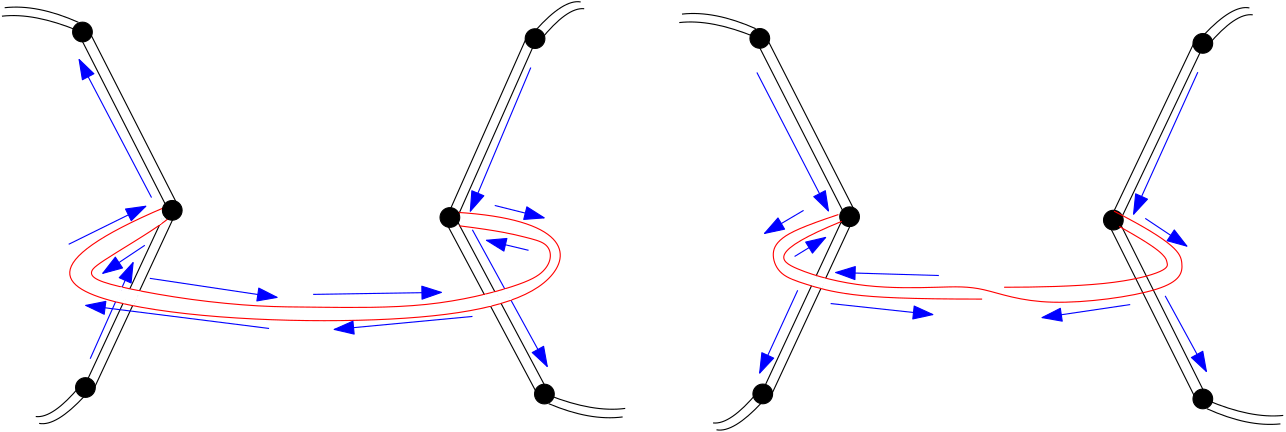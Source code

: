 <?xml version="1.0"?>
<!DOCTYPE ipe SYSTEM "ipe.dtd">
<ipe version="70218" creator="Ipe 7.2.30">
<info created="D:20240929102505" modified="D:20240929102505"/>
<ipestyle name="basic">
<symbol name="arrow/arc(spx)">
<path stroke="sym-stroke" fill="sym-stroke" pen="sym-pen">
0 0 m
-1 0.333 l
-1 -0.333 l
h
</path>
</symbol>
<symbol name="arrow/farc(spx)">
<path stroke="sym-stroke" fill="white" pen="sym-pen">
0 0 m
-1 0.333 l
-1 -0.333 l
h
</path>
</symbol>
<symbol name="arrow/ptarc(spx)">
<path stroke="sym-stroke" fill="sym-stroke" pen="sym-pen">
0 0 m
-1 0.333 l
-0.8 0 l
-1 -0.333 l
h
</path>
</symbol>
<symbol name="arrow/fptarc(spx)">
<path stroke="sym-stroke" fill="white" pen="sym-pen">
0 0 m
-1 0.333 l
-0.8 0 l
-1 -0.333 l
h
</path>
</symbol>
<symbol name="mark/circle(sx)" transformations="translations">
<path fill="sym-stroke">
0.6 0 0 0.6 0 0 e
0.4 0 0 0.4 0 0 e
</path>
</symbol>
<symbol name="mark/disk(sx)" transformations="translations">
<path fill="sym-stroke">
0.6 0 0 0.6 0 0 e
</path>
</symbol>
<symbol name="mark/fdisk(sfx)" transformations="translations">
<group>
<path fill="sym-fill">
0.5 0 0 0.5 0 0 e
</path>
<path fill="sym-stroke" fillrule="eofill">
0.6 0 0 0.6 0 0 e
0.4 0 0 0.4 0 0 e
</path>
</group>
</symbol>
<symbol name="mark/box(sx)" transformations="translations">
<path fill="sym-stroke" fillrule="eofill">
-0.6 -0.6 m
0.6 -0.6 l
0.6 0.6 l
-0.6 0.6 l
h
-0.4 -0.4 m
0.4 -0.4 l
0.4 0.4 l
-0.4 0.4 l
h
</path>
</symbol>
<symbol name="mark/square(sx)" transformations="translations">
<path fill="sym-stroke">
-0.6 -0.6 m
0.6 -0.6 l
0.6 0.6 l
-0.6 0.6 l
h
</path>
</symbol>
<symbol name="mark/fsquare(sfx)" transformations="translations">
<group>
<path fill="sym-fill">
-0.5 -0.5 m
0.5 -0.5 l
0.5 0.5 l
-0.5 0.5 l
h
</path>
<path fill="sym-stroke" fillrule="eofill">
-0.6 -0.6 m
0.6 -0.6 l
0.6 0.6 l
-0.6 0.6 l
h
-0.4 -0.4 m
0.4 -0.4 l
0.4 0.4 l
-0.4 0.4 l
h
</path>
</group>
</symbol>
<symbol name="mark/cross(sx)" transformations="translations">
<group>
<path fill="sym-stroke">
-0.43 -0.57 m
0.57 0.43 l
0.43 0.57 l
-0.57 -0.43 l
h
</path>
<path fill="sym-stroke">
-0.43 0.57 m
0.57 -0.43 l
0.43 -0.57 l
-0.57 0.43 l
h
</path>
</group>
</symbol>
<symbol name="arrow/fnormal(spx)">
<path stroke="sym-stroke" fill="white" pen="sym-pen">
0 0 m
-1 0.333 l
-1 -0.333 l
h
</path>
</symbol>
<symbol name="arrow/pointed(spx)">
<path stroke="sym-stroke" fill="sym-stroke" pen="sym-pen">
0 0 m
-1 0.333 l
-0.8 0 l
-1 -0.333 l
h
</path>
</symbol>
<symbol name="arrow/fpointed(spx)">
<path stroke="sym-stroke" fill="white" pen="sym-pen">
0 0 m
-1 0.333 l
-0.8 0 l
-1 -0.333 l
h
</path>
</symbol>
<symbol name="arrow/linear(spx)">
<path stroke="sym-stroke" pen="sym-pen">
-1 0.333 m
0 0 l
-1 -0.333 l
</path>
</symbol>
<symbol name="arrow/fdouble(spx)">
<path stroke="sym-stroke" fill="white" pen="sym-pen">
0 0 m
-1 0.333 l
-1 -0.333 l
h
-1 0 m
-2 0.333 l
-2 -0.333 l
h
</path>
</symbol>
<symbol name="arrow/double(spx)">
<path stroke="sym-stroke" fill="sym-stroke" pen="sym-pen">
0 0 m
-1 0.333 l
-1 -0.333 l
h
-1 0 m
-2 0.333 l
-2 -0.333 l
h
</path>
</symbol>
<symbol name="arrow/mid-normal(spx)">
<path stroke="sym-stroke" fill="sym-stroke" pen="sym-pen">
0.5 0 m
-0.5 0.333 l
-0.5 -0.333 l
h
</path>
</symbol>
<symbol name="arrow/mid-fnormal(spx)">
<path stroke="sym-stroke" fill="white" pen="sym-pen">
0.5 0 m
-0.5 0.333 l
-0.5 -0.333 l
h
</path>
</symbol>
<symbol name="arrow/mid-pointed(spx)">
<path stroke="sym-stroke" fill="sym-stroke" pen="sym-pen">
0.5 0 m
-0.5 0.333 l
-0.3 0 l
-0.5 -0.333 l
h
</path>
</symbol>
<symbol name="arrow/mid-fpointed(spx)">
<path stroke="sym-stroke" fill="white" pen="sym-pen">
0.5 0 m
-0.5 0.333 l
-0.3 0 l
-0.5 -0.333 l
h
</path>
</symbol>
<symbol name="arrow/mid-double(spx)">
<path stroke="sym-stroke" fill="sym-stroke" pen="sym-pen">
1 0 m
0 0.333 l
0 -0.333 l
h
0 0 m
-1 0.333 l
-1 -0.333 l
h
</path>
</symbol>
<symbol name="arrow/mid-fdouble(spx)">
<path stroke="sym-stroke" fill="white" pen="sym-pen">
1 0 m
0 0.333 l
0 -0.333 l
h
0 0 m
-1 0.333 l
-1 -0.333 l
h
</path>
</symbol>
<anglesize name="22.5 deg" value="22.5"/>
<anglesize name="30 deg" value="30"/>
<anglesize name="45 deg" value="45"/>
<anglesize name="60 deg" value="60"/>
<anglesize name="90 deg" value="90"/>
<arrowsize name="large" value="10"/>
<arrowsize name="small" value="5"/>
<arrowsize name="tiny" value="3"/>
<color name="blue" value="0 0 1"/>
<color name="brown" value="0.647 0.165 0.165"/>
<color name="darkblue" value="0 0 0.545"/>
<color name="darkcyan" value="0 0.545 0.545"/>
<color name="darkgray" value="0.663"/>
<color name="darkgreen" value="0 0.392 0"/>
<color name="darkmagenta" value="0.545 0 0.545"/>
<color name="darkorange" value="1 0.549 0"/>
<color name="darkred" value="0.545 0 0"/>
<color name="gold" value="1 0.843 0"/>
<color name="gray" value="0.745"/>
<color name="green" value="0 1 0"/>
<color name="lightblue" value="0.678 0.847 0.902"/>
<color name="lightcyan" value="0.878 1 1"/>
<color name="lightgray" value="0.827"/>
<color name="lightgreen" value="0.565 0.933 0.565"/>
<color name="lightyellow" value="1 1 0.878"/>
<color name="navy" value="0 0 0.502"/>
<color name="orange" value="1 0.647 0"/>
<color name="pink" value="1 0.753 0.796"/>
<color name="purple" value="0.627 0.125 0.941"/>
<color name="red" value="1 0 0"/>
<color name="seagreen" value="0.18 0.545 0.341"/>
<color name="turquoise" value="0.251 0.878 0.816"/>
<color name="violet" value="0.933 0.51 0.933"/>
<color name="yellow" value="1 1 0"/>
<dashstyle name="dash dot dotted" value="[4 2 1 2 1 2] 0"/>
<dashstyle name="dash dotted" value="[4 2 1 2] 0"/>
<dashstyle name="dashed" value="[4] 0"/>
<dashstyle name="dotted" value="[1 3] 0"/>
<gridsize name="10 pts (~3.5 mm)" value="10"/>
<gridsize name="14 pts (~5 mm)" value="14"/>
<gridsize name="16 pts (~6 mm)" value="16"/>
<gridsize name="20 pts (~7 mm)" value="20"/>
<gridsize name="28 pts (~10 mm)" value="28"/>
<gridsize name="32 pts (~12 mm)" value="32"/>
<gridsize name="4 pts" value="4"/>
<gridsize name="56 pts (~20 mm)" value="56"/>
<gridsize name="8 pts (~3 mm)" value="8"/>
<opacity name="10%" value="0.1"/>
<opacity name="30%" value="0.3"/>
<opacity name="50%" value="0.5"/>
<opacity name="75%" value="0.75"/>
<pen name="fat" value="1.2"/>
<pen name="heavier" value="0.8"/>
<pen name="ultrafat" value="2"/>
<symbolsize name="large" value="5"/>
<symbolsize name="small" value="2"/>
<symbolsize name="tiny" value="1.1"/>
<textsize name="Huge" value="\Huge"/>
<textsize name="LARGE" value="\LARGE"/>
<textsize name="Large" value="\Large"/>
<textsize name="footnote" value="\footnotesize"/>
<textsize name="huge" value="\huge"/>
<textsize name="large" value="\large"/>
<textsize name="script" value="\scriptsize"/>
<textsize name="small" value="\small"/>
<textsize name="tiny" value="\tiny"/>
<textstyle name="center" begin="\begin{center}" end="\end{center}"/>
<textstyle name="item" begin="\begin{itemize}\item{}" end="\end{itemize}"/>
<textstyle name="itemize" begin="\begin{itemize}" end="\end{itemize}"/>
<tiling name="falling" angle="-60" step="4" width="1"/>
<tiling name="rising" angle="30" step="4" width="1"/>
</ipestyle>
<page>
<layer name="alpha"/>
<view layers="alpha" active="alpha"/>
<path layer="alpha" matrix="-0.999965 -0.00833462 0.00833462 -0.999965 273.506 1376.59" stroke="black" fill="black">
3.54953 0 0 3.54953 155.055 731.992 e
</path>
<path matrix="-0.999965 -0.00833462 0.00833462 -0.999965 272.439 1504.58" stroke="black" fill="black">
3.54953 0 0 3.54953 155.055 731.992 e
</path>
<path matrix="-0.999965 -0.00833462 0.00833462 -0.999965 213.28 1441.84" stroke="black">
92.9634 799.562 m
63.1352 736.862 l
</path>
<path matrix="-0.999965 -0.00833462 0.00833462 -0.999965 211.419 1446.09" stroke="black">
92.9634 799.562 m
63.1352 736.862 l
</path>
<path matrix="-0.609762 -0.792584 0.792584 -0.609762 -419.599 1270.87" stroke="black">
92.9634 799.562 m
63.1352 736.862 l
</path>
<path matrix="-0.609762 -0.792584 0.792584 -0.609762 -422.621 1268.41" stroke="black">
92.9634 799.562 m
63.1352 736.862 l
</path>
<path matrix="-0.680117 -0.00562106 0.00566872 -0.6744 187.89 1190.6" stroke="blue" arrow="normal/normal">
97.2246 795.301 m
74.0925 744.167 l
</path>
<path matrix="-0.615395 -0.788218 0.788218 -0.615395 -418.681 1277.78" stroke="blue" arrow="normal/normal">
97.2246 795.301 m
74.0925 744.167 l
</path>
<path matrix="-0.999965 -0.00833462 0.00833462 -0.999965 213.26 1444.28" stroke="black">
95.7027 803.214 m
106.051 814.172
112.139 812.954 c
</path>
<path matrix="-0.998926 -0.0776597 0.0496533 -0.997215 178.326 1452.29" stroke="black">
95.7027 803.214 m
106.051 814.172
112.139 812.954 c
</path>
<path matrix="-0.999965 -0.00833462 0.00833462 -0.999965 213.26 1444.28" stroke="black">
96.9202 671.727 m
112.747 665.03
124.314 666.248 c
</path>
<path matrix="-0.999965 -0.00833462 -0.155775 -1.00133 323.581 1448.24" stroke="black">
96.9202 671.727 m
112.747 665.03
124.314 666.248 c
</path>
<path matrix="0.999652 0.0263596 -0.0263596 0.999652 150.714 33.119" stroke="black" fill="black">
3.54953 0 0 3.54953 155.055 731.992 e
</path>
<path matrix="0.999652 0.0263596 -0.0263596 0.999652 154.087 -94.8356" stroke="black" fill="black">
3.54953 0 0 3.54953 155.055 731.992 e
</path>
<path matrix="0.999652 0.0263596 -0.0263596 0.999652 212.106 -31.0377" stroke="black">
92.9634 799.562 m
63.1352 736.862 l
</path>
<path matrix="0.999652 0.0263596 -0.0263596 0.999652 214.043 -35.2522" stroke="black">
92.9634 799.562 m
63.1352 736.862 l
</path>
<path matrix="0.595375 0.803447 -0.803447 0.595375 841.8 151.314" stroke="black">
92.9634 799.562 m
63.1352 736.862 l
</path>
<path matrix="0.595375 0.803447 -0.803447 0.595375 844.778 153.829" stroke="black">
92.9634 799.562 m
63.1352 736.862 l
</path>
<path matrix="0.999652 0.0263596 -0.0263596 0.999652 208.663 -39.0512" stroke="blue" arrow="normal/normal">
97.2246 795.301 m
74.0925 744.167 l
</path>
<path matrix="0.601086 0.799184 -0.799184 0.601086 841.007 144.386" stroke="blue" arrow="normal/normal">
97.2246 795.301 m
74.0925 744.167 l
</path>
<path matrix="0.999652 0.0263596 -0.0263596 0.999652 212.17 -33.4811" stroke="black">
95.7027 803.214 m
106.051 814.172
112.139 812.954 c
</path>
<path matrix="0.997365 0.0956551 -0.067622 0.996158 247.244 -40.8524" stroke="black">
95.7027 803.214 m
106.051 814.172
112.139 812.954 c
</path>
<path matrix="0.999652 0.0263596 -0.0263596 0.999652 212.17 -33.4811" stroke="black">
96.9202 671.727 m
112.747 665.03
124.314 666.248 c
</path>
<path matrix="0.999652 0.0263596 0.137698 1.00398 101.939 -39.4305" stroke="black">
96.9202 671.727 m
112.747 665.03
124.314 666.248 c
</path>
<path stroke="red">
257.932 706.425 m
298.109 703.99
301.761 678.423
244.54 665.03
125.227 669.292
104.529 687.554
153.229 708.251 c
</path>
<path matrix="1 0 0 1 1.82622 -0.60874" stroke="red">
257.323 702.164 m
271.933 700.337
281.673 697.902
288.978 696.076
290.804 691.206
288.369 685.728
280.455 680.858
246.975 672.335
203.754 672.944
186.101 672.944
160.534 675.379
136.793 679.64
125.835 682.684
124.009 685.728
128.27 689.38
153.837 704.599
153.837 706.425 c
</path>
<path stroke="blue" arrow="normal/normal">
263.882 668.931 m
214.109 664.242 l
</path>
<path stroke="blue" arrow="normal/normal">
190.665 664.603 m
124.661 672.898 l
</path>
<path stroke="blue" arrow="normal/normal">
118.529 694.9 m
146.301 708.605 l
</path>
<path matrix="1 0 0 1 -1.08203 -2.16406" stroke="blue" arrow="normal/normal">
147.023 696.703 m
131.874 686.604 l
</path>
<path stroke="blue" arrow="normal/normal">
147.744 682.637 m
193.55 675.784 l
</path>
<path stroke="blue" arrow="normal/normal">
206.535 676.866 m
252.701 677.587 l
</path>
<path stroke="blue" arrow="normal/normal">
284.08 692.736 m
268.932 696.342 l
</path>
<path matrix="-0.999965 -0.00833467 0.00833467 -0.999965 304.762 1440.38" stroke="black" fill="black">
3.54953 0 0 3.54953 155.055 731.992 e
</path>
<path matrix="-0.98651 -0.163696 0.163696 -0.98651 288.9 1452.05" stroke="black" fill="black">
3.54953 0 0 3.54953 155.055 731.992 e
</path>
<path stroke="white" cap="1" join="1">
151.57 703.264 m
151.645 703.264 l
151.645 703.415 l
151.795 703.415 l
151.795 703.565 l
151.945 703.565 l
151.945 703.64 l
152.02 703.64 l
151.945 703.64 l
151.945 703.565 l
151.87 703.565 l
151.87 703.415 l
151.72 703.415 l
151.795 703.415 l
151.795 703.49 l
151.87 703.49 l
151.87 703.565 l
151.945 703.565 l
151.945 703.64 l
152.02 703.64 l
152.02 703.715 l
152.095 703.715 l
152.095 703.79 l
152.17 703.79 l
152.17 704.09 l
152.245 704.09 l
152.245 704.39 l
152.32 704.39 l
152.32 704.465 l
152.32 704.24 l
152.395 704.24 l
152.395 703.94 l
152.47 703.94 l
152.47 703.865 l
152.47 703.94 l
152.395 703.94 l
152.395 704.165 l
152.32 704.165 l
152.32 704.39 l
152.245 704.39 l
152.245 704.465 l
152.17 704.465 l
152.17 704.765 l
152.245 704.765 l
152.245 704.615 l
152.32 704.615 l
152.32 704.465 l
152.395 704.39 l
152.47 704.39 l
152.395 704.39 l
152.32 704.465 l
152.395 704.465 l
152.395 704.615 l
152.32 704.615 l
152.32 704.765 l
152.32 704.69 l
152.47 704.69 l
152.47 704.54 l
152.545 704.54 l
152.545 704.465 l
152.696 704.465 l
152.696 704.765 l
152.62 704.84 l
152.62 704.915 l
152.47 704.915 l
152.47 704.99 l
152.32 704.99 l
152.32 705.065 l
152.245 705.065 l
152.245 705.14 l
152.17 705.215 l
152.17 705.29 l
152.095 705.29 l
152.17 705.29 l
152.17 705.215 l
152.245 705.215 l
152.245 705.14 l
152.32 705.14 l
152.32 704.99 l
152.395 704.99 l
152.395 704.915 l
152.545 704.915 l
152.545 704.99 l
152.47 704.99 l
152.47 704.915 l
152.395 704.915 l
152.395 704.84 l
152.32 704.84 l
152.32 704.69 l
</path>
<path stroke="white" cap="1" join="1">
152.17 703.865 m
152.095 703.865 l
152.095 703.715 l
152.02 703.715 l
152.02 703.565 l
151.945 703.565 l
151.945 703.49 l
151.87 703.49 l
151.87 703.415 l
151.795 703.34 l
151.72 703.34 l
151.72 703.189 l
151.645 703.189 l
151.645 703.114 l
151.72 703.114 l
151.72 703.189 l
151.87 703.189 l
151.87 703.34 l
152.02 703.34 l
152.02 703.49 l
152.17 703.49 l
152.17 703.565 l
152.245 703.565 l
152.17 703.49 l
152.095 703.49 l
152.095 703.415 l
152.02 703.34 l
151.945 703.34 l
151.945 703.264 l
151.87 703.264 l
151.87 703.189 l
151.72 703.189 l
151.72 703.114 l
151.645 703.114 l
151.645 703.039 l
151.57 703.039 l
151.57 702.964 l
151.495 702.964 l
151.57 702.964 l
151.57 703.114 l
151.795 703.114 l
151.795 703.189 l
151.945 703.189 l
151.945 703.264 l
152.02 703.264 l
151.87 703.264 l
151.87 703.114 l
151.72 703.114 l
151.72 703.039 l
151.645 703.039 l
151.645 702.964 l
151.495 702.964 l
151.495 702.814 l
151.42 702.814 l
151.42 702.739 l
151.345 702.739 l
151.345 702.589 l
151.27 702.589 l
151.345 702.589 l
151.345 702.664 l
151.42 702.664 l
151.42 702.739 l
151.495 702.739 l
151.495 702.814 l
151.72 702.814 l
151.72 702.964 l
151.795 702.964 l
151.72 702.964 l
151.72 702.889 l
151.645 702.889 l
151.645 702.814 l
151.495 702.814 l
151.495 702.739 l
151.42 702.739 l
151.42 702.664 l
151.345 702.664 l
151.345 702.589 l
151.195 702.589 l
151.195 702.514 l
151.045 702.514 l
151.045 702.439 l
150.97 702.439 l
150.97 702.364 l
150.895 702.364 l
150.895 702.289 l
150.82 702.289 l
150.82 702.214 l
150.895 702.214 l
150.895 702.289 l
150.97 702.289 l
150.97 702.364 l
151.045 702.364 l
151.045 702.439 l
151.12 702.439 l
151.12 702.514 l
151.27 702.514 l
151.27 702.589 l
151.345 702.589 l
151.345 702.664 l
151.42 702.664 l
151.42 702.739 l
151.345 702.739 l
151.345 702.664 l
151.27 702.664 l
151.27 702.589 l
151.195 702.589 l
151.195 702.514 l
151.045 702.514 l
151.045 702.439 l
150.895 702.439 l
150.895 702.289 l
150.82 702.289 l
150.895 702.289 l
150.895 702.364 l
151.045 702.364 l
151.045 702.514 l
151.195 702.514 l
151.195 702.664 l
151.345 702.664 l
151.345 702.739 l
151.495 702.739 l
151.495 702.814 l
151.495 702.739 l
151.345 702.739 l
151.345 702.664 l
151.27 702.664 l
151.27 702.514 l
151.12 702.514 l
151.12 702.439 l
151.045 702.439 l
</path>
<path stroke="white" cap="1" join="1">
150.82 702.214 m
150.895 702.214 l
150.895 702.289 l
150.97 702.289 l
150.97 702.364 l
151.12 702.364 l
151.12 702.439 l
151.195 702.439 l
151.195 702.514 l
151.345 702.514 l
151.345 702.589 l
151.42 702.589 l
151.42 702.739 l
151.57 702.739 l
151.495 702.739 l
151.495 702.664 l
151.42 702.664 l
151.42 702.589 l
151.27 702.589 l
151.27 702.514 l
151.12 702.514 l
151.045 702.439 l
151.045 702.364 l
150.97 702.364 l
150.97 702.289 l
150.82 702.289 l
150.82 702.214 l
150.895 702.214 l
150.895 702.364 l
151.045 702.364 l
151.045 702.439 l
151.195 702.439 l
151.195 702.514 l
151.27 702.514 l
151.27 702.589 l
151.345 702.589 l
151.345 702.664 l
151.42 702.664 l
151.42 702.739 l
151.495 702.739 l
151.495 702.814 l
151.57 702.814 l
151.495 702.739 l
151.42 702.739 l
151.345 702.664 l
151.345 702.589 l
151.12 702.589 l
151.12 702.514 l
151.045 702.514 l
151.045 702.439 l
150.97 702.439 l
150.895 702.364 l
150.745 702.364 l
150.745 702.214 l
150.67 702.214 l
150.67 702.289 l
150.745 702.289 l
150.745 702.364 l
150.82 702.364 l
150.82 702.439 l
150.97 702.439 l
150.97 702.514 l
151.045 702.514 l
151.045 702.589 l
151.12 702.589 l
151.12 702.739 l
151.27 702.739 l
151.27 702.814 l
151.345 702.814 l
151.345 702.889 l
151.42 702.889 l
151.42 702.964 l
151.495 703.039 l
151.495 703.114 l
151.495 703.039 l
151.42 703.039 l
151.345 702.964 l
151.195 702.964 l
151.195 702.889 l
151.12 702.889 l
151.12 702.814 l
150.97 702.814 l
150.97 702.739 l
150.82 702.739 l
150.745 702.664 l
150.67 702.664 l
150.67 702.589 l
150.67 702.739 l
150.82 702.739 l
150.82 702.814 l
150.97 702.814 l
150.97 702.964 l
151.045 702.964 l
150.97 702.964 l
150.97 702.889 l
150.895 702.889 l
150.895 702.964 l
150.97 702.964 l
150.97 703.039 l
151.045 703.039 l
151.045 703.189 l
150.97 703.189 l
150.97 703.114 l
150.52 703.114 l
150.52 703.039 l
150.445 703.039 l
150.37 702.964 l
150.295 702.964 l
150.295 702.889 l
150.22 702.889 l
150.22 702.814 l
150.07 702.814 l
149.995 702.739 l
149.995 702.664 l
149.92 702.664 l
149.92 702.439 l
149.845 702.439 l
150.145 702.439 l
150.145 702.514 l
150.22 702.514 l
150.295 702.589 l
150.37 702.589 l
150.37 702.664 l
150.295 702.664 l
150.295 702.589 l
150.145 702.589 l
150.145 702.514 l
150.07 702.514 l
150.07 702.439 l
149.995 702.439 l
149.995 702.364 l
149.92 702.364 l
149.92 702.289 l
149.845 702.289 l
149.92 702.364 l
149.92 702.514 l
149.77 702.514 l
149.77 702.439 l
149.62 702.439 l
149.545 702.364 l
149.545 702.289 l
149.47 702.289 l
149.47 702.214 l
149.32 702.214 l
149.32 701.764 l
149.245 701.764 l
149.245 701.689 l
149.17 701.614 l
149.17 701.464 l
149.095 701.464 l
149.095 701.389 l
149.095 701.464 l
149.17 701.464 l
149.17 701.539 l
149.32 701.539 l
149.32 701.689 l
149.395 701.764 l
149.395 701.989 l
</path>
<path stroke="white" cap="1" join="1">
151.795 702.814 m
151.72 702.814 l
151.72 702.739 l
151.645 702.739 l
151.645 702.664 l
151.495 702.664 l
151.495 702.589 l
151.345 702.589 l
151.345 702.514 l
151.195 702.514 l
151.195 702.439 l
151.045 702.439 l
151.045 702.364 l
150.895 702.364 l
150.895 702.289 l
150.82 702.289 l
</path>
<path stroke="white" cap="1" join="1">
151.645 702.739 m
151.645 702.664 l
151.57 702.664 l
151.57 702.589 l
151.495 702.589 l
151.495 702.514 l
151.42 702.514 l
151.42 702.439 l
151.27 702.439 l
151.27 702.364 l
151.195 702.364 l
151.195 702.289 l
151.12 702.289 l
151.12 702.214 l
151.045 702.214 l
</path>
<path stroke="white" cap="1" join="1">
151.645 702.889 m
151.645 702.739 l
151.495 702.739 l
151.495 702.664 l
151.42 702.664 l
151.42 702.589 l
151.345 702.589 l
151.345 702.514 l
151.195 702.514 l
151.195 702.439 l
151.12 702.439 l
151.12 702.364 l
150.97 702.364 l
150.97 702.289 l
</path>
<path stroke="white" cap="1" join="1">
151.945 702.964 m
151.945 702.889 l
151.87 702.889 l
151.87 702.814 l
151.795 702.814 l
151.795 702.664 l
151.645 702.664 l
151.645 702.514 l
151.57 702.514 l
151.57 702.439 l
151.345 702.439 l
151.345 702.364 l
151.27 702.364 l
151.27 702.289 l
151.195 702.289 l
151.195 702.214 l
151.045 702.214 l
151.045 702.139 l
150.97 702.139 l
150.97 702.064 l
150.895 702.064 l
151.045 702.064 l
151.045 702.214 l
151.195 702.214 l
151.195 702.289 l
151.27 702.289 l
151.27 702.364 l
151.195 702.364 l
151.195 702.289 l
151.12 702.289 l
151.27 702.289 l
151.27 702.439 l
151.345 702.439 l
151.27 702.439 l
151.27 702.289 l
151.195 702.289 l
151.27 702.289 l
151.27 702.364 l
151.345 702.364 l
151.345 702.439 l
151.42 702.439 l
151.345 702.439 l
151.345 702.364 l
151.27 702.364 l
</path>
<path stroke="white" cap="1" join="1">
139.61 676.691 m
139.61 676.958 l
139.655 677.002 l
139.655 677.091 l
139.699 677.091 l
139.699 677.18 l
139.744 677.18 l
139.744 677.225 l
139.788 677.225 l
139.788 677.269 l
139.832 677.269 l
139.832 677.313 l
139.877 677.313 l
139.921 677.358 l
139.921 677.402 l
140.01 677.402 l
140.01 677.447 l
140.01 677.402 l
140.055 677.402 l
140.055 677.313 l
140.099 677.313 l
140.099 677.091 l
140.055 677.091 l
140.055 677.047 l
139.877 676.78 l
139.744 676.647 l
139.699 676.558 l
139.655 676.558 l
139.655 676.469 l
139.61 676.469 l
139.566 676.424 l
139.566 676.38 l
139.521 676.38 l
139.521 676.336 l
139.521 676.558 l
139.566 676.558 l
139.566 677.002 l
139.61 677.002 l
139.61 677.225 l
139.655 677.225 l
139.655 677.714 l
139.61 677.714 l
139.61 677.669 l
139.655 677.669 l
139.699 677.625 l
139.877 677.625 l
140.01 677.714 l
140.099 677.714 l
140.099 677.758 l
140.233 677.802 l
140.321 677.802 l
140.321 677.847 l
140.41 677.847 l
140.41 677.891 l
140.455 677.891 l
140.455 677.936 l
140.544 677.936 l
140.366 677.936 l
140.321 677.98 l
140.233 677.98 l
140.233 678.025 l
140.099 678.025 l
140.099 678.069 l
139.921 678.069 l
139.921 678.114 l
139.877 678.114 l
139.966 678.114 l
139.966 678.069 l
140.01 678.069 l
140.099 678.025 l
140.144 677.936 l
140.41 677.802 l
140.455 677.802 l
140.455 677.758 l
140.499 677.714 l
140.588 677.714 l
140.588 677.758 l
140.544 677.758 l
140.544 677.847 l
140.499 677.847 l
140.499 677.891 l
140.455 677.891 l
140.455 677.98 l
140.41 677.98 l
140.41 678.069 l
140.321 678.069 l
140.321 678.158 l
140.233 678.158 l
140.233 678.247 l
140.188 678.247 l
140.188 678.291 l
140.233 678.291 l
140.233 678.247 l
140.366 678.247 l
140.366 678.202 l
140.41 678.202 l
140.455 678.158 l
140.588 678.158 l
140.499 678.158 l
140.499 678.247 l
140.366 678.247 l
140.366 678.291 l
140.321 678.291 l
140.321 678.336 l
140.188 678.336 l
140.188 678.38 l
140.099 678.38 l
140.233 678.38 l
140.233 678.336 l
140.277 678.336 l
140.277 678.291 l
140.41 678.291 l
140.41 678.247 l
140.455 678.247 l
140.455 678.291 l
140.41 678.291 l
140.321 678.38 l
140.277 678.38 l
140.277 678.425 l
140.233 678.425 l
140.277 678.425 l
140.321 678.38 l
140.366 678.38 l
140.366 678.336 l
140.455 678.336 l
140.455 678.291 l
140.588 678.291 l
140.633 678.247 l
140.677 678.247 l
140.677 678.202 l
140.677 678.247 l
140.633 678.247 l
140.633 678.291 l
140.544 678.291 l
140.544 678.336 l
140.455 678.336 l
140.455 678.38 l
140.321 678.38 l
140.321 678.425 l
140.188 678.425 l
140.588 678.425 l
140.588 678.38 l
140.677 678.38 l
140.633 678.38 l
140.633 678.425 l
140.499 678.425 l
140.499 678.469 l
140.455 678.469 l
140.455 678.514 l
140.321 678.514 l
140.321 678.558 l
140.277 678.558 l
140.321 678.558 l
140.321 678.514 l
140.41 678.514 l
140.41 678.469 l
140.499 678.469 l
140.499 678.425 l
140.544 678.425 l
140.544 678.38 l
140.588 678.38 l
140.588 678.336 l
140.633 678.336 l
140.588 678.336 l
140.544 678.38 l
140.455 678.38 l
140.41 678.425 l
140.366 678.425 l
140.366 678.469 l
140.099 678.469 l
140.233 678.469 l
140.233 678.425 l
140.277 678.425 l
140.321 678.38 l
140.41 678.38 l
140.41 678.291 l
140.455 678.291 l
140.455 678.247 l
140.366 678.247 l
140.366 678.202 l
140.321 678.202 l
140.277 678.158 l
140.233 678.158 l
140.233 678.114 l
140.144 678.114 l
140.099 678.069 l
140.055 678.069 l
140.055 678.025 l
139.921 678.025 l
139.921 677.936 l
139.877 677.891 l
139.877 677.802 l
139.832 677.802 l
139.832 677.758 l
139.788 677.714 l
139.788 677.625 l
139.744 677.625 l
139.744 677.58 l
139.699 677.58 l
139.699 677.447 l
139.744 677.447 l
139.744 677.491 l
139.788 677.491 l
139.788 677.536 l
139.832 677.536 l
139.877 677.58 l
139.921 677.625 l
139.921 677.669 l
139.966 677.669 l
139.966 677.714 l
140.055 677.714 l
140.055 677.758 l
140.099 677.758 l
140.099 677.625 l
140.144 677.625 l
140.144 677.047 l
140.099 676.958 l
140.099 676.869 l
140.055 676.869 l
139.966 676.736 l
139.921 676.736 l
139.921 676.647 l
139.877 676.602 l
139.832 676.602 l
139.832 676.558 l
139.788 676.513 l
139.744 676.513 l
139.744 676.424 l
139.699 676.424 l
139.699 676.38 l
139.655 676.336 l
139.61 676.336 l
139.61 676.247 l
139.566 676.247 l
139.566 676.202 l
139.521 676.202 l
139.521 676.113 l
139.477 676.113 l
139.477 676.024 l
139.388 676.024 l
139.388 676.469 l
139.432 676.469 l
139.432 676.513 l
139.477 676.513 l
139.477 676.647 l
139.521 676.647 l
139.521 676.691 l
139.566 676.691 l
139.566 676.78 l
139.61 676.78 l
139.61 676.869 l
139.655 676.869 l
139.655 676.913 l
139.699 676.913 l
139.699 677.091 l
139.744 677.091 l
139.744 677.18 l
139.744 677.091 l
139.699 677.047 l
139.566 676.736 l
139.477 676.647 l
139.388 676.424 l
139.299 676.336 l
139.299 676.247 l
139.166 676.113 l
139.166 676.069 l
139.121 676.069 l
139.121 676.469 l
139.166 676.602 l
139.166 676.736 l
139.299 677.091 l
139.299 677.225 l
139.388 677.358 l
139.388 677.447 l
139.432 677.447 l
139.432 677.491 l
139.477 677.536 l
139.477 677.625 l
139.521 677.625 l
139.566 677.669 l
139.566 677.758 l
139.61 677.758 l
139.61 677.802 l
139.61 677.714 l
139.566 677.669 l
139.566 677.58 l
139.477 677.358 l
139.388 677.002 l
139.388 676.869 l
139.299 676.647 l
139.299 676.558 l
139.255 676.513 l
139.255 676.38 l
139.21 676.336 l
139.166 676.336 l
139.166 676.247 l
139.166 676.291 l
139.21 676.291 l
139.255 676.336 l
139.255 676.38 l
139.477 676.602 l
139.566 676.825 l
139.61 677.002 l
139.699 677.091 l
139.699 677.225 l
139.744 677.225 l
139.744 677.269 l
139.788 677.269 l
139.788 677.358 l
139.788 677.313 l
139.699 677.18 l
139.699 677.047 l
139.477 676.691 l
139.299 676.291 l
139.166 676.113 l
139.077 675.936 l
139.077 675.891 l
138.988 675.802 l
138.855 675.58 l
138.81 675.58 l
138.766 675.491 l
138.766 675.447 l
138.721 675.447 l
138.721 675.358 l
138.632 675.358 l
138.632 675.313 l
138.632 675.58 l
138.721 675.713 l
138.721 675.847 l
138.766 675.891 l
138.766 675.98 l
138.81 675.98 l
138.81 676.024 l
138.855 676.069 l
138.855 676.158 l
138.943 676.247 l
138.943 676.336 l
138.988 676.336 l
138.988 676.38 l
139.032 676.38 l
139.032 676.469 l
139.077 676.513 l
139.077 676.558 l
139.121 676.558 l
139.121 676.647 l
139.166 676.647 l
139.166 676.691 l
139.166 676.647 l
139.21 676.647 l
139.21 676.38 l
139.166 676.291 l
139.166 676.113 l
139.077 675.98 l
139.077 675.847 l
138.988 675.758 l
138.988 675.491 l
138.988 675.535 l
139.032 675.535 l
139.077 675.58 l
139.299 675.669 l
139.388 675.758 l
139.521 675.847 l
139.655 675.891 l
139.788 675.98 l
139.788 676.024 l
139.832 676.024 l
139.832 676.069 l
139.877 676.113 l
139.921 676.113 l
139.921 676.202 l
140.01 676.202 l
140.01 676.291 l
140.055 676.291 l
140.055 676.424 l
139.921 676.424 l
139.921 676.38 l
139.832 676.38 l
139.699 676.291 l
139.655 676.291 l
139.477 676.202 l
139.432 676.158 l
139.299 676.113 l
139.21 676.024 l
139.166 676.024 l
138.988 675.936 l
138.988 675.891 l
138.943 675.891 l
138.899 675.847 l
138.899 675.802 l
138.855 675.802 l
138.855 675.758 l
138.81 675.758 l
138.721 675.669 l
138.721 675.624 l
138.632 675.535 l
138.632 675.491 l
138.588 675.491 l
138.588 675.447 l
138.543 675.447 l
138.543 675.358 l
138.499 675.358 l
138.499 675.313 l
138.455 675.269 l
138.455 675.224 l
138.41 675.224 l
138.455 675.224 l
138.455 675.269 l
138.499 675.269 l
138.632 675.358 l
138.677 675.358 l
138.721 675.447 l
138.766 675.447 l
138.855 675.491 l
138.943 675.58 l
138.988 675.58 l
138.988 675.669 l
139.032 675.669 l
139.077 675.713 l
139.077 675.758 l
139.121 675.802 l
139.166 675.802 l
139.166 675.891 l
139.21 675.891 l
139.21 675.98 l
139.255 675.936 l
139.255 675.847 l
139.299 675.847 l
139.299 675.669 l
139.21 675.491 l
139.21 675.447 l
139.166 675.402 l
139.166 675.313 l
139.077 675.224 l
139.077 675.18 l
139.032 675.18 l
139.032 675.135 l
138.988 675.135 l
138.988 675.091 l
138.943 675.091 l
138.943 675.002 l
138.899 675.002 l
138.855 674.958 l
138.81 674.958 l
138.81 674.913 l
138.855 674.913 l
138.855 674.958 l
138.899 674.958 l
138.988 675.047 l
139.166 675.135 l
139.344 675.313 l
139.388 675.313 l
139.388 675.358 l
139.432 675.402 l
139.432 675.447 l
139.477 675.447 l
139.477 675.491 l
139.521 675.491 l
139.521 675.535 l
139.566 675.58 l
139.61 675.58 l
139.521 675.58 l
139.521 675.535 l
139.388 675.447 l
139.077 675.358 l
138.455 675.358 l
138.543 675.358 l
138.543 675.402 l
138.588 675.402 l
138.632 675.447 l
138.721 675.447 l
138.766 675.491 l
138.855 675.491 l
138.899 675.535 l
138.899 675.58 l
139.032 675.58 l
139.121 675.669 l
139.166 675.669 l
139.21 675.713 l
139.299 675.713 l
139.299 675.758 l
139.344 675.758 l
139.344 675.802 l
139.388 675.802 l
139.388 675.847 l
139.344 675.802 l
139.299 675.802 l
138.766 675.58 l
138.677 675.491 l
138.543 675.491 l
138.41 675.358 l
138.321 675.358 l
138.232 675.269 l
138.188 675.269 l
138.188 675.224 l
138.143 675.224 l
138.099 675.18 l
138.055 675.18 l
138.055 675.135 l
138.01 675.135 l
138.099 675.135 l
138.143 675.18 l
138.232 675.18 l
138.321 675.269 l
138.499 675.358 l
138.543 675.402 l
138.632 675.402 l
138.632 675.447 l
138.677 675.491 l
138.721 675.491 l
138.721 675.535 l
138.766 675.535 l
138.766 675.58 l
138.855 675.58 l
138.855 675.669 l
138.899 675.669 l
138.899 675.713 l
138.899 675.624 l
138.766 675.491 l
138.677 675.447 l
138.543 675.313 l
138.455 675.269 l
138.455 675.18 l
138.366 675.18 l
138.366 675.135 l
138.321 675.135 l
138.321 675.047 l
138.232 675.047 l
138.232 674.958 l
138.188 674.958 l
138.232 674.958 l
138.232 675.002 l
138.277 675.002 l
138.321 675.047 l
138.41 675.047 l
138.588 675.18 l
138.677 675.18 l
138.677 675.269 l
138.766 675.269 l
138.766 675.447 l
138.543 675.447 l
138.143 675.224 l
138.099 675.18 l
138.055 675.18 l
138.055 675.135 l
138.01 675.135 l
138.01 675.091 l
137.966 675.091 l
137.966 675.002 l
138.099 674.913 l
138.677 674.913 l
138.677 674.958 l
138.766 674.958 l
138.766 675.002 l
138.81 675.002 l
138.81 675.047 l
138.899 675.047 l
138.855 675.047 l
138.855 675.002 l
138.766 674.958 l
138.588 674.913 l
138.543 674.824 l
138.455 674.824 l
138.41 674.78 l
138.366 674.78 l
138.366 674.735 l
138.321 674.735 l
138.721 674.735 l
138.766 674.78 l
138.855 674.78 l
138.721 674.691 l
138.632 674.691 l
138.543 674.647 l
138.455 674.647 l
138.455 674.602 l
138.41 674.602 l
138.899 674.602 l
138.899 674.647 l
138.988 674.647 l
138.943 674.647 l
138.899 674.602 l
138.855 674.602 l
138.677 674.513 l
138.588 674.513 l
138.588 674.469 l
138.499 674.469 l
138.455 674.424 l
138.366 674.424 l
138.366 674.38 l
138.277 674.38 l
138.277 674.291 l
138.455 674.291 l
138.677 674.202 l
139.121 674.202 l
138.988 674.202 l
138.988 674.158 l
138.855 674.158 l
138.766 674.113 l
138.721 674.113 l
138.677 674.069 l
138.588 674.069 l
138.677 674.069 l
138.677 674.024 l
138.721 674.024 l
138.677 674.024 l
138.677 674.069 l
138.588 674.069 l
138.499 674.158 l
138.455 674.158 l
138.41 674.202 l
138.41 674.246 l
138.321 674.246 l
138.366 674.246 l
138.366 674.202 l
138.41 674.202 l
138.41 674.158 l
138.455 674.113 l
138.499 674.113 l
138.499 674.069 l
138.543 674.069 l
138.543 674.024 l
138.588 674.024 l
138.543 674.024 l
138.543 674.069 l
138.499 674.069 l
138.455 674.113 l
138.366 674.113 l
138.321 674.158 l
138.321 674.202 l
138.277 674.202 l
138.321 674.202 l
138.321 674.113 l
138.41 674.113 l
138.41 674.069 l
138.455 674.069 l
138.455 674.024 l
138.543 674.024 l
138.543 673.935 l
138.632 673.935 l
138.588 673.935 l
138.588 673.98 l
138.543 673.98 l
138.499 674.024 l
138.41 674.024 l
138.41 674.069 l
138.366 674.069 l
138.366 674.113 l
138.188 674.113 l
138.232 674.113 l
138.232 674.069 l
138.277 674.069 l
138.277 674.024 l
138.321 674.024 l
138.366 673.98 l
138.41 673.98 l
138.41 673.935 l
138.455 673.935 l
138.499 673.891 l
138.543 673.891 l
138.543 673.846 l
138.588 673.846 l
138.543 673.846 l
138.543 673.891 l
138.41 673.891 l
138.41 673.935 l
138.232 673.935 l
138.232 673.98 l
138.188 673.98 l
138.188 674.024 l
138.143 674.024 l
138.143 673.98 l
138.188 673.98 l
138.188 673.935 l
138.277 673.935 l
138.277 673.891 l
138.366 673.891 l
138.188 673.891 l
138.188 673.935 l
138.055 673.935 l
</path>
<path stroke="white" cap="1" join="1">
142.588 676.602 m
142.677 676.602 l
142.677 676.558 l
143.122 676.558 l
143.255 676.647 l
143.344 676.647 l
143.344 676.691 l
143.344 676.602 l
143.3 676.602 l
143.3 676.558 l
143.255 676.558 l
143.255 676.513 l
143.166 676.469 l
143.122 676.469 l
143.077 676.424 l
143.033 676.424 l
142.944 676.336 l
142.811 676.336 l
142.811 676.291 l
142.766 676.291 l
142.722 676.247 l
142.588 676.247 l
142.499 676.158 l
142.411 676.158 l
142.366 676.113 l
142.233 676.113 l
142.233 676.069 l
142.144 676.069 l
142.099 676.024 l
141.966 676.024 l
141.922 675.98 l
141.877 675.98 l
141.877 675.936 l
141.788 675.936 l
141.833 675.936 l
141.833 675.98 l
141.877 675.98 l
141.877 676.024 l
142.011 676.024 l
142.144 676.113 l
142.411 676.113 l
142.455 676.158 l
142.677 676.158 l
142.677 676.202 l
142.811 676.202 l
142.811 676.247 l
142.855 676.247 l
142.855 676.336 l
142.944 676.336 l
142.9 676.336 l
142.9 676.291 l
142.855 676.291 l
142.811 676.247 l
142.811 676.202 l
142.766 676.202 l
142.633 676.113 l
142.544 676.024 l
142.499 676.024 l
142.499 675.98 l
142.455 675.98 l
142.411 675.936 l
142.366 675.936 l
142.322 675.891 l
142.277 675.891 l
142.277 675.847 l
142.233 675.802 l
142.188 675.802 l
142.188 675.758 l
142.144 675.758 l
142.144 675.713 l
142.099 675.713 l
142.055 675.669 l
142.011 675.669 l
142.011 675.624 l
141.966 675.624 l
141.966 675.58 l
141.922 675.58 l
141.922 675.535 l
141.877 675.535 l
141.877 675.491 l
141.833 675.491 l
141.833 675.447 l
141.877 675.491 l
141.922 675.491 l
141.922 675.535 l
141.966 675.58 l
142.011 675.58 l
142.099 675.624 l
142.233 675.713 l
142.322 675.802 l
142.411 675.847 l
142.411 675.891 l
142.455 675.891 l
142.499 675.936 l
142.544 675.936 l
142.544 676.024 l
142.633 676.024 l
142.633 676.113 l
142.722 676.113 l
142.722 676.158 l
142.766 676.202 l
142.766 676.247 l
142.811 676.247 l
142.811 676.38 l
142.811 676.336 l
142.766 676.336 l
142.722 676.291 l
142.722 676.247 l
142.677 676.247 l
142.633 676.202 l
142.588 676.202 l
142.499 676.069 l
142.411 676.024 l
142.411 675.936 l
142.366 675.936 l
142.322 675.891 l
142.277 675.891 l
142.277 675.847 l
142.233 675.802 l
142.188 675.802 l
142.188 675.713 l
142.144 675.713 l
142.144 675.669 l
142.099 675.669 l
142.099 675.58 l
142.055 675.58 l
142.099 675.58 l
142.099 675.624 l
142.188 675.624 l
142.233 675.713 l
142.277 675.713 l
142.499 675.936 l
142.588 675.936 l
142.588 676.024 l
142.677 676.024 l
142.677 676.069 l
142.811 676.158 l
142.811 676.247 l
142.9 676.247 l
142.9 676.291 l
142.9 676.247 l
142.811 676.247 l
142.811 676.202 l
142.766 676.202 l
142.766 676.113 l
142.722 676.113 l
142.722 676.069 l
142.588 675.936 l
142.588 675.891 l
142.499 675.802 l
142.499 675.758 l
142.455 675.758 l
142.455 675.669 l
142.411 675.669 l
142.366 675.624 l
142.366 675.58 l
142.322 675.58 l
142.322 675.535 l
142.277 675.535 l
142.277 675.447 l
142.233 675.447 l
142.233 675.358 l
142.144 675.358 l
142.144 675.224 l
142.099 675.224 l
142.099 675.269 l
142.144 675.269 l
142.144 675.313 l
142.188 675.313 l
142.233 675.358 l
142.233 675.402 l
142.277 675.447 l
142.322 675.447 l
142.322 675.491 l
142.366 675.491 l
142.366 675.535 l
142.411 675.535 l
142.411 675.58 l
142.455 675.58 l
142.455 675.624 l
142.544 675.713 l
142.588 675.713 l
142.588 675.802 l
142.677 675.802 l
142.677 675.891 l
142.722 675.891 l
142.766 675.936 l
142.766 675.98 l
142.811 675.98 l
142.811 676.069 l
142.855 676.069 l
142.855 676.113 l
142.9 676.113 l
142.9 676.202 l
142.988 676.202 l
142.988 676.291 l
143.033 676.291 l
143.033 676.202 l
142.988 676.113 l
142.988 676.024 l
142.9 675.98 l
142.9 675.936 l
142.544 675.447 l
142.455 675.358 l
142.366 675.224 l
142.366 675.18 l
142.322 675.135 l
142.277 675.135 l
142.277 675.047 l
142.233 675.047 l
142.233 674.958 l
142.188 674.958 l
142.144 674.913 l
142.144 674.869 l
142.144 674.958 l
142.188 674.958 l
142.233 675.002 l
142.277 675.18 l
142.366 675.18 l
142.366 675.269 l
142.411 675.269 l
142.455 675.313 l
142.455 675.358 l
142.499 675.358 l
142.499 675.447 l
142.588 675.447 l
142.588 675.535 l
142.633 675.535 l
142.722 675.669 l
142.766 675.669 l
142.766 675.713 l
142.811 675.713 l
142.811 675.802 l
142.855 675.847 l
142.855 675.891 l
142.9 675.891 l
142.9 675.98 l
142.944 675.98 l
142.944 676.024 l
142.988 676.024 l
142.988 676.113 l
143.033 676.158 l
143.033 676.291 l
143.077 676.291 l
143.077 676.113 l
142.988 675.891 l
142.9 675.713 l
142.722 675.447 l
142.677 675.358 l
142.677 675.269 l
142.633 675.224 l
142.588 675.224 l
142.588 675.135 l
142.499 675.047 l
142.499 674.958 l
142.455 674.958 l
142.455 674.869 l
142.411 674.869 l
142.411 674.824 l
142.366 674.824 l
142.366 674.913 l
142.411 674.958 l
142.411 675.002 l
142.455 675.091 l
142.455 675.18 l
142.588 675.535 l
142.766 675.847 l
142.766 675.936 l
142.811 676.024 l
142.811 676.069 l
142.855 676.113 l
142.855 676.158 l
142.9 676.158 l
142.9 676.247 l
142.944 676.247 l
142.944 676.336 l
142.988 676.336 l
142.988 676.469 l
143.033 676.469 l
143.033 676.558 l
143.033 676.424 l
142.988 676.291 l
142.9 676.202 l
142.811 676.024 l
142.499 675.669 l
142.411 675.491 l
142.322 675.402 l
142.322 675.358 l
142.277 675.358 l
142.277 675.269 l
142.188 675.269 l
142.188 675.18 l
142.144 675.18 l
142.144 675.447 l
142.188 675.491 l
142.188 675.58 l
142.277 675.669 l
142.277 675.758 l
142.322 675.758 l
142.322 675.802 l
142.366 675.802 l
142.366 675.891 l
142.411 675.891 l
142.411 675.936 l
142.455 675.936 l
142.455 675.98 l
142.499 676.024 l
142.499 676.069 l
142.544 676.069 l
142.544 676.113 l
142.588 676.113 l
142.588 676.158 l
142.588 675.98 l
142.499 675.802 l
142.455 675.624 l
142.366 675.402 l
142.277 675.269 l
142.277 675.18 l
142.188 675.135 l
142.188 675.047 l
142.144 674.958 l
142.144 674.824 l
142.144 675.002 l
142.188 675.047 l
142.188 675.18 l
142.277 675.402 l
142.277 675.491 l
142.322 675.58 l
142.322 675.669 l
142.411 675.802 l
142.411 675.847 l
142.455 675.847 l
142.455 675.936 l
142.499 675.936 l
142.499 676.024 l
142.544 676.024 l
142.544 676.069 l
142.588 676.113 l
142.588 676.158 l
142.633 676.202 l
142.677 676.202 l
142.677 676.291 l
142.766 676.38 l
142.766 676.469 l
142.811 676.469 l
142.811 676.602 l
142.811 676.513 l
142.766 676.469 l
142.766 676.336 l
142.677 676.247 l
142.677 676.113 l
142.633 676.113 l
142.633 676.069 l
142.588 676.024 l
142.588 675.98 l
142.588 676.024 l
142.633 676.024 l
142.677 676.113 l
142.677 676.158 l
142.766 676.291 l
142.766 676.38 l
142.811 676.38 l
142.811 676.424 l
142.855 676.424 l
142.855 676.469 l
142.9 676.469 l
142.9 676.513 l
142.9 675.891 l
142.811 675.669 l
142.766 675.624 l
142.766 675.535 l
142.722 675.535 l
142.722 675.624 l
142.766 675.624 l
142.766 675.713 l
142.811 675.802 l
142.811 675.847 l
142.855 675.847 l
142.855 675.891 l
142.9 675.936 l
142.9 676.024 l
142.944 676.024 l
142.944 676.069 l
142.988 676.113 l
142.988 676.158 l
143.033 676.202 l
143.033 676.336 l
143.077 676.336 l
143.077 676.38 l
143.122 676.38 l
143.122 676.825 l
143.166 676.825 l
143.166 676.913 l
143.211 676.913 l
143.211 677.002 l
143.255 677.002 l
143.255 677.047 l
143.3 677.047 l
143.3 677.091 l
143.255 677.091 l
143.255 677.047 l
143.033 676.825 l
142.944 676.78 l
142.9 676.691 l
142.766 676.558 l
142.722 676.558 l
142.722 676.513 l
142.677 676.513 l
142.633 676.469 l
142.499 676.469 l
142.499 676.513 l
142.544 676.513 l
142.811 676.691 l
142.944 676.691 l
142.944 676.736 l
143.077 676.736 l
143.077 676.78 l
143.388 676.78 l
143.388 676.736 l
143.433 676.736 l
143.433 676.691 l
143.788 676.691 l
143.788 676.736 l
143.744 676.736 l
143.744 676.691 l
143.655 676.691 l
143.655 676.736 l
143.566 676.78 l
143.388 676.825 l
143.255 676.913 l
143.211 676.913 l
143.166 676.958 l
143.122 676.958 l
143.122 677.002 l
143.033 677.002 l
143.033 677.047 l
142.944 677.047 l
142.944 677.091 l
142.9 677.091 l
142.9 677.136 l
142.855 677.136 l
142.855 677.18 l
142.9 677.18 l
142.9 677.136 l
142.988 677.136 l
143.122 677.047 l
143.255 677.002 l
143.344 676.913 l
143.433 676.913 l
143.522 676.825 l
143.611 676.825 l
143.655 676.78 l
143.966 676.78 l
143.966 676.825 l
143.922 676.825 l
143.611 677.002 l
143.522 677.002 l
143.522 677.047 l
143.433 677.047 l
143.433 677.091 l
143.388 677.136 l
143.344 677.136 l
143.344 677.18 l
143.3 677.225 l
143.255 677.225 l
143.255 677.269 l
143.211 677.269 l
143.211 677.313 l
143.255 677.313 l
143.255 677.269 l
143.344 677.225 l
143.433 677.136 l
143.566 677.136 l
143.7 677.047 l
143.833 677.047 l
143.877 677.002 l
144.055 677.002 l
144.055 677.091 l
144.011 677.091 l
144.011 677.136 l
143.922 677.136 l
143.833 677.225 l
143.744 677.225 l
143.744 677.269 l
143.655 677.269 l
143.611 677.313 l
143.566 677.313 l
143.566 677.358 l
143.477 677.358 l
143.477 677.402 l
143.566 677.402 l
143.566 677.358 l
143.655 677.358 l
143.7 677.313 l
143.7 677.269 l
143.788 677.269 l
143.788 677.225 l
143.922 677.225 l
143.922 677.18 l
143.966 677.18 l
143.966 677.136 l
144.1 677.136 l
144.1 677.225 l
144.055 677.269 l
144.011 677.269 l
143.788 677.491 l
143.655 677.58 l
143.566 677.58 l
143.566 677.625 l
143.522 677.625 l
143.477 677.669 l
143.433 677.669 l
143.433 677.714 l
143.388 677.714 l
143.388 677.758 l
143.388 677.714 l
143.433 677.669 l
143.788 677.491 l
143.788 677.447 l
143.922 677.447 l
143.922 677.402 l
144.011 677.402 l
144.011 677.358 l
144.189 677.358 l
144.189 677.491 l
144.1 677.491 l
144.1 677.536 l
144.011 677.536 l
144.011 677.58 l
143.966 677.58 l
143.966 677.625 l
144.1 677.625 l
144.1 677.58 l
144.233 677.58 l
144.144 677.58 l
144.011 677.669 l
143.966 677.669 l
143.877 677.714 l
143.788 677.714 l
143.788 677.758 l
143.7 677.758 l
143.7 677.802 l
143.611 677.802 l
143.611 677.847 l
143.477 677.847 l
143.566 677.847 l
143.566 677.802 l
143.655 677.802 l
143.7 677.758 l
143.788 677.758 l
143.788 677.714 l
143.877 677.714 l
143.877 677.669 l
144.011 677.669 l
144.011 677.58 l
144.144 677.58 l
144.144 677.536 l
144.1 677.536 l
144.1 677.58 l
144.011 677.58 l
144.011 677.625 l
143.966 677.625 l
143.966 677.669 l
143.833 677.669 l
143.833 677.714 l
143.744 677.714 l
143.7 677.758 l
143.566 677.758 l
143.7 677.758 l
143.7 677.714 l
143.744 677.669 l
143.833 677.669 l
143.833 677.625 l
143.877 677.625 l
143.877 677.58 l
144.011 677.58 l
144.011 677.536 l
144.1 677.536 l
144.011 677.536 l
144.011 677.58 l
143.877 677.58 l
143.877 677.625 l
143.833 677.625 l
143.833 677.669 l
143.7 677.669 l
143.7 677.714 l
143.655 677.714 l
143.655 677.758 l
143.566 677.758 l
143.566 677.802 l
143.388 677.802 l
143.388 677.891 l
143.3 677.891 l
143.344 677.891 l
143.388 677.847 l
143.388 677.802 l
143.477 677.802 l
143.522 677.758 l
143.566 677.758 l
143.611 677.714 l
143.655 677.714 l
143.655 677.669 l
143.788 677.669 l
143.788 677.625 l
143.833 677.58 l
144.011 677.58 l
144.011 677.536 l
144.055 677.536 l
144.055 677.491 l
144.233 677.491 l
144.144 677.491 l
</path>
<path stroke="white" cap="1" join="1">
143.833 677.669 m
143.922 677.669 l
143.922 677.714 l
144.144 677.714 l
144.144 677.669 l
144.233 677.669 l
144.233 677.625 l
144.233 677.669 l
144.055 677.669 l
144.011 677.714 l
143.877 677.714 l
143.877 677.758 l
143.833 677.758 l
143.788 677.802 l
143.7 677.802 l
143.744 677.802 l
143.744 677.758 l
143.833 677.758 l
143.833 677.714 l
143.877 677.714 l
143.877 677.669 l
143.966 677.669 l
143.966 677.625 l
144.055 677.625 l
144.055 677.58 l
144.1 677.58 l
143.877 677.58 l
143.922 677.58 l
143.966 677.536 l
143.966 677.491 l
144.055 677.491 l
144.055 677.447 l
144.1 677.447 l
144.1 677.402 l
144.144 677.402 l
144.144 677.358 l
144.144 677.402 l
144.055 677.402 l
144.055 677.447 l
143.966 677.447 l
143.966 677.491 l
143.877 677.491 l
</path>
<path stroke="white" cap="1" join="1">
143.877 677.491 m
144.011 677.491 l
144.011 677.536 l
144.055 677.536 l
144.055 677.58 l
144.011 677.58 l
144.011 677.625 l
143.877 677.625 l
143.877 677.669 l
143.833 677.669 l
143.833 677.714 l
143.788 677.714 l
143.833 677.714 l
143.833 677.669 l
143.877 677.669 l
143.877 677.625 l
144.011 677.625 l
144.011 677.58 l
144.1 677.58 l
144.1 677.536 l
144.189 677.536 l
144.189 677.491 l
144.322 677.491 l
144.322 677.447 l
144.411 677.447 l
144.411 677.402 l
144.322 677.402 l
144.322 677.491 l
144.189 677.491 l
144.189 677.58 l
144.1 677.58 l
144.1 677.625 l
144.011 677.625 l
144.011 677.669 l
143.966 677.669 l
144.055 677.669 l
144.055 677.625 l
144.144 677.625 l
144.189 677.58 l
144.277 677.58 l
144.277 677.536 l
144.322 677.536 l
144.322 677.491 l
144.366 677.491 l
144.322 677.491 l
</path>
<path stroke="white" cap="1" join="1">
142.322 673.891 m
142.322 674.024 l
142.366 674.024 l
142.366 674.202 l
142.411 674.202 l
142.411 674.335 l
142.455 674.335 l
142.455 674.424 l
142.499 674.424 l
142.499 674.558 l
142.544 674.558 l
142.544 674.647 l
142.588 674.647 l
142.588 674.735 l
142.633 674.735 l
142.633 674.869 l
142.677 674.869 l
142.677 674.958 l
142.722 674.958 l
142.722 675.091 l
142.766 675.091 l
142.766 675.18 l
142.811 675.18 l
142.811 675.224 l
142.855 675.224 l
142.855 675.313 l
142.722 675.313 l
142.722 675.269 l
142.677 675.224 l
142.633 675.224 l
142.544 675.18 l
142.499 675.091 l
142.411 675.047 l
142.322 674.958 l
142.144 674.869 l
142.055 674.735 l
142.011 674.691 l
141.966 674.691 l
141.966 674.647 l
141.922 674.647 l
141.877 674.602 l
141.877 674.558 l
141.833 674.558 l
141.788 674.513 l
141.788 674.469 l
141.744 674.469 l
141.744 674.424 l
141.655 674.424 l
141.744 674.424 l
141.788 674.469 l
141.877 674.469 l
141.877 674.513 l
141.922 674.513 l
141.922 674.558 l
142.011 674.558 l
142.011 674.602 l
142.055 674.602 l
142.188 674.691 l
142.233 674.691 l
142.233 674.735 l
142.322 674.78 l
142.366 674.78 l
142.411 674.824 l
142.411 674.869 l
142.499 674.869 l
142.499 674.913 l
142.544 674.913 l
142.544 674.958 l
142.588 674.958 l
142.588 675.002 l
142.633 675.002 l
142.633 675.047 l
142.677 675.047 l
142.677 675.091 l
142.722 675.091 l
142.722 675.18 l
142.766 675.18 l
142.766 675.224 l
142.855 675.224 l
142.855 675.313 l
142.9 675.313 l
142.944 675.358 l
142.944 675.402 l
142.988 675.402 l
142.988 675.447 l
143.033 675.447 l
143.033 675.535 l
143.077 675.535 l
143.077 675.58 l
143.166 675.669 l
143.166 675.758 l
143.211 675.802 l
143.211 675.847 l
143.255 675.847 l
143.255 675.98 l
143.166 675.98 l
143.166 675.936 l
143.077 675.936 l
143.077 675.891 l
143.033 675.891 l
143.033 675.847 l
142.988 675.847 l
142.944 675.802 l
142.9 675.802 l
142.9 675.758 l
142.855 675.758 l
142.855 675.713 l
142.811 675.713 l
142.811 675.669 l
142.766 675.669 l
142.766 675.624 l
142.677 675.624 l
142.677 675.58 l
142.633 675.58 l
142.633 675.535 l
142.588 675.535 l
142.499 675.447 l
142.499 675.402 l
142.455 675.402 l
142.455 675.358 l
142.411 675.358 l
142.411 675.313 l
142.499 675.313 l
142.499 675.358 l
142.544 675.402 l
142.588 675.402 l
142.677 675.491 l
142.722 675.491 l
142.988 675.758 l
143.033 675.758 l
143.033 675.847 l
143.122 675.936 l
143.166 675.936 l
143.166 676.069 l
143.211 676.069 l
143.211 676.202 l
143.255 676.247 l
143.255 676.38 l
143.211 676.38 l
143.211 676.336 l
143.166 676.336 l
143.122 676.291 l
143.122 676.247 l
143.033 676.247 l
143.033 676.158 l
142.988 676.158 l
142.944 676.113 l
142.944 676.069 l
142.9 676.069 l
142.9 676.024 l
142.855 676.024 l
142.811 675.98 l
142.811 675.936 l
142.766 675.936 l
142.722 675.891 l
142.722 675.847 l
142.677 675.847 l
142.633 675.802 l
142.633 675.758 l
142.588 675.758 l
142.588 675.713 l
142.544 675.713 l
142.544 675.669 l
142.499 675.669 l
142.499 675.624 l
142.455 675.624 l
142.455 675.58 l
142.411 675.58 l
142.411 675.535 l
142.366 675.535 l
142.366 675.491 l
142.322 675.491 l
142.322 675.447 l
142.277 675.402 l
142.233 675.402 l
142.233 675.358 l
142.188 675.358 l
142.188 675.269 l
142.144 675.269 l
142.144 675.224 l
142.099 675.224 l
142.099 675.135 l
142.055 675.135 l
142.055 675.002 l
142.011 675.002 l
142.011 674.958 l
141.966 674.958 l
141.966 674.869 l
141.922 674.824 l
141.922 674.78 l
141.877 674.78 l
141.877 674.558 l
141.833 674.558 l
141.833 674.469 l
141.788 674.469 l
141.788 674.291 l
141.744 674.246 l
141.744 674.113 l
141.699 674.113 l
141.699 673.98 l
141.744 673.98 l
141.744 673.935 l
141.788 673.935 l
141.788 673.98 l
141.877 673.98 l
141.877 674.024 l
141.922 674.024 l
141.966 674.069 l
141.966 674.113 l
142.011 674.113 l
142.055 674.158 l
142.099 674.158 l
142.099 674.202 l
142.144 674.246 l
142.188 674.246 l
142.188 674.335 l
142.233 674.335 l
142.233 674.38 l
142.277 674.424 l
142.277 674.735 l
142.055 674.735 l
142.011 674.691 l
141.966 674.691 l
141.966 674.647 l
141.877 674.647 l
141.877 674.558 l
141.788 674.558 l
141.788 674.469 l
141.744 674.469 l
141.744 674.335 l
141.699 674.335 l
141.699 673.98 l
141.744 673.98 l
141.744 673.891 l
141.788 673.891 l
141.788 673.846 l
141.877 673.846 l
141.877 673.802 l
142.144 673.802 l
142.144 673.846 l
142.011 673.846 l
142.011 673.891 l
141.922 673.891 l
141.922 673.935 l
141.744 673.935 l
141.744 673.891 l
141.699 673.891 l
141.699 673.846 l
141.61 673.846 l
141.61 673.802 l
141.566 673.802 l
141.522 673.758 l
141.522 673.624 l
141.566 673.624 l
141.566 673.58 l
141.655 673.58 l
141.655 673.535 l
141.744 673.535 l
141.744 673.491 l
142.011 673.491 l
142.011 673.535 l
141.966 673.535 l
141.966 673.624 l
141.566 673.624 l
141.566 673.58 l
141.477 673.58 l
141.477 673.535 l
141.433 673.535 l
141.433 673.491 l
141.477 673.491 l
141.477 673.446 l
141.522 673.446 l
141.566 673.402 l
141.655 673.402 l
141.655 673.357 l
141.699 673.357 l
141.699 673.313 l
141.744 673.313 l
141.744 673.357 l
141.833 673.357 l
141.833 673.402 l
141.877 673.402 l
141.744 673.402 l
141.744 673.446 l
141.655 673.446 l
141.655 673.491 l
141.299 673.491 l
141.299 673.446 l
141.255 673.446 l
141.255 673.402 l
141.299 673.402 l
141.299 673.357 l
141.344 673.357 l
141.344 673.313 l
141.433 673.313 l
141.433 673.269 l
141.61 673.269 l
141.655 673.224 l
141.61 673.269 l
141.744 673.269 l
141.744 673.313 l
141.788 673.313 l
141.744 673.313 l
141.744 673.269 l
141.61 673.269 l
141.61 673.313 l
141.566 673.313 l
141.566 673.269 l
141.699 673.269 l
141.699 673.224 l
141.744 673.224 l
141.61 673.224 l
141.655 673.224 l
141.655 673.269 l
141.833 673.269 l
141.833 673.224 l
141.877 673.224 l
141.877 673.18 l
141.699 673.18 l
</path>
<path stroke="white" cap="1" join="1">
268.606 675.1 m
268.64 675.1 l
268.64 675.134 l
268.674 675.134 l
268.674 675.169 l
268.743 675.169 l
268.743 675.203 l
268.777 675.237 l
268.845 675.237 l
268.845 675.271 l
268.914 675.271 l
268.914 675.305 l
268.948 675.305 l
268.948 675.34 l
268.982 675.34 l
269.016 675.374 l
269.016 675.408 l
269.085 675.408 l
268.982 675.408 l
268.982 675.374 l
268.948 675.374 l
268.914 675.34 l
268.845 675.34 l
268.743 675.271 l
268.606 675.271 l
268.606 675.237 l
268.503 675.237 l
268.503 675.203 l
268.435 675.203 l
268.435 675.169 l
268.366 675.169 l
268.435 675.169 l
268.435 675.203 l
268.503 675.203 l
268.537 675.237 l
268.537 675.271 l
268.571 675.271 l
268.674 675.34 l
268.777 675.442 l
268.845 675.442 l
268.845 675.511 l
268.914 675.511 l
268.914 675.545 l
268.948 675.545 l
268.982 675.579 l
269.016 675.579 l
269.016 675.613 l
269.05 675.613 l
269.085 675.648 l
269.016 675.648 l
269.016 675.613 l
268.982 675.613 l
268.982 675.579 l
268.914 675.579 l
268.879 675.545 l
268.845 675.545 l
268.845 675.511 l
268.743 675.511 l
268.708 675.476 l
268.606 675.476 l
268.606 675.442 l
268.435 675.442 l
268.435 675.408 l
268.332 675.408 l
268.332 675.374 l
268.298 675.374 l
268.298 675.34 l
268.264 675.34 l
268.298 675.34 l
268.298 675.374 l
268.332 675.374 l
268.469 675.476 l
268.503 675.476 l
268.606 675.545 l
268.606 675.579 l
268.674 675.613 l
268.674 675.648 l
268.743 675.648 l
268.743 675.682 l
268.777 675.682 l
268.777 675.716 l
268.811 675.716 l
268.811 675.75 l
268.845 675.75 l
268.845 675.784 l
268.879 675.784 l
268.879 675.819 l
268.914 675.819 l
268.914 675.853 l
268.845 675.853 l
268.845 675.819 l
268.777 675.819 l
268.743 675.784 l
268.674 675.784 l
268.64 675.75 l
268.503 675.75 l
268.469 675.716 l
268.435 675.716 l
268.435 675.682 l
268.127 675.682 l
268.127 675.648 l
267.956 675.648 l
268.058 675.648 l
268.058 675.682 l
268.092 675.682 l
268.161 675.75 l
268.195 675.75 l
268.332 675.819 l
268.366 675.819 l
268.4 675.853 l
268.435 675.853 l
268.435 675.887 l
268.537 675.887 l
268.537 675.921 l
268.64 675.921 l
268.64 675.955 l
268.674 675.955 l
268.674 675.99 l
268.708 675.99 l
268.606 675.99 l
268.606 675.955 l
268.503 675.955 l
268.503 675.921 l
268.4 675.921 l
268.4 675.887 l
268.332 675.887 l
268.435 675.887 l
268.435 675.921 l
268.503 675.921 l
268.503 675.955 l
268.64 676.058 l
268.674 676.058 l
268.708 676.092 l
268.777 676.092 l
268.777 676.161 l
268.845 676.161 l
268.674 676.161 l
268.64 676.195 l
268.127 676.195 l
268.127 676.161 l
268.058 676.161 l
268.092 676.161 l
268.161 676.229 l
268.264 676.229 l
268.264 676.263 l
268.298 676.298 l
268.435 676.298 l
268.435 676.332 l
268.537 676.332 l
268.571 676.366 l
268.606 676.366 l
268.606 676.4 l
268.64 676.4 l
268.606 676.4 l
268.606 676.366 l
268.537 676.366 l
268.537 676.332 l
268.503 676.332 l
268.503 676.298 l
268.366 676.298 l
268.366 676.263 l
268.332 676.263 l
268.366 676.263 l
268.366 676.298 l
268.435 676.298 l
268.435 676.332 l
268.503 676.332 l
268.537 676.366 l
268.537 676.4 l
268.64 676.4 l
268.537 676.4 l
268.537 676.366 l
268.503 676.366 l
268.503 676.332 l
268.435 676.332 l
268.435 676.298 l
268.298 676.298 l
268.298 676.263 l
268.127 676.263 l
268.195 676.263 l
268.195 676.298 l
268.229 676.298 l
268.229 676.332 l
268.332 676.332 l
268.332 676.366 l
268.366 676.366 l
268.366 676.4 l
268.469 676.4 l
268.469 676.434 l
268.503 676.434 l
268.503 676.469 l
268.537 676.469 l
268.469 676.469 l
268.469 676.434 l
268.127 676.434 l
268.127 676.4 l
267.956 676.4 l
267.956 676.366 l
267.921 676.366 l
268.058 676.366 l
268.058 676.332 l
268.64 676.332 l
268.435 676.332 l
268.435 676.298 l
268.366 676.298 l
268.4 676.298 l
268.4 676.332 l
268.469 676.332 l
268.469 676.366 l
268.503 676.366 l
268.503 676.4 l
268.606 676.4 l
268.606 676.434 l
</path>
<path stroke="white" cap="1" join="1">
268.708 676.606 m
268.64 676.606 l
268.64 676.571 l
268.537 676.571 l
268.537 676.537 l
268.503 676.537 l
268.503 676.503 l
268.435 676.503 l
268.435 676.469 l
268.4 676.469 l
268.435 676.469 l
268.435 676.434 l
268.366 676.434 l
268.64 676.434 l
268.127 676.434 l
268.127 676.4 l
268.229 676.4 l
268.264 676.366 l
268.332 676.366 l
268.332 676.332 l
268.503 676.332 l
268.503 676.298 l
268.64 676.298 l
268.64 676.263 l
268.674 676.263 l
268.606 676.263 l
</path>
<path stroke="white" cap="1" join="1">
269.872 674.724 m
269.837 674.69 l
269.769 674.69 l
269.769 674.655 l
269.735 674.621 l
269.666 674.621 l
269.632 674.587 l
269.529 674.587 l
269.461 674.553 l
269.256 674.553 l
269.256 674.518 l
269.153 674.518 l
269.119 674.484 l
269.05 674.484 l
269.05 674.45 l
268.948 674.45 l
268.948 674.416 l
268.914 674.416 l
268.879 674.382 l
268.811 674.382 l
268.811 674.347 l
268.777 674.347 l
268.743 674.313 l
268.64 674.313 l
268.64 674.245 l
268.571 674.245 l
268.743 674.245 l
268.811 674.313 l
268.914 674.313 l
269.187 674.382 l
269.495 674.484 l
269.598 674.484 l
269.769 674.553 l
269.837 674.553 l
269.837 674.587 l
269.906 674.587 l
269.94 674.621 l
270.008 674.621 l
270.043 674.655 l
270.043 674.69 l
270.111 674.69 l
270.145 674.724 l
270.214 674.724 l
270.214 674.758 l
270.248 674.792 l
270.248 674.826 l
270.282 674.826 l
270.282 674.861 l
270.008 674.861 l
270.008 674.895 l
269.564 674.895 l
269.461 674.861 l
269.153 674.861 l
269.119 674.826 l
269.016 674.826 l
268.948 674.792 l
268.811 674.792 l
268.743 674.758 l
268.64 674.758 l
268.571 674.724 l
268.332 674.69 l
268.298 674.655 l
268.127 674.621 l
268.058 674.587 l
268.024 674.587 l
267.99 674.553 l
267.887 674.553 l
267.785 674.484 l
267.648 674.484 l
267.613 674.45 l
267.477 674.45 l
267.477 674.416 l
267.408 674.416 l
267.408 674.382 l
267.442 674.382 l
267.442 674.416 l
267.477 674.416 l
267.477 674.45 l
267.545 674.45 l
267.613 674.484 l
267.682 674.484 l
267.887 674.553 l
267.99 674.553 l
268.161 674.621 l
268.229 674.621 l
268.469 674.724 l
268.571 674.724 l
268.674 674.792 l
268.777 674.792 l
268.811 674.826 l
268.845 674.826 l
268.914 674.861 l
268.982 674.861 l
269.05 674.895 l
269.119 674.895 l
269.222 674.963 l
269.324 674.963 l
269.358 674.997 l
269.393 674.997 l
269.393 675.032 l
269.529 675.032 l
269.529 675.066 l
269.598 675.066 l
269.598 675.1 l
269.632 675.1 l
269.632 674.895 l
269.598 674.861 l
269.598 674.792 l
269.564 674.792 l
269.393 674.621 l
269.358 674.621 l
269.358 674.587 l
269.324 674.587 l
269.29 674.553 l
269.222 674.553 l
269.222 674.518 l
269.187 674.518 l
269.187 674.484 l
269.119 674.484 l
269.119 674.45 l
269.016 674.45 l
269.016 674.416 l
268.982 674.382 l
268.948 674.382 l
268.948 674.347 l
268.879 674.347 l
268.948 674.347 l
268.948 674.382 l
269.016 674.382 l
269.05 674.416 l
269.085 674.416 l
269.119 674.45 l
269.187 674.45 l
269.222 674.484 l
269.358 674.484 l
269.358 674.518 l
269.393 674.518 l
269.427 674.553 l
269.529 674.553 l
269.529 674.587 l
269.564 674.587 l
269.598 674.621 l
269.632 674.621 l
269.666 674.655 l
269.701 674.655 l
269.701 674.69 l
269.735 674.69 l
269.735 674.724 l
269.769 674.724 l
269.701 674.724 l
269.632 674.69 l
269.529 674.587 l
269.393 674.553 l
269.016 674.382 l
268.879 674.382 l
268.811 674.347 l
268.708 674.347 l
268.674 674.313 l
268.366 674.313 l
268.4 674.347 l
268.4 674.382 l
268.435 674.382 l
268.469 674.416 l
268.469 674.45 l
268.537 674.45 l
268.571 674.484 l
268.571 674.518 l
268.64 674.553 l
268.845 674.758 l
268.879 674.758 l
268.879 674.792 l
268.914 674.792 l
268.914 674.826 l
268.948 674.826 l
268.948 674.861 l
268.982 674.861 l
268.982 674.895 l
269.05 674.895 l
269.05 674.963 l
269.085 674.963 l
</path>
<path stroke="white" cap="1" join="1">
269.666 675.066 m
269.666 675.1 l
269.598 675.1 l
269.598 675.134 l
268.64 675.134 l
268.606 675.1 l
268.503 675.1 l
268.469 675.066 l
268.4 675.066 l
268.469 675.066 l
268.469 675.1 l
268.503 675.1 l
268.606 675.169 l
268.64 675.169 l
268.708 675.203 l
268.777 675.203 l
268.811 675.237 l
268.879 675.237 l
268.879 675.271 l
269.016 675.271 l
269.05 675.305 l
269.153 675.305 l
269.187 675.34 l
269.222 675.34 l
269.222 675.374 l
269.358 675.374 l
269.358 675.408 l
269.427 675.408 l
269.427 675.442 l
269.461 675.442 l
269.461 675.476 l
269.495 675.476 l
269.461 675.476 l
269.461 675.442 l
269.393 675.442 l
269.358 675.374 l
269.187 675.305 l
268.948 675.134 l
268.708 674.997 l
268.571 674.861 l
268.503 674.826 l
268.298 674.621 l
268.264 674.621 l
268.229 674.587 l
268.229 674.553 l
268.195 674.518 l
268.161 674.518 l
268.161 674.484 l
268.127 674.484 l
268.127 674.45 l
268.092 674.45 l
268.058 674.416 l
268.058 674.211 l
268.229 674.211 l
268.332 674.176 l
269.085 674.176 l
269.187 674.211 l
269.324 674.211 l
269.358 674.245 l
269.461 674.245 l
269.495 674.279 l
269.564 674.279 l
269.598 674.313 l
269.666 674.313 l
269.735 674.382 l
269.803 674.382 l
269.837 674.416 l
269.837 674.45 l
269.906 674.45 l
269.906 674.484 l
269.94 674.484 l
269.94 674.621 l
269.906 674.621 l
269.906 674.655 l
269.837 674.655 l
269.837 674.69 l
269.803 674.69 l
269.769 674.724 l
269.461 674.724 l
269.461 674.758 l
269.016 674.758 l
268.948 674.724 l
268.777 674.724 l
268.674 674.655 l
268.606 674.655 l
268.606 674.621 l
268.537 674.621 l
268.537 674.587 l
268.503 674.587 l
268.503 674.553 l
268.469 674.553 l
269.769 674.553 l
269.803 674.587 l
269.872 674.587 l
269.872 674.621 l
269.906 674.621 l
269.769 674.621 l
269.598 674.553 l
269.461 674.553 l
269.358 674.484 l
269.222 674.45 l
269.153 674.45 l
269.016 674.382 l
268.948 674.313 l
268.811 674.279 l
268.777 674.245 l
268.708 674.245 l
268.708 674.211 l
268.64 674.211 l
268.64 674.176 l
268.606 674.176 l
268.606 674.142 l
268.64 674.176 l
268.708 674.176 l
268.982 674.245 l
269.187 674.245 l
269.256 674.279 l
269.427 674.279 l
269.461 674.313 l
269.701 674.313 l
269.735 674.347 l
269.803 674.347 l
269.837 674.382 l
269.94 674.382 l
269.94 674.416 l
269.461 674.416 l
269.427 674.382 l
269.393 674.382 l
269.358 674.347 l
269.324 674.347 l
269.29 674.313 l
269.256 674.313 l
269.256 674.279 l
269.222 674.279 l
269.222 674.245 l
269.187 674.245 l
269.187 674.211 l
269.153 674.211 l
269.153 674.176 l
269.119 674.176 l
269.119 674.142 l
269.085 674.142 l
269.085 674.108 l
269.119 674.108 l
269.119 674.142 l
269.222 674.142 l
269.324 674.176 l
269.495 674.176 l
269.598 674.211 l
269.701 674.211 l
269.735 674.245 l
269.837 674.245 l
269.837 674.313 l
269.872 674.313 l
269.769 674.313 l
269.666 674.245 l
269.427 674.211 l
269.29 674.142 l
269.187 674.142 l
269.05 674.108 l
268.982 674.074 l
268.879 674.074 l
268.948 674.074 l
268.948 674.039 l
269.564 674.039 l
269.598 674.074 l
269.769 674.074 l
269.769 674.108 l
269.837 674.108 l
269.837 674.142 l
270.008 674.142 l
270.008 674.176 l
270.043 674.176 l
270.077 674.211 l
270.18 674.211 l
270.18 674.245 l
270.077 674.245 l
270.043 674.211 l
270.008 674.211 l
269.94 674.108 l
269.872 674.039 l
269.872 674.005 l
269.803 673.937 l
269.803 673.903 l
269.769 673.903 l
269.769 673.868 l
269.735 673.834 l
269.701 673.834 l
269.701 673.766 l
269.666 673.766 l
269.666 673.732 l
269.632 673.732 l
269.632 673.697 l
269.598 673.697 l
269.701 673.697 l
269.769 673.732 l
269.837 673.732 l
269.94 673.8 l
270.008 673.8 l
270.043 673.834 l
270.111 673.834 l
270.111 673.868 l
270.145 673.868 l
270.145 673.903 l
270.18 673.903 l
270.18 673.937 l
270.214 673.937 l
270.214 673.971 l
270.18 673.971 l
270.18 673.937 l
270.145 673.937 l
270.111 673.903 l
270.043 673.903 l
269.872 673.834 l
269.735 673.834 l
269.701 673.8 l
269.632 673.8 l
269.94 673.8 l
270.008 673.834 l
270.111 673.834 l
270.111 673.868 l
270.077 673.834 l
270.008 673.834 l
269.872 673.766 l
269.837 673.732 l
269.803 673.732 l
269.735 673.663 l
269.701 673.663 l
269.701 673.629 l
269.632 673.629 l
269.632 673.56 l
269.598 673.56 l
269.598 673.526 l
269.564 673.526 l
269.564 673.492 l
269.529 673.492 l
269.701 673.492 l
269.837 673.56 l
270.008 673.629 l
270.043 673.629 l
270.077 673.663 l
270.111 673.663 l
270.145 673.697 l
270.18 673.697 l
270.18 673.732 l
270.214 673.732 l
270.111 673.732 l
270.111 673.697 l
270.043 673.697 l
269.974 673.663 l
269.769 673.663 l
269.735 673.629 l
269.598 673.629 l
269.598 673.595 l
269.564 673.595 l
269.564 673.56 l
269.598 673.56 l
269.632 673.526 l
270.111 673.526 l
270.111 673.56 l
270.18 673.56 l
270.18 673.595 l
270.111 673.595 l
270.008 673.629 l
269.735 673.629 l
269.632 673.595 l
269.632 673.56 l
269.564 673.56 l
269.564 673.526 l
269.529 673.526 l
269.529 673.492 l
269.461 673.492 l
269.461 673.458 l
269.427 673.458 l
269.427 673.389 l
269.358 673.389 l
269.358 673.321 l
269.324 673.321 l
269.393 673.321 l
269.393 673.355 l
269.427 673.389 l
269.564 673.389 l
269.666 673.458 l
269.769 673.458 l
269.769 673.492 l
269.837 673.492 l
269.837 673.526 l
269.872 673.526 l
269.872 673.56 l
269.94 673.56 l
269.94 673.595 l
270.008 673.595 l
270.008 673.629 l
270.043 673.629 l
269.974 673.629 l
269.906 673.56 l
269.769 673.492 l
269.632 673.458 l
269.564 673.389 l
269.461 673.389 l
269.461 673.355 l
269.427 673.321 l
269.393 673.321 l
269.324 673.253 l
269.29 673.253 l
269.29 673.218 l
269.256 673.218 l
269.256 673.15 l
269.427 673.15 l
269.461 673.184 l
269.495 673.184 l
269.564 673.218 l
269.632 673.218 l
269.701 673.253 l
269.769 673.253 l
269.803 673.287 l
269.837 673.287 l
269.837 673.321 l
269.906 673.321 l
269.94 673.355 l
269.94 673.389 l
270.008 673.389 l
270.008 673.424 l
270.043 673.458 l
270.043 673.492 l
270.077 673.492 l
270.043 673.492 l
270.043 673.458 l
270.008 673.458 l
269.94 673.389 l
269.872 673.389 l
269.872 673.355 l
269.837 673.355 l
269.837 673.321 l
269.769 673.321 l
269.769 673.287 l
269.701 673.287 l
269.701 673.253 l
269.666 673.253 l
269.666 673.218 l
269.701 673.218 l
269.701 673.253 l
269.735 673.253 l
269.769 673.287 l
269.872 673.287 l
269.872 673.321 l
269.94 673.321 l
269.94 673.355 l
269.974 673.355 l
269.974 673.389 l
270.008 673.389 l
269.94 673.389 l
269.906 673.355 l
269.666 673.287 l
269.598 673.287 l
269.598 673.253 l
269.564 673.253 l
269.529 673.218 l
269.495 673.218 l
269.495 673.184 l
269.461 673.184 l
269.461 673.15 l
269.666 673.15 l
269.769 673.218 l
269.837 673.218 l
269.837 673.253 l
269.872 673.253 l
269.872 673.287 l
269.94 673.287 l
269.974 673.321 l
270.043 673.321 l
270.008 673.321 l
</path>
<path stroke="white" cap="1" join="1">
269.666 673.081 m
269.803 673.081 l
269.803 673.116 l
269.837 673.116 l
269.837 673.15 l
269.94 673.15 l
269.94 673.218 l
270.043 673.218 l
270.043 673.253 l
270.111 673.253 l
270.111 673.287 l
270.145 673.287 l
270.145 673.321 l
270.248 673.321 l
270.248 673.355 l
270.316 673.355 l
270.316 673.389 l
270.351 673.389 l
270.351 673.355 l
270.316 673.355 l
270.282 673.321 l
270.248 673.321 l
270.248 673.287 l
270.214 673.253 l
270.18 673.253 l
270.18 673.218 l
270.111 673.218 l
270.043 673.15 l
270.008 673.15 l
270.008 673.116 l
269.974 673.116 l
269.94 673.081 l
269.906 673.081 l
270.111 673.081 l
270.111 673.116 l
270.145 673.116 l
270.18 673.15 l
270.282 673.15 l
270.316 673.184 l
270.351 673.184 l
270.351 673.218 l
270.453 673.218 l
270.453 673.253 l
270.522 673.253 l
270.453 673.253 l
270.453 673.218 l
270.351 673.218 l
270.351 673.184 l
270.316 673.184 l
270.316 673.15 l
270.248 673.15 l
270.248 673.116 l
270.214 673.116 l
270.214 673.081 l
270.111 673.081 l
270.111 673.047 l
270.077 673.047 l
270.077 673.013 l
270.043 673.013 l
270.043 672.979 l
270.008 672.979 l
270.008 672.91 l
270.008 672.945 l
270.077 672.945 l
270.077 672.979 l
270.145 672.979 l
270.145 673.013 l
270.248 673.013 l
270.248 673.081 l
270.282 673.081 l
270.214 673.081 l
270.214 673.013 l
270.077 673.013 l
270.077 672.979 l
269.974 672.979 l
270.248 672.979 l
270.248 673.013 l
270.316 673.013 l
270.316 673.047 l
270.351 673.047 l
270.351 673.081 l
</path>
<path stroke="white" cap="1" join="1">
270.59 673.184 m
270.522 673.184 l
270.522 673.15 l
270.453 673.15 l
270.453 673.116 l
270.385 673.116 l
270.351 673.081 l
270.351 673.047 l
270.282 673.047 l
270.282 673.013 l
270.18 673.013 l
270.18 672.979 l
270.008 672.979 l
270.008 672.945 l
269.974 672.945 l
</path>
<path stroke="white" cap="1" join="1">
270.624 673.56 m
270.624 673.526 l
270.59 673.526 l
270.59 673.492 l
270.522 673.492 l
270.522 673.458 l
270.487 673.458 l
270.487 673.424 l
270.453 673.424 l
270.453 673.389 l
270.385 673.389 l
270.385 673.355 l
270.351 673.355 l
270.351 673.321 l
270.282 673.321 l
270.282 673.253 l
270.214 673.253 l
270.214 673.218 l
270.18 673.218 l
270.18 673.184 l
270.111 673.184 l
270.111 673.15 l
270.043 673.15 l
270.043 673.116 l
270.18 673.116 l
270.18 673.15 l
270.248 673.15 l
270.248 673.184 l
270.419 673.184 l
270.385 673.184 l
270.385 673.15 l
270.248 673.15 l
270.248 673.116 l
270.18 673.116 l
270.18 673.081 l
270.316 673.081 l
270.316 673.116 l
270.419 673.116 l
270.419 673.15 l
270.522 673.15 l
270.522 672.979 l
270.282 672.979 l
270.282 673.013 l
270.18 673.013 l
</path>
<path stroke="white" cap="1" join="1">
269.906 673.013 m
269.872 673.013 l
269.94 673.013 l
269.974 673.047 l
270.111 673.047 l
270.111 673.081 l
270.18 673.081 l
270.18 673.116 l
270.282 673.116 l
270.282 673.081 l
270.351 673.081 l
270.351 673.047 l
270.282 673.047 l
</path>
<path stroke="white" cap="1" join="1">
270.145 672.979 m
270.111 672.979 l
270.111 672.945 l
270.043 672.945 l
270.043 672.91 l
270.008 672.91 l
270.111 672.91 l
270.111 672.945 l
270.145 672.945 l
270.145 672.91 l
270.077 672.91 l
</path>
<path stroke="white" cap="1" join="1">
272.13 675.819 m
272.164 675.819 l
272.164 675.784 l
272.301 675.784 l
272.335 675.819 l
272.404 675.819 l
272.404 675.853 l
272.438 675.853 l
272.438 675.887 l
272.506 675.887 l
272.506 675.921 l
272.54 675.921 l
272.54 675.955 l
272.575 675.955 l
272.609 675.99 l
272.677 675.99 l
272.677 676.024 l
272.711 676.024 l
272.711 676.058 l
272.78 676.058 l
272.711 676.058 l
272.677 676.024 l
272.643 676.024 l
272.643 675.99 l
272.575 675.99 l
272.575 675.955 l
272.506 675.955 l
272.506 675.921 l
272.472 675.921 l
272.472 675.887 l
272.506 675.887 l
272.506 675.921 l
272.54 675.921 l
272.575 675.955 l
272.609 675.955 l
272.643 675.99 l
272.677 675.99 l
272.677 676.024 l
272.711 676.058 l
272.746 676.058 l
272.746 676.092 l
272.78 676.092 l
272.78 676.127 l
272.814 676.127 l
272.814 676.161 l
272.848 676.161 l
272.848 676.195 l
272.848 676.161 l
272.814 676.161 l
272.814 676.127 l
272.78 676.127 l
272.746 676.092 l
272.746 676.058 l
272.711 676.058 l
272.643 676.024 l
272.643 675.99 l
272.609 675.99 l
272.506 675.887 l
272.506 675.853 l
272.472 675.853 l
272.472 675.819 l
272.438 675.819 l
272.438 675.784 l
272.404 675.784 l
272.404 675.716 l
272.54 675.716 l
272.575 675.75 l
272.643 675.75 l
272.711 675.784 l
272.746 675.784 l
272.78 675.819 l
272.883 675.819 l
272.883 675.853 l
272.917 675.887 l
272.951 675.887 l
272.951 675.921 l
272.985 675.921 l
272.985 675.955 l
273.054 675.955 l
273.054 675.99 l
273.088 675.99 l
273.088 676.024 l
273.122 676.024 l
273.054 676.024 l
273.054 675.99 l
272.985 675.955 l
272.917 675.955 l
272.814 675.887 l
272.746 675.887 l
272.643 675.819 l
272.54 675.819 l
272.472 675.75 l
272.438 675.75 l
272.404 675.716 l
272.369 675.716 l
272.301 675.648 l
272.301 675.613 l
272.267 675.613 l
272.198 675.545 l
272.164 675.545 l
272.164 675.476 l
272.096 675.476 l
272.198 675.476 l
272.232 675.511 l
272.472 675.613 l
272.506 675.648 l
272.609 675.648 l
272.643 675.682 l
272.643 675.716 l
272.711 675.716 l
272.746 675.75 l
272.746 675.784 l
272.814 675.784 l
272.814 675.819 l
272.883 675.819 l
272.883 675.887 l
272.917 675.887 l
272.917 675.921 l
272.951 675.921 l
273.019 675.99 l
273.019 676.024 l
273.054 676.024 l
273.054 676.058 l
272.814 676.058 l
272.814 676.092 l
271.925 676.092 l
271.925 676.058 l
271.856 676.058 l
271.89 676.058 l
271.89 676.092 l
271.925 676.092 l
271.925 676.127 l
271.993 676.127 l
271.993 676.161 l
272.027 676.161 l
272.061 676.195 l
272.096 676.195 l
272.096 676.229 l
272.164 676.229 l
272.198 676.263 l
272.232 676.263 l
272.232 676.298 l
272.335 676.298 l
272.335 676.332 l
272.369 676.332 l
272.404 676.366 l
272.472 676.366 l
272.472 676.4 l
272.575 676.4 l
272.575 676.434 l
272.643 676.434 l
272.643 676.469 l
272.711 676.469 l
272.711 676.298 l
272.643 676.229 l
272.643 676.195 l
272.609 676.161 l
272.609 676.127 l
272.575 676.127 l
272.575 676.092 l
272.54 676.092 l
272.54 676.058 l
272.506 676.058 l
272.472 676.024 l
272.438 676.024 l
272.404 675.99 l
272.404 675.955 l
272.335 675.955 l
272.335 675.921 l
272.301 675.921 l
272.301 675.887 l
272.232 675.887 l
272.232 675.853 l
272.404 675.853 l
272.472 675.887 l
272.643 675.887 l
272.746 675.955 l
272.78 675.955 l
272.848 676.024 l
272.883 676.024 l
272.883 676.058 l
272.917 676.058 l
272.917 676.092 l
272.951 676.092 l
272.951 676.161 l
272.951 676.127 l
272.917 676.127 l
272.917 676.092 l
272.883 676.092 l
272.883 676.058 l
272.848 676.058 l
272.78 675.99 l
272.746 675.99 l
272.746 675.955 l
272.711 675.955 l
272.711 675.921 l
272.643 675.921 l
272.643 675.887 l
272.575 675.887 l
272.575 675.853 l
272.506 675.853 l
272.506 675.784 l
272.472 675.784 l
272.472 675.75 l
272.438 675.716 l
272.404 675.716 l
272.404 675.648 l
272.438 675.648 l
272.438 675.682 l
272.472 675.682 l
272.472 675.716 l
272.506 675.716 l
272.506 675.75 l
272.54 675.75 l
272.575 675.784 l
272.609 675.784 l
272.677 675.853 l
272.677 675.887 l
272.711 675.887 l
272.746 675.921 l
272.746 675.955 l
272.78 675.955 l
272.78 676.024 l
272.814 676.024 l
272.814 676.127 l
272.848 676.127 l
272.848 676.229 l
272.883 676.229 l
272.883 676.4 l
272.814 676.4 l
272.814 676.434 l
272.643 676.434 l
272.335 676.298 l
272.301 676.298 l
272.267 676.263 l
272.232 676.263 l
272.232 676.229 l
272.164 676.229 l
272.164 676.195 l
272.096 676.195 l
272.096 676.161 l
272.061 676.161 l
272.061 676.127 l
272.027 676.127 l
272.027 676.092 l
271.993 676.092 l
271.993 676.024 l
272.027 676.024 l
272.027 676.058 l
272.061 676.058 l
272.096 676.092 l
272.164 676.127 l
272.198 676.127 l
272.301 676.195 l
272.335 676.195 l
272.404 676.229 l
272.404 676.263 l
272.506 676.263 l
272.506 676.298 l
272.643 676.298 l
272.643 676.332 l
272.677 676.332 l
272.677 676.366 l
272.746 676.366 l
272.232 676.366 l
272.096 676.298 l
272.061 676.298 l
272.061 676.263 l
271.993 676.263 l
271.993 676.229 l
271.925 676.229 l
271.993 676.229 l
271.993 676.263 l
272.027 676.263 l
272.404 676.434 l
272.575 676.434 l
272.575 676.469 l
272.677 676.469 l
272.711 676.503 l
272.78 676.503 l
272.78 676.537 l
272.814 676.537 l
272.711 676.537 l
272.643 676.571 l
272.575 676.571 l
272.438 676.606 l
271.719 676.606 l
271.685 676.571 l
271.617 676.571 l
271.582 676.537 l
271.48 676.537 l
271.446 676.503 l
271.411 676.503 l
271.411 676.469 l
271.822 676.366 l
272.677 676.366 l
272.677 676.4 l
272.746 676.4 l
272.746 676.434 l
272.78 676.434 l
272.78 676.469 l
271.89 676.469 l
271.959 676.469 l
271.959 676.503 l
271.993 676.537 l
272.061 676.537 l
272.096 676.571 l
272.096 676.606 l
272.198 676.64 l
272.232 676.674 l
272.267 676.674 l
272.369 676.742 l
272.404 676.742 l
272.404 676.777 l
272.506 676.777 l
272.506 676.811 l
272.609 676.811 l
272.609 676.845 l
272.711 676.845 l
272.575 676.845 l
272.575 676.811 l
272.506 676.777 l
272.472 676.777 l
272.369 676.708 l
272.335 676.708 l
272.301 676.674 l
272.267 676.674 l
272.267 676.64 l
272.232 676.64 l
272.232 676.606 l
272.198 676.606 l
272.198 676.571 l
272.164 676.571 l
272.164 676.537 l
272.13 676.537 l
272.13 676.503 l
272.13 676.537 l
272.164 676.537 l
272.232 676.606 l
272.267 676.606 l
272.301 676.64 l
272.335 676.64 l
272.404 676.708 l
272.472 676.708 l
272.472 676.742 l
272.506 676.777 l
272.54 676.777 l
272.54 676.811 l
272.575 676.811 l
272.575 676.845 l
272.643 676.845 l
272.643 676.879 l
272.711 676.879 l
272.711 676.948 l
272.746 676.948 l
272.746 676.982 l
272.78 676.982 l
272.78 677.016 l
272.814 677.016 l
272.814 677.05 l
272.575 677.05 l
272.575 677.016 l
272.54 677.016 l
272.438 676.948 l
272.369 676.948 l
272.369 676.913 l
272.335 676.913 l
272.301 676.879 l
272.232 676.879 l
272.198 676.845 l
271.993 676.845 l
272.061 676.845 l
272.096 676.879 l
272.232 676.879 l
272.301 676.948 l
272.404 676.948 l
272.472 677.016 l
272.506 677.016 l
272.506 677.05 l
272.575 677.05 l
272.438 677.05 l
272.301 677.085 l
271.89 677.085 l
271.89 677.05 l
271.719 677.05 l
271.788 677.05 l
271.822 677.085 l
271.89 677.085 l
271.925 677.119 l
272.232 677.119 l
272.232 677.153 l
272.301 677.153 l
272.301 677.187 l
272.472 677.187 l
272.472 677.221 l
272.54 677.221 l
272.54 677.256 l
272.575 677.256 l
272.54 677.256 l
272.54 677.221 l
272.472 677.221 l
272.438 677.187 l
272.335 677.187 l
272.267 677.153 l
272.198 677.153 l
272.13 677.119 l
271.753 677.119 l
271.719 677.085 l
271.651 677.085 l
271.719 677.085 l
271.753 677.119 l
271.822 677.119 l
271.856 677.153 l
271.959 677.187 l
272.027 677.187 l
272.027 677.221 l
272.061 677.221 l
272.061 677.256 l
272.164 677.256 l
272.198 677.29 l
272.267 677.29 l
272.267 677.324 l
272.301 677.324 l
272.267 677.324 l
272.232 677.29 l
272.164 677.29 l
272.164 677.256 l
272.096 677.256 l
272.096 677.221 l
272.027 677.221 l
271.959 677.153 l
271.925 677.153 l
271.925 677.119 l
271.856 677.119 l
271.856 677.085 l
271.822 677.085 l
271.822 677.05 l
271.788 677.05 l
271.925 677.05 l
271.925 677.085 l
272.027 677.085 l
272.027 677.119 l
272.472 677.119 l
272.472 677.153 l
272.506 677.153 l
272.54 677.187 l
272.54 677.221 l
272.575 677.221 l
272.575 677.256 l
272.609 677.256 l
272.575 677.256 l
272.575 677.29 l
272.301 677.29 l
272.301 677.256 l
272.198 677.256 l
272.198 677.221 l
271.925 677.221 l
271.925 677.187 l
271.89 677.187 l
271.89 677.153 l
271.959 677.153 l
272.027 677.221 l
272.13 677.221 l
272.13 677.256 l
272.232 677.256 l
272.232 677.29 l
272.267 677.29 l
272.267 677.324 l
272.301 677.324 l
272.232 677.324 l
272.232 677.29 l
271.582 677.29 l
271.685 677.29 l
271.719 677.324 l
272.13 677.324 l
272.13 677.29 l
272.404 677.29 l
272.13 677.29 l
272.13 677.256 l
272.061 677.256 l
272.061 677.221 l
272.027 677.221 l
272.027 677.187 l
271.959 677.187 l
271.959 677.153 l
271.925 677.153 l
271.993 677.153 l
272.061 677.221 l
272.13 677.221 l
272.13 677.256 l
272.198 677.256 l
272.198 677.29 l
272.267 677.29 l
272.267 677.324 l
272.335 677.324 l
272.404 677.392 l
272.438 677.392 l
272.335 677.392 l
272.335 677.358 l
272.301 677.324 l
272.198 677.324 l
272.198 677.29 l
272.096 677.29 l
272.164 677.29 l
272.164 677.324 l
272.301 677.324 l
272.301 677.358 l
272.335 677.358 l
272.267 677.358 l
272.232 677.392 l
271.788 677.392 l
271.788 677.358 l
271.822 677.358 l
271.822 677.392 l
272.369 677.392 l
272.267 677.392 l
272.267 677.358 l
272.232 677.358 l
272.232 677.324 l
272.164 677.324 l
272.164 677.29 l
272.13 677.29 l
272.164 677.29 l
272.164 677.324 l
272.232 677.324 l
272.232 677.358 l
272.301 677.358 l
272.301 677.392 l
272.369 677.392 l
272.369 677.427 l
272.404 677.427 l
272.404 677.461 l
272.472 677.461 l
272.404 677.461 l
272.301 677.495 l
271.993 677.495 l
271.959 677.461 l
272.369 677.461 l
272.335 677.461 l
272.335 677.392 l
272.301 677.392 l
272.301 677.29 l
</path>
<path stroke="white" cap="1" join="1">
272.677 676.058 m
272.883 676.058 l
272.883 676.092 l
272.985 676.092 l
272.985 676.127 l
273.054 676.127 l
272.951 676.127 l
272.951 676.092 l
272.917 676.092 l
272.883 676.058 l
272.814 676.058 l
272.814 676.024 l
272.746 676.024 l
272.711 675.955 l
272.677 675.955 l
272.643 675.887 l
272.609 675.887 l
272.609 675.819 l
272.575 675.819 l
272.575 675.784 l
272.54 675.75 l
272.54 675.648 l
272.506 675.648 l
272.506 675.579 l
272.472 675.579 l
272.472 675.476 l
272.711 675.476 l
272.746 675.545 l
272.814 675.545 l
272.883 675.613 l
272.951 675.613 l
272.951 675.648 l
272.985 675.648 l
272.985 675.682 l
273.019 675.682 l
273.054 675.716 l
273.122 675.716 l
273.122 675.784 l
273.156 675.784 l
273.156 675.819 l
273.19 675.819 l
273.19 675.887 l
273.122 675.887 l
273.122 675.853 l
273.088 675.819 l
273.054 675.819 l
273.054 675.784 l
273.019 675.784 l
272.951 675.75 l
272.951 675.716 l
272.883 675.716 l
272.883 675.648 l
272.814 675.648 l
272.78 675.613 l
272.746 675.613 l
272.746 675.579 l
272.711 675.579 l
272.711 675.545 l
272.814 675.545 l
272.917 675.613 l
272.985 675.613 l
272.985 675.648 l
273.054 675.648 l
273.054 675.682 l
273.088 675.682 l
273.122 675.716 l
273.156 675.716 l
273.156 675.784 l
273.19 675.784 l
273.19 675.819 l
273.225 675.819 l
273.19 675.819 l
273.19 675.784 l
273.122 675.784 l
273.122 675.75 l
273.088 675.716 l
273.054 675.716 l
272.951 675.648 l
272.951 675.613 l
272.883 675.613 l
272.883 675.579 l
272.848 675.545 l
272.746 675.545 l
272.746 675.476 l
272.711 675.476 l
272.677 675.442 l
272.643 675.442 l
272.643 675.374 l
272.609 675.374 l
272.609 675.34 l
272.78 675.34 l
272.883 675.408 l
272.951 675.408 l
273.019 675.476 l
273.054 675.476 l
273.054 675.511 l
273.088 675.545 l
273.122 675.545 l
273.122 675.579 l
273.156 675.613 l
273.19 675.613 l
273.19 675.648 l
273.225 675.648 l
273.225 675.716 l
273.293 675.716 l
273.019 675.716 l
272.951 675.682 l
272.78 675.648 l
272.746 675.613 l
272.711 675.613 l
272.711 675.579 l
272.677 675.579 l
272.677 675.545 l
272.643 675.545 l
272.643 675.511 l
272.814 675.511 l
272.883 675.476 l
273.225 675.476 l
273.225 675.511 l
273.293 675.511 l
273.327 675.545 l
273.396 675.545 l
273.396 675.579 l
273.43 675.579 l
273.43 675.648 l
273.396 675.648 l
273.396 675.682 l
273.362 675.716 l
273.293 675.716 l
273.225 675.784 l
273.156 675.784 l
273.122 675.819 l
273.054 675.819 l
273.054 675.853 l
272.711 675.853 l
272.711 675.819 l
272.643 675.819 l
272.643 675.784 l
272.609 675.784 l
272.575 675.75 l
272.575 675.716 l
272.54 675.716 l
272.54 675.682 l
272.506 675.648 l
272.506 675.613 l
272.472 675.613 l
272.472 675.545 l
273.088 675.545 l
273.122 675.579 l
273.156 675.579 l
273.156 675.613 l
273.225 675.613 l
273.225 675.648 l
273.293 675.648 l
273.293 675.511 l
273.259 675.476 l
273.225 675.476 l
273.156 675.374 l
273.088 675.305 l
273.054 675.305 l
273.054 675.271 l
272.985 675.271 l
272.985 675.203 l
272.951 675.203 l
272.951 675.032 l
272.985 675.032 l
272.985 675.066 l
273.088 675.066 l
273.122 675.134 l
273.156 675.134 l
273.19 675.169 l
273.19 675.203 l
273.259 675.203 l
273.259 675.237 l
273.293 675.271 l
273.293 675.305 l
273.362 675.305 l
273.362 675.374 l
273.396 675.374 l
273.396 675.408 l
273.43 675.408 l
273.43 675.442 l
273.464 675.442 l
273.464 675.476 l
273.533 675.476 l
273.533 675.511 l
273.601 675.511 l
273.601 675.545 l
273.635 675.545 l
273.464 675.545 l
273.293 675.476 l
273.156 675.476 l
273.054 675.442 l
272.951 675.374 l
272.917 675.374 l
272.917 675.34 l
272.883 675.34 l
272.883 675.305 l
272.848 675.305 l
272.848 675.271 l
272.814 675.271 l
272.814 675.203 l
273.122 675.203 l
273.362 675.305 l
273.396 675.305 l
273.43 675.34 l
273.43 675.374 l
273.464 675.374 l
273.498 675.408 l
273.533 675.408 l
273.533 675.442 l
273.601 675.442 l
273.601 675.476 l
273.635 675.511 l
273.635 675.545 l
273.669 675.545 l
273.669 675.648 l
273.704 675.648 l
273.704 675.476 l
273.669 675.476 l
273.635 675.442 l
273.635 675.408 l
273.601 675.408 l
273.601 675.374 l
273.533 675.374 l
273.533 675.34 l
273.498 675.305 l
273.43 675.305 l
273.43 675.271 l
273.362 675.271 l
273.259 675.203 l
273.156 675.203 l
273.088 675.134 l
273.019 675.134 l
272.951 675.066 l
272.917 675.066 l
272.848 674.963 l
272.917 674.963 l
272.985 675.032 l
273.054 675.066 l
273.122 675.066 l
273.259 675.203 l
273.362 675.203 l
273.362 675.237 l
273.396 675.237 l
273.396 675.271 l
273.464 675.271 l
273.464 675.305 l
273.533 675.305 l
273.533 675.34 l
273.567 675.34 l
273.601 675.374 l
273.635 675.374 l
273.669 675.408 l
273.704 675.408 l
273.704 675.442 l
273.806 675.442 l
273.806 675.476 l
273.772 675.476 l
273.772 675.442 l
273.635 675.374 l
273.601 675.305 l
273.464 675.237 l
273.362 675.134 l
273.293 675.1 l
273.293 675.066 l
273.259 675.032 l
273.225 675.032 l
273.225 674.963 l
273.19 674.963 l
273.19 674.861 l
273.156 674.861 l
273.156 674.826 l
273.122 674.826 l
273.156 674.826 l
273.156 674.861 l
273.225 674.861 l
273.225 674.895 l
273.293 674.895 l
273.293 674.929 l
273.396 674.997 l
273.396 675.032 l
273.43 675.032 l
273.464 675.066 l
273.498 675.066 l
273.498 675.1 l
273.601 675.203 l
273.601 675.237 l
273.635 675.237 l
273.635 675.271 l
273.669 675.305 l
273.704 675.305 l
273.704 675.374 l
273.772 675.374 l
273.772 675.442 l
273.841 675.442 l
273.841 675.476 l
273.806 675.476 l
273.772 675.442 l
273.704 675.442 l
273.669 675.374 l
273.567 675.305 l
273.533 675.237 l
273.533 675.169 l
273.464 675.066 l
273.464 674.963 l
273.43 674.963 l
273.43 674.861 l
273.396 674.861 l
273.396 674.792 l
273.362 674.792 l
273.362 674.724 l
273.396 674.724 l
273.396 674.758 l
273.533 674.826 l
273.635 674.929 l
273.635 674.963 l
273.669 674.963 l
273.704 674.997 l
273.704 675.032 l
273.738 675.066 l
273.772 675.066 l
273.772 675.134 l
273.806 675.134 l
273.772 675.134 l
273.704 675.169 l
273.601 675.169 l
273.567 675.134 l
273.533 675.134 l
273.43 675.032 l
273.396 675.032 l
273.396 674.997 l
273.362 674.997 l
273.362 674.963 l
273.327 674.963 l
273.327 674.929 l
273.293 674.895 l
273.293 674.861 l
273.464 674.861 l
273.567 674.895 l
273.669 674.895 l
273.704 674.929 l
273.772 674.929 l
273.806 674.963 l
273.943 674.963 l
273.943 674.997 l
273.943 674.963 l
273.875 674.963 l
273.841 674.895 l
273.806 674.895 l
273.738 674.861 l
273.669 674.792 l
273.533 674.724 l
273.464 674.655 l
273.43 674.655 l
273.43 674.621 l
273.396 674.587 l
273.396 674.553 l
273.362 674.553 l
273.362 674.45 l
273.362 674.484 l
273.396 674.484 l
273.533 674.621 l
273.601 674.655 l
273.635 674.724 l
273.738 674.792 l
273.772 674.792 l
273.772 674.826 l
273.806 674.861 l
273.806 674.895 l
273.841 674.895 l
273.841 674.963 l
273.875 674.963 l
273.875 674.997 l
273.875 674.861 l
273.772 674.758 l
273.772 674.724 l
273.704 674.655 l
273.704 674.621 l
273.669 674.621 l
273.635 674.587 l
273.635 674.518 l
273.601 674.518 l
273.601 674.45 l
273.567 674.416 l
273.567 674.347 l
273.567 674.382 l
273.601 674.382 l
273.635 674.416 l
273.635 674.45 l
273.704 674.484 l
273.841 674.621 l
273.875 674.621 l
273.875 674.655 l
273.909 674.655 l
273.909 674.69 l
273.943 674.69 l
273.943 674.724 l
274.012 674.724 l
274.012 674.792 l
274.046 674.792 l
273.841 674.792 l
273.841 674.758 l
273.772 674.758 l
273.772 674.724 l
273.704 674.724 l
273.704 674.69 l
273.669 674.69 l
273.635 674.655 l
273.601 674.655 l
273.601 674.587 l
273.567 674.587 l
273.567 674.553 l
273.533 674.553 l
273.533 674.518 l
273.704 674.518 l
273.772 674.553 l
273.806 674.553 l
273.841 674.587 l
273.909 674.587 l
273.943 674.621 l
273.977 674.621 l
273.977 674.655 l
274.046 674.655 l
274.046 674.724 l
274.08 674.724 l
274.08 674.69 l
274.114 674.69 l
274.114 674.655 l
274.08 674.655 l
274.046 674.621 l
273.943 674.621 l
273.806 674.553 l
273.669 674.553 l
273.567 674.484 l
273.533 674.484 l
273.533 674.45 l
273.464 674.45 l
273.464 674.382 l
273.43 674.382 l
273.43 674.347 l
273.464 674.347 l
273.464 674.382 l
273.533 674.382 l
273.601 674.45 l
273.704 674.484 l
273.772 674.484 l
273.841 674.553 l
273.943 674.553 l
274.046 674.621 l
274.217 674.621 l
274.217 674.655 l
274.285 674.655 l
274.285 674.69 l
274.217 674.69 l
274.114 674.655 l
274.012 674.655 l
273.909 674.553 l
273.875 674.553 l
273.875 674.518 l
273.806 674.45 l
273.772 674.45 l
273.772 674.382 l
273.704 674.382 l
273.704 674.347 l
273.772 674.347 l
273.806 674.382 l
273.875 674.382 l
273.909 674.45 l
274.046 674.484 l
274.046 674.518 l
274.114 674.518 l
274.114 674.553 l
274.285 674.553 l
274.012 674.553 l
273.806 674.45 l
273.772 674.45 l
273.772 674.416 l
273.738 674.416 l
273.738 674.382 l
273.704 674.382 l
273.704 674.347 l
273.772 674.347 l
273.806 674.382 l
273.841 674.382 l
273.875 674.45 l
273.943 674.45 l
273.977 674.484 l
274.012 674.484 l
274.012 674.518 l
274.046 674.518 l
274.08 674.553 l
274.148 674.553 l
274.148 674.587 l
274.183 674.587 l
274.183 674.621 l
274.183 674.587 l
274.148 674.587 l
274.08 674.553 l
274.012 674.484 l
274.012 674.45 l
273.977 674.45 l
273.943 674.416 l
273.943 674.313 l
274.217 674.313 l
274.217 674.347 l
274.285 674.347 l
274.285 674.382 l
274.32 674.382 l
274.32 674.416 l
274.285 674.416 l
274.285 674.382 l
274.251 674.382 l
274.183 674.313 l
274.183 674.279 l
274.114 674.279 l
274.114 674.211 l
274.08 674.211 l
274.148 674.211 l
274.148 674.245 l
274.183 674.245 l
274.08 674.245 l
273.977 674.279 l
273.669 674.279 l
273.669 674.245 l
273.601 674.245 l
273.738 674.245 l
273.875 674.313 l
273.977 674.313 l
273.977 674.347 l
274.046 674.347 l
274.046 674.382 l
274.114 674.382 l
274.114 674.416 l
274.148 674.416 l
274.148 674.45 l
274.183 674.45 l
274.183 674.416 l
274.148 674.382 l
274.114 674.382 l
274.114 674.347 l
274.046 674.279 l
274.012 674.279 l
273.943 674.211 l
273.875 674.211 l
273.841 674.176 l
273.806 674.176 l
273.806 674.142 l
273.738 674.142 l
273.738 674.108 l
273.704 674.108 l
273.704 674.074 l
273.977 674.074 l
274.046 674.108 l
274.114 674.108 l
274.114 674.142 l
274.148 674.142 l
274.148 674.211 l
274.046 674.211 l
274.046 674.176 l
274.012 674.176 l
273.977 674.142 l
273.875 674.142 l
273.841 674.108 l
273.738 674.108 l
273.738 674.074 l
273.704 674.074 l
273.704 674.039 l
273.669 674.039 l
273.669 674.005 l
273.704 674.005 l
273.704 674.039 l
273.772 674.039 l
273.772 674.074 l
273.841 674.074 l
273.841 674.108 l
273.909 674.108 l
273.909 674.142 l
273.943 674.142 l
273.943 674.176 l
274.046 674.176 l
274.046 674.211 l
274.08 674.211 l
274.08 674.245 l
274.114 674.245 l
274.08 674.245 l
274.046 674.211 l
274.012 674.211 l
273.977 674.176 l
273.943 674.176 l
273.943 674.142 l
273.909 674.142 l
273.909 674.108 l
273.841 674.108 l
273.841 674.074 l
273.806 674.074 l
273.806 674.039 l
273.738 674.039 l
273.738 674.005 l
273.669 674.005 l
273.669 673.937 l
273.806 673.937 l
273.841 673.971 l
273.875 673.971 l
273.875 674.005 l
273.977 674.005 l
273.977 674.039 l
274.012 674.039 l
274.046 674.074 l
274.08 674.074 l
274.08 674.108 l
274.114 674.108 l
273.977 674.108 l
273.977 674.074 l
273.943 674.074 l
273.943 674.039 l
273.875 674.039 l
273.841 674.005 l
273.772 674.005 l
273.772 673.971 l
273.669 673.971 l
273.772 673.971 l
273.772 674.005 l
273.841 674.005 l
273.841 674.039 l
273.875 674.039 l
273.875 674.074 l
273.909 674.074 l
273.943 674.108 l
274.012 674.108 l
273.943 674.108 l
273.909 674.074 l
273.875 674.074 l
273.806 674.039 l
273.601 674.039 l
273.601 674.005 l
273.498 674.005 l
273.943 674.005 l
273.977 674.039 l
274.046 674.039 l
274.046 674.074 l
274.08 674.074 l
274.08 674.108 l
274.148 674.108 l
274.114 674.108 l
274.114 674.142 l
274.012 674.142 l
274.012 674.108 l
273.943 674.108 l
273.943 674.074 l
273.909 674.074 l
273.875 674.039 l
273.772 674.039 l
273.772 674.005 l
273.635 674.005 l
273.635 673.937 l
273.635 673.971 l
273.738 673.971 l
273.738 674.005 l
273.943 674.005 l
273.977 674.039 l
274.012 674.039 l
274.012 674.005 l
273.943 674.005 l
273.875 673.937 l
273.772 673.937 l
273.772 673.903 l
273.635 673.903 l
273.669 673.903 l
273.669 673.937 l
273.704 673.937 l
273.704 673.971 l
273.772 673.971 l
273.772 674.005 l
273.806 674.005 l
273.806 674.039 l
273.875 674.039 l
273.875 674.074 l
273.943 674.074 l
273.943 674.108 l
274.046 674.108 l
273.909 674.108 l
273.841 674.074 l
273.772 674.074 l
273.772 674.039 l
273.738 674.039 l
273.909 674.039 l
273.943 674.074 l
274.114 674.074 l
274.114 674.108 l
274.012 674.108 l
274.012 674.074 l
273.977 674.039 l
273.943 674.039 l
273.943 674.005 l
273.909 674.005 l
274.08 674.005 l
274.08 674.039 l
274.114 674.039 l
274.114 674.108 l
274.08 674.108 l
274.046 674.074 l
274.012 674.074 l
274.012 674.039 l
273.943 674.039 l
273.977 674.039 l
273.977 674.074 l
274.012 674.074 l
274.012 674.108 l
274.08 674.108 l
274.012 674.108 l
274.012 674.074 l
273.977 674.074 l
273.977 674.039 l
273.943 674.039 l
274.08 674.039 l
274.012 674.039 l
274.012 674.005 l
273.943 674.005 l
273.943 673.971 l
273.977 673.971 l
273.977 674.005 l
274.046 674.005 l
274.046 674.039 l
274.114 674.039 l
274.114 674.074 l
274.08 674.074 l
274.08 674.039 l
274.012 674.039 l
274.012 674.005 l
273.875 674.005 l
274.046 674.005 l
</path>
<path stroke="white" cap="1" join="1">
273.738 674.005 m
273.841 674.005 l
273.841 674.039 l
273.909 674.039 l
273.909 674.074 l
273.977 674.074 l
273.977 674.108 l
274.08 674.108 l
274.08 674.142 l
274.114 674.142 l
274.114 674.176 l
274.183 674.176 l
274.183 674.313 l
274.217 674.313 l
274.217 674.382 l
274.251 674.382 l
274.251 674.484 l
274.285 674.518 l
274.285 674.553 l
274.32 674.553 l
274.32 674.587 l
274.354 674.587 l
274.354 674.655 l
274.388 674.655 l
274.388 674.69 l
274.422 674.69 l
274.422 674.792 l
274.456 674.792 l
274.456 674.826 l
274.491 674.861 l
274.491 674.929 l
274.525 674.929 l
274.525 674.997 l
274.559 674.997 l
274.559 675.032 l
274.593 675.032 l
274.593 675.1 l
274.627 675.1 l
274.662 675.134 l
274.662 675.169 l
274.696 675.169 l
274.696 675.203 l
274.73 675.203 l
274.73 675.271 l
274.764 675.271 l
274.764 675.305 l
274.799 675.305 l
274.799 675.34 l
274.833 675.34 l
274.833 675.374 l
274.867 675.374 l
274.867 675.442 l
274.901 675.442 l
274.901 675.476 l
274.935 675.476 l
274.935 675.545 l
274.97 675.545 l
274.97 675.579 l
275.004 675.579 l
275.004 675.682 l
275.038 675.682 l
275.038 675.716 l
275.072 675.716 l
275.072 675.75 l
275.106 675.784 l
275.141 675.784 l
275.141 675.853 l
275.175 675.853 l
275.175 675.887 l
275.243 675.921 l
275.312 675.99 l
275.346 675.99 l
275.346 676.024 l
275.38 676.024 l
275.449 676.092 l
275.483 676.092 l
275.483 676.127 l
275.517 676.161 l
275.551 676.161 l
275.551 676.195 l
275.585 676.195 l
275.654 676.263 l
275.688 676.263 l
275.757 676.332 l
275.791 676.332 l
275.825 676.366 l
275.825 676.4 l
275.893 676.4 l
275.893 676.434 l
275.962 676.434 l
275.962 676.469 l
275.996 676.469 l
275.996 676.503 l
276.064 676.503 l
276.064 676.537 l
276.099 676.537 l
276.099 676.571 l
276.133 676.571 l
276.167 676.606 l
276.201 676.606 l
276.236 676.64 l
276.236 676.674 l
276.304 676.674 l
276.304 676.742 l
276.372 676.742 l
276.372 676.811 l
276.407 676.811 l
276.407 676.845 l
276.441 676.845 l
276.441 676.879 l
276.475 676.879 l
276.475 676.913 l
276.509 676.913 l
276.509 676.948 l
276.543 676.948 l
276.543 676.982 l
276.578 677.016 l
276.612 677.016 l
276.612 677.085 l
276.646 677.085 l
276.646 677.119 l
276.68 677.153 l
276.715 677.153 l
276.715 677.221 l
276.749 677.221 l
276.749 677.256 l
276.783 677.256 l
276.783 677.324 l
276.817 677.324 l
276.817 677.392 l
276.851 677.392 l
276.886 677.427 l
276.886 677.495 l
276.92 677.495 l
276.92 677.529 l
276.954 677.529 l
276.954 677.598 l
276.988 677.632 l
277.022 677.632 l
277.022 677.666 l
277.057 677.7 l
277.057 677.735 l
277.091 677.735 l
277.091 677.769 l
277.125 677.769 l
277.125 677.803 l
277.159 677.803 l
277.159 677.837 l
277.194 677.837 l
277.194 677.871 l
277.228 677.871 l
277.228 677.906 l
277.262 677.94 l
277.262 677.974 l
277.296 677.974 l
277.296 678.043 l
277.296 677.974 l
277.262 677.974 l
277.262 677.94 l
277.228 677.94 l
277.228 677.906 l
277.194 677.906 l
277.159 677.837 l
277.022 677.7 l
276.988 677.7 l
276.954 677.632 l
276.886 677.632 l
276.886 677.598 l
276.851 677.598 l
276.783 677.529 l
276.783 677.495 l
276.749 677.495 l
276.749 677.461 l
276.715 677.461 l
276.715 677.392 l
276.646 677.392 l
276.646 677.358 l
276.715 677.358 l
276.715 677.324 l
277.057 677.324 l
277.057 677.358 l
277.125 677.358 l
277.125 677.392 l
277.194 677.392 l
277.194 677.427 l
277.228 677.427 l
277.228 677.461 l
277.365 677.461 l
277.365 677.495 l
277.399 677.495 l
277.262 677.461 l
277.125 677.392 l
276.817 677.29 l
276.612 677.153 l
276.543 677.085 l
276.407 677.016 l
276.372 676.879 l
276.338 676.879 l
276.338 676.845 l
276.304 676.811 l
276.304 676.674 l
276.27 676.674 l
276.27 676.606 l
276.236 676.571 l
276.236 676.469 l
276.201 676.434 l
276.201 676.263 l
276.167 676.229 l
276.167 676.161 l
276.133 676.161 l
276.133 675.99 l
276.236 675.99 l
276.236 676.024 l
276.27 676.024 l
276.304 676.058 l
276.372 676.058 l
276.407 676.092 l
276.475 676.092 l
276.509 676.161 l
276.578 676.161 l
276.578 676.195 l
276.612 676.195 l
276.68 676.263 l
276.715 676.263 l
276.783 676.332 l
276.817 676.332 l
276.817 676.4 l
276.886 676.4 l
276.886 676.434 l
276.92 676.434 l
276.92 676.469 l
276.954 676.469 l
276.954 676.503 l
277.022 676.503 l
277.022 676.537 l
277.057 676.537 l
277.057 676.571 l
277.159 676.571 l
277.194 676.606 l
277.467 676.606 l
277.467 676.571 l
277.433 676.571 l
277.399 676.537 l
277.365 676.537 l
277.296 676.503 l
277.194 676.503 l
276.783 676.4 l
276.646 676.4 l
276.475 676.332 l
276.338 676.332 l
276.304 676.298 l
276.236 676.298 l
276.236 676.263 l
276.167 676.263 l
276.133 676.229 l
276.064 676.229 l
276.064 676.4 l
276.133 676.469 l
276.133 676.503 l
276.167 676.537 l
276.201 676.571 l
276.236 676.571 l
276.236 676.64 l
276.304 676.64 l
276.304 676.674 l
276.372 676.674 l
276.372 676.708 l
276.407 676.708 l
276.407 676.742 l
276.475 676.742 l
276.509 676.777 l
276.543 676.777 l
276.543 676.811 l
276.612 676.811 l
276.612 676.845 l
276.646 676.845 l
276.646 676.879 l
276.715 676.879 l
276.715 676.913 l
276.749 676.948 l
276.783 676.948 l
276.749 676.948 l
276.715 676.913 l
276.372 676.811 l
276.236 676.742 l
276.167 676.742 l
276.133 676.708 l
276.133 676.674 l
276.064 676.674 l
276.064 676.606 l
276.03 676.571 l
276.03 676.503 l
275.996 676.503 l
276.543 676.503 l
276.612 676.537 l
276.92 676.537 l
276.92 676.571 l
277.022 676.571 l
277.022 676.606 l
277.057 676.64 l
277.091 676.64 l
277.022 676.64 l
277.022 676.606 l
276.988 676.571 l
276.92 676.571 l
276.851 676.503 l
276.783 676.503 l
276.749 676.469 l
276.715 676.469 l
276.68 676.434 l
276.646 676.434 l
276.646 676.4 l
276.612 676.4 l
276.612 676.366 l
276.578 676.366 l
276.578 676.332 l
276.509 676.332 l
276.509 676.298 l
276.475 676.298 l
276.475 676.263 l
276.441 676.263 l
276.441 676.229 l
276.407 676.229 l
276.407 676.195 l
276.372 676.195 l
276.372 676.092 l
276.338 676.092 l
276.338 675.99 l
276.68 675.99 l
276.783 676.058 l
276.886 676.058 l
276.886 676.092 l
276.954 676.092 l
276.954 676.127 l
276.988 676.127 l
277.022 676.161 l
277.057 676.161 l
277.091 676.195 l
277.125 676.195 l
277.125 676.229 l
277.194 676.229 l
277.194 676.263 l
277.262 676.263 l
277.262 676.332 l
277.296 676.332 l
277.296 676.366 l
277.33 676.366 l
277.365 676.4 l
277.33 676.4 l
277.262 676.332 l
276.988 676.127 l
276.92 676.058 l
276.886 675.99 l
276.851 675.99 l
276.851 675.921 l
276.783 675.853 l
276.783 675.819 l
276.749 675.819 l
276.749 675.75 l
276.715 675.75 l
276.715 675.716 l
276.68 675.716 l
276.68 675.682 l
276.715 675.682 l
276.715 675.716 l
276.749 675.75 l
276.783 675.75 l
276.886 675.819 l
276.954 675.853 l
276.988 675.853 l
277.057 675.921 l
277.091 675.921 l
277.091 675.955 l
277.125 675.955 l
277.125 675.99 l
277.194 675.99 l
277.194 676.024 l
277.228 676.024 l
277.228 676.058 l
277.262 676.058 l
277.262 676.092 l
277.296 676.092 l
277.296 676.127 l
277.33 676.127 l
277.33 676.161 l
277.365 676.161 l
277.399 676.195 l
277.399 676.229 l
277.433 676.229 l
277.399 676.229 l
277.399 676.195 l
277.365 676.161 l
277.33 676.161 l
277.262 676.092 l
277.125 676.024 l
277.057 675.955 l
277.022 675.955 l
276.954 675.921 l
276.954 675.887 l
276.886 675.853 l
276.851 675.853 l
276.851 675.819 l
276.817 675.819 l
276.749 675.716 l
276.715 675.716 l
276.715 675.648 l
276.68 675.648 l
276.68 675.579 l
276.646 675.579 l
276.715 675.579 l
276.783 675.648 l
276.817 675.648 l
276.851 675.682 l
276.886 675.682 l
276.954 675.75 l
277.022 675.75 l
277.057 675.784 l
277.125 675.819 l
277.159 675.819 l
277.194 675.853 l
277.262 675.853 l
277.262 675.887 l
277.296 675.887 l
277.296 675.921 l
277.365 675.921 l
277.365 675.955 l
277.399 675.955 l
277.399 675.99 l
277.467 675.99 l
277.467 676.024 l
277.501 676.024 l
277.501 676.058 l
277.536 676.058 l
277.536 676.024 l
277.501 676.024 l
277.501 675.99 l
277.433 675.99 l
277.433 675.955 l
277.399 675.921 l
277.33 675.921 l
277.262 675.853 l
277.159 675.853 l
277.125 675.819 l
277.057 675.819 l
276.954 675.75 l
276.886 675.75 l
276.851 675.716 l
276.783 675.682 l
276.749 675.682 l
276.715 675.648 l
276.68 675.648 l
276.68 675.613 l
276.646 675.613 l
276.646 675.545 l
276.749 675.545 l
276.783 675.579 l
277.022 675.682 l
277.057 675.75 l
277.091 675.75 l
277.159 675.819 l
277.228 675.819 l
277.228 675.853 l
277.262 675.853 l
277.296 675.887 l
277.296 675.921 l
277.365 675.921 l
277.365 675.99 l
277.399 675.99 l
277.433 676.024 l
277.433 676.058 l
277.467 676.058 l
277.467 676.161 l
277.501 676.161 l
277.501 676.195 l
277.467 676.229 l
276.783 676.4 l
276.646 676.469 l
276.304 676.571 l
276.133 676.64 l
276.064 676.64 l
276.03 676.674 l
275.996 676.674 l
275.928 676.742 l
275.893 676.742 l
275.791 676.811 l
275.757 676.811 l
275.757 676.845 l
275.722 676.845 l
275.722 676.913 l
275.688 676.913 l
275.688 676.948 l
275.722 676.948 l
275.722 677.016 l
275.791 677.016 l
275.791 677.05 l
275.825 677.05 l
275.825 677.085 l
275.893 677.085 l
275.893 677.119 l
275.962 677.119 l
275.962 677.153 l
276.03 677.153 l
276.03 677.187 l
276.064 677.187 l
276.064 677.221 l
276.133 677.221 l
276.133 677.256 l
276.201 677.256 l
276.201 677.29 l
276.304 677.29 l
276.304 677.256 l
276.372 677.256 l
276.372 677.221 l
276.441 677.221 l
276.509 677.153 l
276.543 677.153 l
276.543 677.119 l
276.578 677.119 l
276.715 676.982 l
276.749 676.982 l
276.749 676.948 l
276.783 676.913 l
276.817 676.913 l
276.817 676.879 l
276.851 676.879 l
276.851 676.845 l
276.817 676.845 l
276.749 676.879 l
276.646 676.879 l
276.509 676.913 l
276.372 676.913 l
276.236 676.879 l
276.236 676.845 l
276.201 676.845 l
276.201 676.811 l
276.167 676.811 l
276.167 676.777 l
276.133 676.742 l
276.133 676.674 l
276.099 676.674 l
276.099 676.606 l
276.064 676.606 l
276.064 676.263 l
276.099 676.263 l
276.099 676.229 l
276.133 676.229 l
276.133 676.161 l
276.236 676.161 l
276.236 676.127 l
276.27 676.127 l
276.27 676.092 l
276.407 676.092 l
276.441 676.058 l
276.612 676.058 l
276.646 676.024 l
276.783 676.024 l
276.783 675.99 l
277.125 675.99 l
277.125 676.058 l
277.194 676.058 l
277.194 676.161 l
277.125 676.161 l
277.125 676.229 l
277.091 676.229 l
277.091 676.263 l
277.057 676.263 l
277.022 676.332 l
276.988 676.332 l
276.886 676.4 l
276.783 676.503 l
276.68 676.503 l
276.612 676.571 l
276.201 676.571 l
276.201 677.153 l
276.236 677.153 l
276.236 677.221 l
276.27 677.221 l
276.27 677.256 l
276.304 677.256 l
276.304 677.324 l
276.338 677.324 l
276.338 677.358 l
276.372 677.358 l
276.372 677.461 l
276.304 677.461 l
276.304 677.392 l
276.236 677.392 l
276.201 677.324 l
276.167 677.29 l
276.133 677.29 l
276.133 677.256 l
276.099 677.256 l
276.064 677.221 l
276.064 677.187 l
276.03 677.187 l
276.03 677.119 l
275.996 677.119 l
275.996 677.05 l
275.962 677.05 l
275.962 676.913 l
275.928 676.913 l
275.928 676.879 l
275.893 676.845 l
275.893 676.742 l
275.859 676.742 l
275.859 676.708 l
275.893 676.708 l
275.893 676.742 l
275.928 676.742 l
276.099 676.913 l
276.133 676.913 l
276.236 677.016 l
276.236 677.05 l
276.27 677.05 l
276.27 677.085 l
276.304 677.119 l
276.304 677.153 l
276.338 677.153 l
276.372 677.187 l
276.372 677.256 l
276.441 677.324 l
276.441 677.529 l
276.407 677.529 l
276.338 677.564 l
276.236 677.564 l
276.099 677.632 l
275.654 677.632 l
275.654 677.598 l
275.62 677.598 l
275.62 677.564 l
275.551 677.564 l
275.551 677.529 l
275.483 677.529 l
275.483 677.461 l
275.757 677.461 l
275.928 677.495 l
275.928 677.529 l
276.03 677.529 l
276.03 677.564 l
276.133 677.564 l
276.133 677.598 l
276.167 677.598 l
276.167 677.632 l
276.304 677.632 l
276.304 677.666 l
276.338 677.666 l
276.338 677.7 l
276.27 677.7 l
276.236 677.666 l
276.133 677.632 l
275.996 677.529 l
275.996 677.495 l
275.962 677.495 l
275.962 677.461 l
275.893 677.461 l
275.893 677.495 l
275.996 677.564 l
276.064 677.564 l
276.201 677.7 l
276.236 677.7 l
276.236 677.735 l
276.304 677.735 l
276.304 677.769 l
276.338 677.769 l
276.372 677.803 l
276.407 677.803 l
276.407 677.837 l
275.654 677.837 l
275.62 677.803 l
275.483 677.803 l
275.483 677.769 l
275.449 677.769 l
275.449 677.735 l
275.483 677.735 l
275.551 677.803 l
275.654 677.871 l
275.722 677.906 l
275.757 677.906 l
275.825 677.974 l
275.893 677.974 l
275.893 678.008 l
275.928 678.043 l
275.996 678.043 l
275.996 678.077 l
276.03 678.077 l
276.064 678.111 l
276.133 678.111 l
276.167 678.145 l
276.27 678.145 l
276.304 678.179 l
276.201 678.179 l
276.099 678.145 l
275.962 678.145 l
275.722 678.043 l
275.688 677.974 l
275.62 677.974 l
275.62 677.94 l
275.585 677.94 l
275.585 677.906 l
275.551 677.906 l
275.62 677.906 l
275.62 677.94 l
275.654 677.974 l
275.688 677.974 l
275.757 678.043 l
275.825 678.043 l
275.825 678.077 l
275.859 678.077 l
275.859 678.111 l
275.928 678.111 l
275.928 678.145 l
275.996 678.145 l
276.064 678.214 l
276.133 678.214 l
276.133 678.282 l
276.236 678.282 l
276.236 678.316 l
276.201 678.316 l
276.201 678.282 l
275.449 678.282 l
275.449 678.248 l
275.38 678.248 l
275.38 678.214 l
275.346 678.214 l
275.414 678.214 l
275.414 678.248 l
275.551 678.248 l
275.62 678.282 l
275.962 678.282 l
276.03 678.316 l
276.099 678.316 l
276.099 678.35 l
276.167 678.35 l
275.996 678.35 l
275.962 678.316 l
275.859 678.316 l
275.859 678.282 l
275.791 678.282 l
275.791 678.248 l
275.757 678.248 l
275.722 678.214 l
275.654 678.214 l
275.654 678.179 l
275.62 678.179 l
275.62 678.145 l
275.585 678.145 l
275.654 678.145 l
275.654 678.179 l
275.722 678.214 l
275.757 678.214 l
275.791 678.248 l
275.825 678.248 l
275.825 678.282 l
275.893 678.282 l
275.893 678.316 l
276.03 678.316 l
276.03 678.35 l
276.064 678.35 l
275.996 678.35 l
275.928 678.282 l
275.859 678.282 l
275.757 678.214 l
275.654 678.214 l
275.654 678.179 l
275.551 678.179 l
275.585 678.179 l
275.585 678.214 l
275.722 678.214 l
275.722 678.248 l
275.791 678.248 l
275.791 678.282 l
275.859 678.282 l
275.859 678.316 l
275.893 678.316 l
275.928 678.35 l
275.962 678.35 l
275.893 678.35 l
275.825 678.282 l
275.654 678.282 l
275.62 678.248 l
275.483 678.248 l
275.483 678.214 l
275.414 678.214 l
275.928 678.214 l
275.928 678.248 l
275.962 678.248 l
275.928 678.282 l
275.825 678.282 l
275.791 678.316 l
275.688 678.316 l
275.654 678.35 l
275.38 678.35 l
275.38 678.316 l
275.449 678.316 l
275.449 678.35 l
275.483 678.35 l
275.483 678.385 l
275.825 678.385 l
275.825 678.35 l
276.133 678.35 l
276.099 678.35 l
276.099 678.316 l
276.03 678.316 l
275.996 678.282 l
275.928 678.282 l
275.928 678.248 l
275.893 678.248 l
275.893 678.214 l
275.722 678.214 l
275.722 678.179 l
275.449 678.179 l
275.449 678.214 l
275.414 678.214 l
275.449 678.214 l
275.483 678.248 l
275.483 678.282 l
275.551 678.282 l
275.585 678.316 l
275.62 678.316 l
275.62 678.35 l
275.654 678.35 l
275.654 678.385 l
275.757 678.385 l
275.757 678.419 l
275.791 678.419 l
275.791 678.453 l
275.825 678.453 l
275.791 678.453 l
275.791 678.419 l
275.722 678.385 l
275.688 678.385 l
275.517 678.316 l
275.38 678.316 l
275.38 678.282 l
275.312 678.282 l
275.312 678.248 l
275.346 678.248 l
275.346 678.282 l
275.551 678.282 l
275.551 678.316 l
275.654 678.316 l
275.654 678.35 l
275.688 678.35 l
275.688 678.385 l
275.757 678.385 l
275.757 678.419 l
275.722 678.419 l
275.688 678.385 l
275.483 678.385 l
275.38 678.316 l
275.175 678.316 l
275.551 678.316 l
275.585 678.35 l
275.654 678.35 l
275.654 678.385 l
275.688 678.385 l
275.688 678.35 l
275.654 678.35 l
</path>
<path stroke="white" cap="1" join="1">
275.517 678.419 m
275.62 678.419 l
275.62 678.453 l
275.688 678.453 l
275.688 678.419 l
275.859 678.419 l
275.859 678.35 l
275.825 678.35 l
</path>
<path stroke="white" cap="1" join="1">
275.585 678.248 m
275.654 678.248 l
275.688 678.282 l
275.757 678.282 l
275.757 678.316 l
275.791 678.316 l
275.791 678.35 l
275.928 678.35 l
</path>
<path stroke="white" cap="1" join="1">
276.03 678.385 m
275.962 678.385 l
275.962 678.35 l
275.859 678.35 l
275.859 678.316 l
275.791 678.316 l
275.791 678.282 l
275.722 678.282 l
275.722 678.248 l
275.791 678.248 l
</path>
<path stroke="white" cap="1" join="1">
276.612 676.64 m
276.68 676.64 l
276.68 676.606 l
276.715 676.606 l
276.715 676.571 l
277.091 676.571 l
277.057 676.571 l
277.057 676.537 l
277.022 676.537 l
277.022 676.4 l
276.988 676.4 l
276.988 676.366 l
276.92 676.229 l
276.92 676.161 l
276.851 676.092 l
276.851 676.024 l
276.817 675.99 l
276.817 675.955 l
276.783 675.955 l
276.783 675.784 l
276.851 675.784 l
276.851 675.819 l
276.886 675.819 l
276.92 675.853 l
276.954 675.853 l
276.954 675.887 l
277.022 675.921 l
277.125 676.024 l
277.194 676.058 l
277.194 676.092 l
277.228 676.127 l
277.262 676.127 l
277.262 676.195 l
277.296 676.229 l
277.33 676.229 l
277.33 676.332 l
277.365 676.366 l
277.365 676.4 l
277.399 676.4 l
277.399 676.434 l
277.433 676.469 l
277.433 676.537 l
277.467 676.571 l
277.467 676.64 l
277.501 676.64 l
277.501 676.777 l
277.501 676.708 l
277.467 676.708 l
277.467 676.674 l
277.433 676.64 l
277.433 676.606 l
277.365 676.606 l
277.365 676.571 l
277.296 676.503 l
277.296 676.469 l
277.262 676.469 l
277.262 676.434 l
277.228 676.434 l
277.228 676.4 l
277.194 676.4 l
277.194 676.366 l
277.159 676.366 l
277.159 676.298 l
277.125 676.298 l
277.125 676.229 l
277.091 676.229 l
277.091 676.127 l
277.057 676.127 l
277.057 676.092 l
277.022 676.092 l
277.022 676.058 l
277.125 676.058 l
277.125 676.127 l
277.159 676.127 l
277.228 676.195 l
277.262 676.195 l
277.296 676.229 l
277.33 676.229 l
277.33 676.263 l
277.365 676.263 l
277.365 676.298 l
277.399 676.298 l
277.399 676.332 l
277.433 676.332 l
277.433 676.366 l
277.467 676.366 l
277.467 676.4 l
277.501 676.4 l
277.501 676.434 l
277.467 676.434 l
277.467 676.4 l
277.433 676.4 l
277.399 676.366 l
277.33 676.366 l
277.33 676.332 l
277.296 676.332 l
277.296 676.298 l
277.228 676.298 l
277.228 676.263 l
277.194 676.263 l
277.194 676.366 l
</path>
<path stroke="white" cap="1" join="1">
277.741 675.374 m
277.296 675.374 l
277.33 675.374 l
277.33 675.408 l
277.365 675.408 l
277.365 675.442 l
277.433 675.442 l
277.433 675.476 l
277.501 675.476 l
277.501 675.511 l
277.536 675.511 l
277.536 675.545 l
277.604 675.545 l
277.604 675.613 l
277.673 675.613 l
277.673 675.648 l
277.707 675.648 l
277.707 675.682 l
277.638 675.682 l
277.638 675.648 l
277.604 675.648 l
277.604 675.613 l
277.536 675.613 l
277.536 675.579 l
277.501 675.579 l
277.501 675.545 l
277.433 675.545 l
277.433 675.511 l
277.399 675.511 l
277.399 675.476 l
277.33 675.476 l
277.33 675.442 l
277.262 675.442 l
277.262 675.408 l
277.228 675.408 l
277.228 675.374 l
277.194 675.374 l
277.228 675.374 l
277.228 675.408 l
277.296 675.408 l
277.296 675.442 l
277.365 675.442 l
277.399 675.476 l
277.433 675.476 l
277.433 675.511 l
277.467 675.511 l
277.467 675.545 l
277.501 675.545 l
277.501 675.579 l
277.536 675.579 l
277.536 675.613 l
277.57 675.613 l
277.536 675.613 l
277.536 675.579 l
277.501 675.579 l
277.501 675.545 l
277.433 675.545 l
277.433 675.511 l
277.399 675.511 l
277.365 675.476 l
277.296 675.476 l
277.296 675.442 l
277.228 675.442 l
277.194 675.408 l
277.194 675.374 l
277.125 675.374 l
277.125 675.34 l
277.057 675.34 l
277.057 675.305 l
277.091 675.305 l
277.125 675.34 l
277.125 675.374 l
277.228 675.374 l
277.228 675.408 l
277.296 675.408 l
277.296 675.442 l
277.365 675.442 l
277.365 675.476 l
277.467 675.476 l
277.467 675.511 l
277.536 675.511 l
277.467 675.511 l
277.467 675.476 l
277.433 675.476 l
277.433 675.442 l
277.365 675.442 l
277.365 675.408 l
277.33 675.408 l
277.33 675.374 l
277.262 675.374 l
277.262 675.34 l
277.228 675.34 l
277.228 675.305 l
277.194 675.305 l
277.365 675.305 l
277.365 675.34 l
277.467 675.34 l
277.467 675.374 l
277.536 675.374 l
277.57 675.408 l
277.604 675.408 l
277.604 675.442 l
277.638 675.442 l
277.638 675.476 l
277.638 675.442 l
277.536 675.442 l
277.536 675.408 l
277.467 675.408 l
277.467 675.374 l
277.433 675.374 l
277.433 675.34 l
277.365 675.34 l
277.365 675.305 l
277.33 675.305 l
277.296 675.271 l
277.262 675.271 l
277.262 675.237 l
277.228 675.237 l
277.467 675.237 l
277.467 675.271 l
277.536 675.271 l
277.536 675.305 l
277.57 675.305 l
277.57 675.34 l
277.638 675.34 l
277.638 675.408 l
277.399 675.408 l
277.399 675.374 l
277.365 675.374 l
277.365 675.34 l
277.33 675.34 l
277.433 675.34 l
277.433 675.374 l
277.467 675.374 l
277.501 675.408 l
277.57 675.408 l
277.57 675.442 l
277.638 675.442 l
277.638 675.476 l
277.707 675.476 l
277.707 675.511 l
277.707 675.476 l
277.673 675.476 l
277.673 675.442 l
277.604 675.442 l
277.604 675.408 l
277.536 675.408 l
277.536 675.374 l
277.501 675.34 l
277.433 675.34 l
277.433 675.305 l
277.433 675.34 l
277.501 675.34 l
277.501 675.374 l
277.536 675.374 l
277.536 675.408 l
277.57 675.408 l
</path>
<path stroke="white" cap="1" join="1">
277.673 675.442 m
277.638 675.442 l
277.604 675.408 l
277.536 675.408 l
277.536 675.374 l
277.501 675.374 l
277.501 675.34 l
277.399 675.34 l
277.399 675.305 l
277.365 675.305 l
277.365 675.271 l
277.33 675.271 l
277.33 675.237 l
277.262 675.237 l
277.262 675.203 l
277.467 675.203 l
277.467 675.237 l
277.604 675.237 l
277.604 675.271 l
277.501 675.271 l
277.501 675.237 l
277.33 675.237 l
277.33 675.203 l
277.262 675.203 l
277.365 675.203 l
277.365 675.237 l
277.467 675.237 l
277.467 675.271 l
277.536 675.271 l
277.536 675.305 l
277.638 675.305 l
277.638 675.34 l
277.638 675.305 l
277.604 675.305 l
277.604 675.271 l
</path>
<path stroke="white" cap="1" join="1">
277.707 675.374 m
277.707 675.305 l
277.638 675.305 l
277.638 675.271 l
277.604 675.237 l
277.536 675.237 l
277.536 675.169 l
277.501 675.169 l
</path>
<path stroke="white" cap="1" join="1">
277.365 675.1 m
277.399 675.1 l
277.399 675.134 l
277.467 675.134 l
277.467 675.169 l
277.536 675.169 l
277.536 675.203 l
277.604 675.203 l
277.604 675.271 l
277.673 675.271 l
277.673 675.305 l
277.707 675.305 l
</path>
<path stroke="white" cap="1" join="1">
277.262 675.134 m
277.296 675.134 l
277.296 675.169 l
277.365 675.169 l
277.365 675.203 l
277.399 675.203 l
277.399 675.237 l
277.467 675.237 l
277.467 675.271 l
277.536 675.271 l
277.536 675.305 l
277.57 675.305 l
277.57 675.34 l
277.673 675.34 l
277.673 675.374 l
</path>
<path stroke="white" pen="0.8" cap="1" join="1">
277.707 675.374 m
277.673 675.374 l
277.673 675.34 l
277.501 675.34 l
</path>
<path stroke="white" cap="1" join="1">
275.688 678.316 m
275.757 678.316 l
275.757 678.385 l
275.859 678.385 l
275.893 678.419 l
275.928 678.419 l
275.928 678.453 l
275.996 678.453 l
275.996 678.487 l
275.893 678.487 l
275.893 678.522 l
275.859 678.522 l
275.859 678.487 l
275.825 678.487 l
275.825 678.453 l
275.893 678.453 l
275.893 678.419 l
275.928 678.419 l
275.928 678.385 l
276.03 678.385 l
276.03 678.35 l
276.099 678.35 l
276.099 678.385 l
276.064 678.385 l
276.064 678.35 l
275.962 678.35 l
275.962 678.316 l
</path>
<path stroke="white" cap="1" join="1">
137.19 677.782 m
137.026 677.782 l
137.026 677.618 l
136.697 677.289 l
136.368 677.289 l
136.368 677.124 l
136.532 677.124 l
136.532 677.618 l
136.697 677.618 l
136.697 677.947 l
136.861 677.947 l
136.861 678.111 l
137.026 678.111 l
137.026 678.276 l
137.19 678.276 l
137.19 678.44 l
137.355 678.44 l
137.355 678.605 l
137.683 678.605 l
137.683 678.769 l
137.848 678.769 l
137.848 678.934 l
138.177 678.934 l
138.177 678.769 l
138.506 678.769 l
138.506 678.605 l
139.164 678.605 l
139.164 678.276 l
139.493 678.276 l
139.493 678.111 l
139.657 678.111 l
139.657 676.795 l
139.164 676.795 l
139.164 676.631 l
139.328 676.631 l
139.328 676.466 l
139.493 676.466 l
139.493 676.302 l
139.657 676.302 l
139.822 676.137 l
139.986 676.137 l
139.986 675.973 l
140.315 675.973 l
140.644 675.644 l
140.809 675.644 l
140.973 675.479 l
141.467 675.479 l
141.467 675.315 l
141.796 675.315 l
141.96 675.15 l
142.454 675.15 l
142.454 675.315 l
142.289 675.315 l
142.289 675.479 l
142.125 675.644 l
141.96 675.644 l
141.96 675.808 l
141.796 675.808 l
141.796 675.973 l
141.631 675.973 l
141.631 676.137 l
141.467 676.137 l
141.467 676.302 l
140.809 676.302 l
140.809 676.466 l
140.151 676.466 l
139.986 676.631 l
139.657 676.631 l
139.657 676.795 l
138.999 676.795 l
138.67 677.124 l
138.012 677.124 l
138.012 677.289 l
137.683 677.289 l
137.519 677.453 l
137.19 677.453 l
137.19 677.124 l
137.519 677.124 l
137.519 676.795 l
137.848 676.795 l
138.341 676.466 l
138.67 676.466 l
138.999 676.302 l
139.328 676.302 l
139.822 675.973 l
140.973 675.973 l
140.973 676.302 l
140.644 676.302 l
140.644 676.466 l
140.48 676.466 l
140.48 676.631 l
139.986 676.631 l
139.986 676.795 l
139.657 676.795 l
139.657 676.96 l
139.493 676.96 l
139.493 677.124 l
138.999 677.124 l
138.999 677.289 l
138.835 677.289 l
138.67 677.453 l
138.341 677.453 l
138.341 677.618 l
138.012 677.618 l
138.012 677.782 l
137.519 677.782 l
137.355 677.947 l
137.19 677.947 l
</path>
<path stroke="white" cap="1" join="1">
136.938 677.342 m
136.923 677.342 l
136.923 677.357 l
136.876 677.357 l
136.876 677.373 l
136.86 677.373 l
136.844 677.388 l
136.751 677.388 l
136.751 677.357 l
136.735 677.357 l
136.735 677.326 l
136.72 677.31 l
136.72 677.279 l
136.657 677.139 l
136.642 677.123 l
136.61 677.061 l
136.579 677.03 l
136.579 677.014 l
136.548 676.983 l
136.548 676.967 l
136.532 676.952 l
136.532 676.936 l
136.501 676.936 l
136.501 676.905 l
136.47 676.905 l
136.47 676.874 l
136.439 676.874 l
136.439 676.858 l
136.423 676.842 l
136.423 676.811 l
136.423 676.827 l
136.439 676.827 l
136.439 676.842 l
136.454 676.842 l
136.532 676.92 l
136.579 676.936 l
136.642 677.03 l
136.688 677.061 l
136.735 677.123 l
136.735 677.139 l
136.766 677.17 l
136.766 677.201 l
136.782 677.201 l
136.782 677.217 l
136.798 677.217 l
136.798 677.232 l
136.798 677.201 l
136.766 677.154 l
136.735 677.123 l
136.688 677.045 l
136.642 676.998 l
136.626 676.952 l
136.595 676.936 l
136.579 676.905 l
136.548 676.874 l
136.548 676.858 l
136.532 676.827 l
136.517 676.827 l
136.517 676.811 l
136.47 676.764 l
136.47 676.749 l
136.454 676.749 l
136.439 676.733 l
136.439 676.718 l
136.423 676.718 l
136.423 676.702 l
136.408 676.702 l
136.408 676.686 l
136.392 676.686 l
136.392 676.671 l
136.361 676.671 l
136.361 676.639 l
136.33 676.639 l
136.33 676.608 l
136.314 676.608 l
136.33 676.608 l
136.33 676.624 l
136.345 676.639 l
136.376 676.639 l
136.408 676.671 l
136.47 676.702 l
136.501 676.733 l
136.532 676.749 l
136.564 676.78 l
136.61 676.811 l
136.657 676.858 l
136.735 676.905 l
136.735 676.936 l
136.782 676.952 l
136.891 677.061 l
136.891 677.076 l
136.907 677.092 l
136.907 677.123 l
136.923 677.123 l
136.923 677.17 l
136.86 677.17 l
136.86 677.154 l
136.844 677.154 l
136.844 677.139 l
136.813 677.139 l
136.813 677.123 l
136.798 677.123 l
136.798 677.108 l
136.766 677.092 l
136.751 677.092 l
136.735 677.061 l
136.72 677.061 l
136.673 677.014 l
136.657 676.983 l
136.626 676.983 l
136.61 676.952 l
136.61 676.936 l
136.579 676.936 l
136.564 676.905 l
136.532 676.874 l
136.501 676.858 l
136.501 676.827 l
136.454 676.796 l
136.392 676.733 l
136.361 676.718 l
136.345 676.686 l
136.33 676.686 l
136.283 676.639 l
136.283 676.624 l
136.236 676.593 l
136.22 676.561 l
136.205 676.561 l
136.142 676.499 l
136.127 676.468 l
136.095 676.452 l
136.064 676.421 l
136.049 676.39 l
136.033 676.39 l
136.033 676.374 l
136.017 676.343 l
136.002 676.343 l
135.986 676.327 l
135.986 676.312 l
135.971 676.312 l
135.955 676.296 l
135.955 676.281 l
135.939 676.281 l
135.939 676.265 l
135.939 676.281 l
135.955 676.281 l
136.002 676.327 l
136.017 676.327 l
136.017 676.343 l
136.033 676.343 l
136.033 676.359 l
136.064 676.39 l
136.08 676.39 l
136.095 676.421 l
136.111 676.421 l
136.158 676.468 l
136.205 676.499 l
136.205 676.515 l
136.236 676.53 l
136.252 676.546 l
136.252 676.561 l
136.267 676.577 l
136.283 676.577 l
136.314 676.608 l
136.33 676.639 l
136.408 676.718 l
136.439 676.733 l
136.439 676.749 l
136.47 676.764 l
136.501 676.827 l
136.517 676.827 l
136.532 676.858 l
136.579 676.889 l
136.579 676.92 l
136.61 676.952 l
136.642 676.998 l
136.642 677.014 l
136.657 677.014 l
136.657 677.076 l
136.673 677.076 l
136.673 677.092 l
136.673 677.076 l
136.657 677.061 l
136.657 677.03 l
136.642 677.014 l
136.61 676.952 l
136.61 676.936 l
136.579 676.905 l
136.579 676.874 l
136.548 676.827 l
136.47 676.655 l
136.423 676.593 l
136.376 676.499 l
136.361 676.452 l
136.33 676.421 l
136.33 676.405 l
136.314 676.374 l
136.283 676.359 l
136.236 676.265 l
136.189 676.218 l
136.174 676.187 l
136.158 676.187 l
136.127 676.14 l
136.127 676.125 l
136.111 676.109 l
136.111 676.125 l
136.127 676.125 l
136.127 676.156 l
136.142 676.156 l
136.142 676.187 l
136.174 676.203 l
136.174 676.218 l
136.314 676.374 l
136.314 676.39 l
136.33 676.421 l
136.376 676.468 l
136.392 676.499 l
136.454 676.561 l
136.486 676.577 l
136.532 676.655 l
136.579 676.686 l
136.595 676.718 l
136.704 676.827 l
136.72 676.858 l
136.813 676.952 l
136.813 676.967 l
136.829 676.967 l
136.829 676.952 l
136.782 676.842 l
136.657 676.671 l
136.548 676.546 l
136.517 676.499 l
136.47 676.452 l
136.376 676.312 l
136.267 676.187 l
136.236 676.125 l
136.205 676.093 l
136.205 676.078 l
136.189 676.078 l
136.189 676.062 l
136.174 676.062 l
136.174 676.047 l
136.189 676.047 l
136.189 676.062 l
136.205 676.078 l
136.236 676.078 l
136.252 676.093 l
136.252 676.109 l
136.283 676.125 l
136.33 676.171 l
136.361 676.187 l
136.361 676.203 l
136.392 676.234 l
136.423 676.249 l
136.454 676.281 l
136.47 676.281 l
136.501 676.312 l
136.517 676.343 l
136.548 676.374 l
136.579 676.39 l
136.626 676.437 l
136.657 676.483 l
136.688 676.499 l
136.782 676.639 l
136.798 676.639 l
136.813 676.671 l
136.813 676.686 l
136.844 676.702 l
136.844 676.749 l
136.876 676.796 l
136.876 676.874 l
136.844 676.874 l
136.844 676.858 l
136.813 676.858 l
136.798 676.842 l
136.798 676.827 l
136.766 676.796 l
136.72 676.764 l
136.704 676.733 l
136.657 676.686 l
136.642 676.655 l
136.61 676.624 l
136.61 676.608 l
136.548 676.546 l
136.517 676.499 l
136.517 676.483 l
136.454 676.421 l
136.439 676.39 l
136.392 676.359 l
136.345 676.281 l
136.283 676.218 l
136.283 676.203 l
136.252 676.187 l
136.236 676.156 l
136.22 676.156 l
136.205 676.125 l
136.174 676.109 l
136.174 676.093 l
136.142 676.078 l
136.127 676.078 l
136.127 676.062 l
136.095 676.047 l
136.08 676.047 l
136.08 676.031 l
136.064 676.031 l
136.064 676.093 l
136.08 676.156 l
136.252 676.437 l
136.283 676.468 l
136.283 676.483 l
136.314 676.499 l
136.314 676.53 l
136.33 676.53 l
136.33 676.561 l
136.345 676.561 l
136.345 676.577 l
136.361 676.577 l
136.361 676.624 l
136.361 676.577 l
136.267 676.405 l
136.174 676.265 l
136.142 676.203 l
136.127 676.187 l
136.127 676.171 l
136.064 676.078 l
136.064 676.062 l
136.033 676.031 l
136.033 676.015 l
136.064 676.015 l
136.064 676.031 l
136.08 676.047 l
136.095 676.047 l
136.127 676.062 l
136.174 676.093 l
136.236 676.156 l
136.314 676.203 l
136.392 676.281 l
136.408 676.281 l
136.423 676.296 l
136.423 676.312 l
136.439 676.327 l
136.439 676.343 l
136.454 676.343 l
136.47 676.359 l
136.47 676.374 l
136.486 676.374 l
136.486 676.39 l
136.501 676.39 l
136.501 676.374 l
136.486 676.374 l
136.486 676.359 l
136.47 676.343 l
136.47 676.327 l
136.439 676.312 l
136.439 676.296 l
136.423 676.265 l
136.361 676.203 l
136.361 676.187 l
136.314 676.156 l
136.314 676.14 l
136.283 676.125 l
136.252 676.078 l
136.22 676.062 l
136.174 676.015 l
136.142 676 l
136.127 675.969 l
136.095 675.953 l
136.095 675.937 l
136.049 675.906 l
136.049 675.89 l
136.017 675.89 l
136.017 675.875 l
136.017 675.89 l
136.049 675.89 l
136.049 675.906 l
136.064 675.937 l
136.095 675.937 l
136.127 676 l
136.22 676.093 l
136.236 676.125 l
136.283 676.156 l
136.298 676.187 l
136.345 676.234 l
136.361 676.265 l
136.376 676.265 l
136.392 676.296 l
136.423 676.312 l
136.423 676.327 l
136.454 676.359 l
136.454 676.374 l
136.47 676.374 l
136.47 676.39 l
136.486 676.39 l
136.47 676.39 l
136.47 676.374 l
136.454 676.374 l
136.454 676.359 l
136.392 676.296 l
136.361 676.281 l
136.361 676.265 l
136.314 676.218 l
136.283 676.203 l
136.267 676.171 l
136.22 676.125 l
136.189 676.109 l
136.158 676.078 l
136.142 676.047 l
136.064 676 l
136.049 675.969 l
136.017 675.953 l
135.971 675.906 l
135.939 675.89 l
135.877 675.828 l
135.861 675.828 l
135.861 675.812 l
135.83 675.797 l
135.83 675.781 l
135.815 675.766 l
135.799 675.766 l
135.799 675.75 l
135.783 675.75 l
135.768 675.734 l
135.768 675.719 l
135.83 675.719 l
135.877 675.75 l
135.939 675.75 l
136.049 675.781 l
136.205 675.812 l
136.236 675.828 l
136.314 675.828 l
136.376 675.859 l
136.548 675.922 l
136.657 675.953 l
136.735 676 l
136.766 676 l
136.907 676.078 l
136.923 676.078 l
136.969 676.125 l
136.923 676.125 l
136.923 676.109 l
136.891 676.109 l
136.844 676.078 l
136.813 676.078 l
136.766 676.047 l
136.735 676.047 l
136.72 676.031 l
136.704 676.031 l
136.688 676.015 l
136.657 676 l
136.642 676 l
136.61 675.969 l
136.595 675.969 l
136.579 675.953 l
136.548 675.937 l
136.532 675.937 l
136.517 675.906 l
136.454 675.89 l
136.423 675.859 l
136.408 675.859 l
136.392 675.844 l
136.361 675.828 l
136.345 675.828 l
136.33 675.812 l
136.314 675.812 l
136.298 675.797 l
136.283 675.797 l
136.283 675.781 l
136.236 675.781 l
136.236 675.766 l
136.205 675.766 l
136.205 675.75 l
136.142 675.75 l
136.127 675.734 l
136.142 675.734 l
136.174 675.75 l
136.252 675.75 l
136.345 675.766 l
136.548 675.828 l
136.595 675.859 l
136.626 675.859 l
136.626 675.89 l
136.657 675.89 l
136.657 675.906 l
136.626 675.906 l
136.579 675.89 l
136.532 675.89 l
136.47 675.859 l
136.376 675.844 l
136.283 675.812 l
136.142 675.781 l
136.095 675.75 l
136.064 675.75 l
136.017 675.719 l
135.971 675.719 l
135.877 675.672 l
135.846 675.672 l
135.83 675.656 l
135.799 675.656 l
135.783 675.641 l
135.721 675.625 l
135.737 675.625 l
135.737 675.641 l
135.799 675.641 l
135.986 675.672 l
136.673 675.672 l
136.642 675.672 l
136.61 675.641 l
136.579 675.641 l
136.454 675.594 l
136.22 675.594 l
136.205 675.61 l
136.22 675.61 l
136.236 675.594 l
136.392 675.563 l
136.501 675.532 l
136.704 675.5 l
136.86 675.5 l
136.844 675.5 l
136.844 675.516 l
136.829 675.516 l
136.798 675.532 l
136.766 675.532 l
136.626 675.61 l
136.392 675.672 l
136.345 675.688 l
136.33 675.703 l
136.267 675.703 l
136.22 675.719 l
136.174 675.719 l
136.095 675.75 l
136.002 675.75 l
135.971 675.766 l
135.877 675.766 l
135.861 675.781 l
135.768 675.781 l
135.768 675.797 l
135.768 675.781 l
135.83 675.766 l
135.955 675.703 l
136.111 675.641 l
136.298 675.594 l
136.361 675.563 l
136.408 675.563 l
136.439 675.547 l
136.454 675.547 l
136.47 675.532 l
136.439 675.563 l
136.22 675.625 l
135.752 675.625 l
135.737 675.641 l
135.643 675.641 l
135.643 675.672 l
135.612 675.672 l
135.612 675.688 l
135.596 675.688 l
135.581 675.703 l
135.534 675.703 l
135.534 675.719 l
135.44 675.719 l
135.44 675.703 l
135.393 675.703 l
135.393 675.688 l
135.378 675.688 l
135.378 675.672 l
135.393 675.672 l
135.393 675.656 l
135.456 675.594 l
135.674 675.454 l
135.783 675.407 l
135.846 675.36 l
135.955 675.329 l
136.033 675.298 l
136.08 675.266 l
136.142 675.251 l
136.205 675.251 l
136.423 675.188 l
136.532 675.188 l
136.501 675.188 l
136.501 675.204 l
136.486 675.22 l
136.47 675.22 l
136.454 675.235 l
136.439 675.235 l
136.392 675.282 l
136.33 675.313 l
136.314 675.329 l
136.189 675.376 l
136.174 675.407 l
136.127 675.407 l
136.095 675.438 l
136.033 675.454 l
136.002 675.454 l
135.846 675.516 l
135.752 675.516 l
135.737 675.532 l
135.612 675.532 l
135.612 675.5 l
135.643 675.454 l
135.69 675.407 l
135.721 675.391 l
135.752 675.36 l
135.783 675.36 l
135.815 675.329 l
135.861 675.329 l
135.877 675.313 l
135.924 675.313 l
135.939 675.298 l
135.986 675.298 l
135.877 675.298 l
135.783 675.329 l
135.596 675.329 l
135.612 675.313 l
135.612 675.298 l
135.643 675.298 l
135.659 675.282 l
135.737 675.282 l
135.737 675.266 l
135.752 675.251 l
135.783 675.251 l
135.783 675.235 l
135.799 675.235 l
135.815 675.22 l
135.877 675.22 l
135.752 675.22 l
135.752 675.235 l
135.721 675.235 l
135.721 675.251 l
135.674 675.251 l
135.659 675.266 l
135.643 675.266 l
135.643 675.282 l
135.581 675.282 l
135.581 675.298 l
135.549 675.298 l
135.549 675.313 l
135.534 675.313 l
135.534 675.329 l
135.518 675.329 l
135.518 675.298 l
135.534 675.282 l
135.674 675.22 l
135.752 675.204 l
135.815 675.173 l
135.877 675.173 l
135.908 675.157 l
135.955 675.157 l
135.986 675.141 l
136.08 675.141 l
136.111 675.126 l
136.236 675.126 l
136.205 675.126 l
136.158 675.141 l
136.095 675.141 l
136.017 675.173 l
135.846 675.173 l
135.83 675.188 l
135.674 675.188 l
135.69 675.188 l
135.705 675.173 l
135.799 675.126 l
135.83 675.126 l
135.846 675.11 l
135.877 675.11 l
135.877 675.095 l
135.908 675.095 l
135.768 675.095 l
135.752 675.11 l
135.674 675.11 l
135.659 675.126 l
135.456 675.126 l
135.471 675.126 l
135.518 675.095 l
135.565 675.048 l
135.596 675.048 l
135.643 675.017 l
135.674 675.017 l
135.705 674.985 l
135.737 674.985 l
135.768 674.97 l
135.799 674.97 l
135.846 674.939 l
135.893 674.939 l
135.939 674.907 l
135.986 674.907 l
135.986 674.892 l
136.017 674.892 l
136.017 674.876 l
136.002 674.876 l
136.002 674.892 l
135.752 674.892 l
135.737 674.907 l
135.612 674.907 l
135.596 674.923 l
135.549 674.923 l
135.534 674.939 l
135.409 674.939 l
135.409 674.954 l
135.393 674.954 l
135.409 674.954 l
135.425 674.939 l
135.534 674.907 l
135.612 674.876 l
135.643 674.876 l
135.659 674.861 l
135.721 674.861 l
135.721 674.845 l
135.752 674.845 l
135.752 674.829 l
135.768 674.829 l
135.768 674.814 l
135.783 674.814 l
135.752 674.814 l
135.596 674.861 l
135.549 674.861 l
135.518 674.876 l
135.487 674.876 l
135.471 674.892 l
135.393 674.892 l
135.409 674.892 l
135.425 674.861 l
135.518 674.814 l
135.534 674.798 l
135.581 674.798 l
135.581 674.783 l
135.627 674.783 l
135.643 674.767 l
135.674 674.767 l
135.674 674.751 l
135.752 674.751 l
135.752 674.736 l
135.768 674.736 l
135.768 674.72 l
135.783 674.72 l
135.721 674.72 l
135.721 674.736 l
135.705 674.736 l
135.705 674.751 l
135.659 674.751 l
135.659 674.767 l
</path>
<path stroke="white" cap="1" join="1">
135.456 674.829 m
135.456 674.814 l
135.471 674.814 l
135.487 674.798 l
135.503 674.798 l
135.518 674.783 l
135.534 674.783 l
135.581 674.751 l
135.596 674.751 l
135.659 674.72 l
135.705 674.72 l
135.705 674.705 l
135.783 674.705 l
135.783 674.689 l
135.815 674.689 l
135.815 674.673 l
135.846 674.673 l
</path>
<path stroke="white" cap="1" join="1">
135.3 674.798 m
135.3 674.783 l
135.331 674.783 l
135.331 674.767 l
135.346 674.767 l
135.346 674.751 l
135.378 674.751 l
135.378 674.736 l
135.393 674.736 l
135.409 674.72 l
135.44 674.72 l
135.456 674.705 l
135.503 674.705 l
135.503 674.689 l
135.534 674.689 l
135.534 674.673 l
135.565 674.673 l
135.565 674.658 l
135.581 674.658 l
135.596 674.642 l
135.612 674.642 l
135.612 674.627 l
135.674 674.627 l
135.674 674.611 l
135.69 674.611 l
</path>
<path stroke="white" cap="1" join="1">
135.268 674.72 m
135.268 674.705 l
135.3 674.705 l
135.3 674.673 l
135.315 674.673 l
135.315 674.658 l
135.331 674.658 l
135.331 674.642 l
135.346 674.642 l
135.346 674.627 l
135.378 674.627 l
135.378 674.611 l
135.425 674.611 l
135.425 674.595 l
135.487 674.595 l
135.487 674.58 l
135.534 674.58 l
135.534 674.564 l
135.565 674.564 l
135.565 674.549 l
135.612 674.549 l
135.612 674.533 l
135.627 674.533 l
</path>
<path stroke="white" cap="1" join="1">
137.25 678.106 m
137.25 678.231 l
137.266 678.247 l
137.266 678.262 l
137.281 678.262 l
137.281 678.325 l
137.297 678.325 l
137.297 678.356 l
137.313 678.356 l
137.313 678.372 l
137.328 678.372 l
137.328 678.403 l
137.359 678.403 l
137.359 678.418 l
137.391 678.418 l
137.391 678.434 l
137.437 678.434 l
137.453 678.45 l
137.437 678.45 l
137.437 678.434 l
137.422 678.434 l
137.422 678.418 l
137.406 678.418 l
137.406 678.403 l
137.375 678.403 l
137.359 678.387 l
137.328 678.387 l
137.328 678.372 l
137.297 678.372 l
137.297 678.387 l
137.281 678.387 l
137.281 678.418 l
137.266 678.434 l
137.25 678.434 l
137.25 678.481 l
137.235 678.481 l
137.235 678.496 l
137.219 678.496 l
137.219 678.543 l
137.203 678.543 l
137.203 678.59 l
137.188 678.59 l
137.188 678.621 l
137.172 678.621 l
137.172 678.668 l
137.157 678.668 l
137.157 678.684 l
137.141 678.699 l
137.141 678.746 l
137.125 678.762 l
137.125 678.84 l
137.11 678.84 l
137.11 678.855 l
137.141 678.855 l
137.141 678.871 l
137.172 678.871 l
137.172 678.886 l
137.25 678.886 l
137.25 678.871 l
137.266 678.871 l
137.281 678.855 l
137.375 678.855 l
137.375 678.84 l
137.391 678.84 l
137.25 678.84 l
137.25 678.855 l
137.235 678.855 l
137.235 678.886 l
137.281 678.886 l
137.281 678.902 l
137.313 678.902 l
137.313 678.918 l
137.593 678.918 l
137.593 678.84 l
137.609 678.84 l
137.609 678.793 l
137.625 678.777 l
137.625 678.762 l
137.64 678.762 l
137.64 678.746 l
137.656 678.746 l
137.656 678.73 l
137.672 678.73 l
137.672 678.715 l
137.703 678.715 l
137.703 678.73 l
137.718 678.73 l
137.718 678.762 l
137.734 678.762 l
137.734 678.793 l
137.687 678.793 l
137.687 678.808 l
137.625 678.808 l
137.625 678.824 l
137.609 678.824 l
</path>
<path stroke="white" cap="1" join="1">
137.281 679.136 m
137.297 679.136 l
137.297 679.121 l
137.344 679.121 l
137.344 679.105 l
137.391 679.105 l
137.391 679.089 l
137.406 679.089 l
137.406 679.074 l
137.453 679.074 l
137.453 679.058 l
137.469 679.058 l
137.469 679.043 l
137.515 679.043 l
137.515 679.027 l
137.562 679.027 l
137.562 679.011 l
137.593 679.011 l
137.609 678.996 l
137.64 678.996 l
137.64 678.98 l
137.656 678.98 l
137.656 678.965 l
137.703 678.965 l
137.703 678.949 l
137.718 678.949 l
137.734 678.933 l
137.765 678.933 l
137.765 678.918 l
137.812 678.918 l
137.812 678.902 l
137.828 678.902 l
137.828 678.886 l
137.874 678.886 l
137.828 678.886 l
137.812 678.902 l
137.796 678.902 l
137.796 678.918 l
</path>
<path stroke="white" cap="1" join="1">
137.297 679.199 m
137.313 679.199 l
137.313 679.183 l
137.328 679.183 l
137.328 679.167 l
137.344 679.167 l
137.344 679.152 l
137.375 679.152 l
137.375 679.136 l
137.406 679.136 l
137.406 679.121 l
137.422 679.121 l
137.422 679.105 l
137.453 679.105 l
137.453 679.089 l
137.484 679.089 l
137.484 679.074 l
137.531 679.074 l
137.531 679.058 l
137.562 679.058 l
137.562 679.043 l
137.593 679.043 l
137.593 679.027 l
137.609 679.027 l
137.609 679.011 l
137.64 679.011 l
137.64 678.98 l
137.687 678.98 l
137.687 678.965 l
137.718 678.965 l
137.718 678.949 l
137.734 678.949 l
137.734 678.933 l
137.75 678.933 l
</path>
<path stroke="white" cap="1" join="1">
137.921 678.965 m
137.906 678.965 l
137.906 678.98 l
137.859 678.98 l
137.859 678.996 l
137.843 678.996 l
137.843 679.011 l
137.796 679.011 l
137.796 679.027 l
137.781 679.027 l
137.781 679.043 l
137.718 679.043 l
137.718 679.058 l
137.656 679.058 l
</path>
<path stroke="white" cap="1" join="1">
137.515 679.136 m
137.547 679.136 l
137.547 679.121 l
137.562 679.121 l
137.562 679.105 l
137.593 679.105 l
137.593 679.089 l
137.64 679.089 l
137.64 679.074 l
137.672 679.074 l
137.672 679.058 l
137.703 679.058 l
137.718 679.043 l
137.734 679.043 l
137.734 679.027 l
</path>
<path stroke="white" cap="1" join="1">
137.734 679.027 m
137.656 679.027 l
137.656 679.043 l
137.609 679.043 l
137.609 679.058 l
137.593 679.058 l
</path>
<path stroke="white" cap="1" join="1">
138.015 678.871 m
137.984 678.871 l
137.984 678.886 l
137.937 678.886 l
137.937 678.902 l
137.906 678.902 l
137.906 678.918 l
137.874 678.918 l
137.874 678.933 l
137.859 678.933 l
137.843 678.949 l
137.812 678.949 l
137.812 678.98 l
137.781 678.98 l
137.781 678.996 l
137.75 678.996 l
137.75 679.011 l
137.703 679.011 l
137.703 679.027 l
137.656 679.027 l
</path>
<path stroke="white" cap="1" join="1">
137.843 678.949 m
137.796 678.949 l
137.796 678.98 l
137.75 678.98 l
137.75 678.996 l
137.734 678.996 l
137.734 679.011 l
137.703 679.011 l
137.703 679.043 l
137.718 679.043 l
137.718 679.058 l
137.734 679.058 l
137.734 679.074 l
137.765 679.074 l
</path>
<path matrix="1 0 0 1 2.30985 1.79013" stroke="blue" fill="blue" arrow="normal/normal">
269.606 707.079 m
287.392 702.632 l
</path>
<path matrix="1 0 0 1 371.767 35.2347" stroke="black" fill="black">
3.54953 0 0 3.54953 155.055 731.992 e
</path>
<path matrix="1 0 0 1 371.767 -92.7653" stroke="black" fill="black">
3.54953 0 0 3.54953 155.055 731.992 e
</path>
<path matrix="1 0 0 1 431.447 -30.5233" stroke="black">
92.9634 799.562 m
63.1352 736.862 l
</path>
<path matrix="1 0 0 1 433.273 -34.7844" stroke="black">
92.9634 799.562 m
63.1352 736.862 l
</path>
<path matrix="0.616347 0.787474 -0.787474 0.616347 1065.73 135.172" stroke="black">
92.9634 799.562 m
63.1352 736.862 l
</path>
<path matrix="0.616347 0.787474 -0.787474 0.616347 1068.77 137.607" stroke="black">
92.9634 799.562 m
63.1352 736.862 l
</path>
<path matrix="1 0 0 1 427.794 -38.4369" stroke="blue" arrow="normal/normal">
97.2246 795.301 m
74.0925 744.167 l
</path>
<path matrix="0.359838 0.426959 -0.453056 0.33911 838.594 365.128" stroke="blue" arrow="normal/normal">
97.2246 795.301 m
74.0925 744.167 l
</path>
<path matrix="1 0 0 1 431.447 -32.9582" stroke="black">
95.7027 803.214 m
106.051 814.172
112.139 812.954 c
</path>
<path matrix="0.999539 0.0693313 -0.0413402 0.997594 466.313 -41.2609" stroke="black">
95.7027 803.214 m
106.051 814.172
112.139 812.954 c
</path>
<path matrix="1 0 0 1 431.447 -32.9582" stroke="black">
96.9202 671.727 m
112.747 665.03
124.314 666.248 c
</path>
<path matrix="1 0 0.164115 1 321.097 -36.0017" stroke="black">
96.9202 671.727 m
112.747 665.03
124.314 666.248 c
</path>
<path matrix="-0.999965 -0.00833462 0.00833462 -0.999965 517.347 1374.29" stroke="black" fill="black">
3.54953 0 0 3.54953 155.055 731.992 e
</path>
<path matrix="-0.999965 -0.00833462 0.00833462 -0.999965 516.28 1502.28" stroke="black" fill="black">
3.54953 0 0 3.54953 155.055 731.992 e
</path>
<path matrix="-0.999965 -0.00833462 0.00833462 -0.999965 457.121 1439.54" stroke="black">
92.9634 799.562 m
63.1352 736.862 l
</path>
<path matrix="-0.999965 -0.00833462 0.00833462 -0.999965 455.26 1443.79" stroke="black">
92.9634 799.562 m
63.1352 736.862 l
</path>
<path matrix="-0.609762 -0.792584 0.792584 -0.609762 -175.758 1268.57" stroke="black">
92.9634 799.562 m
63.1352 736.862 l
</path>
<path matrix="-0.609762 -0.792584 0.792584 -0.609762 -178.78 1266.11" stroke="black">
92.9634 799.562 m
63.1352 736.862 l
</path>
<path matrix="0.620186 0.784454 -0.784454 0.620186 929.861 187.26" stroke="blue" arrow="normal/normal">
97.2246 795.301 m
74.0925 744.167 l
</path>
<path matrix="-0.999965 -0.00833462 0.00833462 -0.999965 457.101 1441.98" stroke="black">
95.7027 803.214 m
106.051 814.172
112.139 812.954 c
</path>
<path matrix="-0.998926 -0.0776597 0.0496533 -0.997215 422.167 1449.99" stroke="black">
95.7027 803.214 m
106.051 814.172
112.139 812.954 c
</path>
<path matrix="-0.999965 -0.00833462 0.00833462 -0.999965 457.101 1441.98" stroke="black">
96.9202 671.727 m
112.747 665.03
124.314 666.248 c
</path>
<path matrix="-0.999965 -0.00833462 -0.155775 -1.00133 567.422 1445.94" stroke="black">
96.9202 671.727 m
112.747 665.03
124.314 666.248 c
</path>
<path matrix="-0.999965 -0.00833467 0.00833467 -0.999965 548.603 1438.08" stroke="black" fill="black">
3.54953 0 0 3.54953 155.055 731.992 e
</path>
<path matrix="1 0 0 1 243.841 -2.30328" stroke="white" cap="1" join="1">
136.938 677.342 m
136.923 677.342 l
136.923 677.357 l
136.876 677.357 l
136.876 677.373 l
136.86 677.373 l
136.844 677.388 l
136.751 677.388 l
136.751 677.357 l
136.735 677.357 l
136.735 677.326 l
136.72 677.31 l
136.72 677.279 l
136.657 677.139 l
136.642 677.123 l
136.61 677.061 l
136.579 677.03 l
136.579 677.014 l
136.548 676.983 l
136.548 676.967 l
136.532 676.952 l
136.532 676.936 l
136.501 676.936 l
136.501 676.905 l
136.47 676.905 l
136.47 676.874 l
136.439 676.874 l
136.439 676.858 l
136.423 676.842 l
136.423 676.811 l
136.423 676.827 l
136.439 676.827 l
136.439 676.842 l
136.454 676.842 l
136.532 676.92 l
136.579 676.936 l
136.642 677.03 l
136.688 677.061 l
136.735 677.123 l
136.735 677.139 l
136.766 677.17 l
136.766 677.201 l
136.782 677.201 l
136.782 677.217 l
136.798 677.217 l
136.798 677.232 l
136.798 677.201 l
136.766 677.154 l
136.735 677.123 l
136.688 677.045 l
136.642 676.998 l
136.626 676.952 l
136.595 676.936 l
136.579 676.905 l
136.548 676.874 l
136.548 676.858 l
136.532 676.827 l
136.517 676.827 l
136.517 676.811 l
136.47 676.764 l
136.47 676.749 l
136.454 676.749 l
136.439 676.733 l
136.439 676.718 l
136.423 676.718 l
136.423 676.702 l
136.408 676.702 l
136.408 676.686 l
136.392 676.686 l
136.392 676.671 l
136.361 676.671 l
136.361 676.639 l
136.33 676.639 l
136.33 676.608 l
136.314 676.608 l
136.33 676.608 l
136.33 676.624 l
136.345 676.639 l
136.376 676.639 l
136.408 676.671 l
136.47 676.702 l
136.501 676.733 l
136.532 676.749 l
136.564 676.78 l
136.61 676.811 l
136.657 676.858 l
136.735 676.905 l
136.735 676.936 l
136.782 676.952 l
136.891 677.061 l
136.891 677.076 l
136.907 677.092 l
136.907 677.123 l
136.923 677.123 l
136.923 677.17 l
136.86 677.17 l
136.86 677.154 l
136.844 677.154 l
136.844 677.139 l
136.813 677.139 l
136.813 677.123 l
136.798 677.123 l
136.798 677.108 l
136.766 677.092 l
136.751 677.092 l
136.735 677.061 l
136.72 677.061 l
136.673 677.014 l
136.657 676.983 l
136.626 676.983 l
136.61 676.952 l
136.61 676.936 l
136.579 676.936 l
136.564 676.905 l
136.532 676.874 l
136.501 676.858 l
136.501 676.827 l
136.454 676.796 l
136.392 676.733 l
136.361 676.718 l
136.345 676.686 l
136.33 676.686 l
136.283 676.639 l
136.283 676.624 l
136.236 676.593 l
136.22 676.561 l
136.205 676.561 l
136.142 676.499 l
136.127 676.468 l
136.095 676.452 l
136.064 676.421 l
136.049 676.39 l
136.033 676.39 l
136.033 676.374 l
136.017 676.343 l
136.002 676.343 l
135.986 676.327 l
135.986 676.312 l
135.971 676.312 l
135.955 676.296 l
135.955 676.281 l
135.939 676.281 l
135.939 676.265 l
135.939 676.281 l
135.955 676.281 l
136.002 676.327 l
136.017 676.327 l
136.017 676.343 l
136.033 676.343 l
136.033 676.359 l
136.064 676.39 l
136.08 676.39 l
136.095 676.421 l
136.111 676.421 l
136.158 676.468 l
136.205 676.499 l
136.205 676.515 l
136.236 676.53 l
136.252 676.546 l
136.252 676.561 l
136.267 676.577 l
136.283 676.577 l
136.314 676.608 l
136.33 676.639 l
136.408 676.718 l
136.439 676.733 l
136.439 676.749 l
136.47 676.764 l
136.501 676.827 l
136.517 676.827 l
136.532 676.858 l
136.579 676.889 l
136.579 676.92 l
136.61 676.952 l
136.642 676.998 l
136.642 677.014 l
136.657 677.014 l
136.657 677.076 l
136.673 677.076 l
136.673 677.092 l
136.673 677.076 l
136.657 677.061 l
136.657 677.03 l
136.642 677.014 l
136.61 676.952 l
136.61 676.936 l
136.579 676.905 l
136.579 676.874 l
136.548 676.827 l
136.47 676.655 l
136.423 676.593 l
136.376 676.499 l
136.361 676.452 l
136.33 676.421 l
136.33 676.405 l
136.314 676.374 l
136.283 676.359 l
136.236 676.265 l
136.189 676.218 l
136.174 676.187 l
136.158 676.187 l
136.127 676.14 l
136.127 676.125 l
136.111 676.109 l
136.111 676.125 l
136.127 676.125 l
136.127 676.156 l
136.142 676.156 l
136.142 676.187 l
136.174 676.203 l
136.174 676.218 l
136.314 676.374 l
136.314 676.39 l
136.33 676.421 l
136.376 676.468 l
136.392 676.499 l
136.454 676.561 l
136.486 676.577 l
136.532 676.655 l
136.579 676.686 l
136.595 676.718 l
136.704 676.827 l
136.72 676.858 l
136.813 676.952 l
136.813 676.967 l
136.829 676.967 l
136.829 676.952 l
136.782 676.842 l
136.657 676.671 l
136.548 676.546 l
136.517 676.499 l
136.47 676.452 l
136.376 676.312 l
136.267 676.187 l
136.236 676.125 l
136.205 676.093 l
136.205 676.078 l
136.189 676.078 l
136.189 676.062 l
136.174 676.062 l
136.174 676.047 l
136.189 676.047 l
136.189 676.062 l
136.205 676.078 l
136.236 676.078 l
136.252 676.093 l
136.252 676.109 l
136.283 676.125 l
136.33 676.171 l
136.361 676.187 l
136.361 676.203 l
136.392 676.234 l
136.423 676.249 l
136.454 676.281 l
136.47 676.281 l
136.501 676.312 l
136.517 676.343 l
136.548 676.374 l
136.579 676.39 l
136.626 676.437 l
136.657 676.483 l
136.688 676.499 l
136.782 676.639 l
136.798 676.639 l
136.813 676.671 l
136.813 676.686 l
136.844 676.702 l
136.844 676.749 l
136.876 676.796 l
136.876 676.874 l
136.844 676.874 l
136.844 676.858 l
136.813 676.858 l
136.798 676.842 l
136.798 676.827 l
136.766 676.796 l
136.72 676.764 l
136.704 676.733 l
136.657 676.686 l
136.642 676.655 l
136.61 676.624 l
136.61 676.608 l
136.548 676.546 l
136.517 676.499 l
136.517 676.483 l
136.454 676.421 l
136.439 676.39 l
136.392 676.359 l
136.345 676.281 l
136.283 676.218 l
136.283 676.203 l
136.252 676.187 l
136.236 676.156 l
136.22 676.156 l
136.205 676.125 l
136.174 676.109 l
136.174 676.093 l
136.142 676.078 l
136.127 676.078 l
136.127 676.062 l
136.095 676.047 l
136.08 676.047 l
136.08 676.031 l
136.064 676.031 l
136.064 676.093 l
136.08 676.156 l
136.252 676.437 l
136.283 676.468 l
136.283 676.483 l
136.314 676.499 l
136.314 676.53 l
136.33 676.53 l
136.33 676.561 l
136.345 676.561 l
136.345 676.577 l
136.361 676.577 l
136.361 676.624 l
136.361 676.577 l
136.267 676.405 l
136.174 676.265 l
136.142 676.203 l
136.127 676.187 l
136.127 676.171 l
136.064 676.078 l
136.064 676.062 l
136.033 676.031 l
136.033 676.015 l
136.064 676.015 l
136.064 676.031 l
136.08 676.047 l
136.095 676.047 l
136.127 676.062 l
136.174 676.093 l
136.236 676.156 l
136.314 676.203 l
136.392 676.281 l
136.408 676.281 l
136.423 676.296 l
136.423 676.312 l
136.439 676.327 l
136.439 676.343 l
136.454 676.343 l
136.47 676.359 l
136.47 676.374 l
136.486 676.374 l
136.486 676.39 l
136.501 676.39 l
136.501 676.374 l
136.486 676.374 l
136.486 676.359 l
136.47 676.343 l
136.47 676.327 l
136.439 676.312 l
136.439 676.296 l
136.423 676.265 l
136.361 676.203 l
136.361 676.187 l
136.314 676.156 l
136.314 676.14 l
136.283 676.125 l
136.252 676.078 l
136.22 676.062 l
136.174 676.015 l
136.142 676 l
136.127 675.969 l
136.095 675.953 l
136.095 675.937 l
136.049 675.906 l
136.049 675.89 l
136.017 675.89 l
136.017 675.875 l
136.017 675.89 l
136.049 675.89 l
136.049 675.906 l
136.064 675.937 l
136.095 675.937 l
136.127 676 l
136.22 676.093 l
136.236 676.125 l
136.283 676.156 l
136.298 676.187 l
136.345 676.234 l
136.361 676.265 l
136.376 676.265 l
136.392 676.296 l
136.423 676.312 l
136.423 676.327 l
136.454 676.359 l
136.454 676.374 l
136.47 676.374 l
136.47 676.39 l
136.486 676.39 l
136.47 676.39 l
136.47 676.374 l
136.454 676.374 l
136.454 676.359 l
136.392 676.296 l
136.361 676.281 l
136.361 676.265 l
136.314 676.218 l
136.283 676.203 l
136.267 676.171 l
136.22 676.125 l
136.189 676.109 l
136.158 676.078 l
136.142 676.047 l
136.064 676 l
136.049 675.969 l
136.017 675.953 l
135.971 675.906 l
135.939 675.89 l
135.877 675.828 l
135.861 675.828 l
135.861 675.812 l
135.83 675.797 l
135.83 675.781 l
135.815 675.766 l
135.799 675.766 l
135.799 675.75 l
135.783 675.75 l
135.768 675.734 l
135.768 675.719 l
135.83 675.719 l
135.877 675.75 l
135.939 675.75 l
136.049 675.781 l
136.205 675.812 l
136.236 675.828 l
136.314 675.828 l
136.376 675.859 l
136.548 675.922 l
136.657 675.953 l
136.735 676 l
136.766 676 l
136.907 676.078 l
136.923 676.078 l
136.969 676.125 l
136.923 676.125 l
136.923 676.109 l
136.891 676.109 l
136.844 676.078 l
136.813 676.078 l
136.766 676.047 l
136.735 676.047 l
136.72 676.031 l
136.704 676.031 l
136.688 676.015 l
136.657 676 l
136.642 676 l
136.61 675.969 l
136.595 675.969 l
136.579 675.953 l
136.548 675.937 l
136.532 675.937 l
136.517 675.906 l
136.454 675.89 l
136.423 675.859 l
136.408 675.859 l
136.392 675.844 l
136.361 675.828 l
136.345 675.828 l
136.33 675.812 l
136.314 675.812 l
136.298 675.797 l
136.283 675.797 l
136.283 675.781 l
136.236 675.781 l
136.236 675.766 l
136.205 675.766 l
136.205 675.75 l
136.142 675.75 l
136.127 675.734 l
136.142 675.734 l
136.174 675.75 l
136.252 675.75 l
136.345 675.766 l
136.548 675.828 l
136.595 675.859 l
136.626 675.859 l
136.626 675.89 l
136.657 675.89 l
136.657 675.906 l
136.626 675.906 l
136.579 675.89 l
136.532 675.89 l
136.47 675.859 l
136.376 675.844 l
136.283 675.812 l
136.142 675.781 l
136.095 675.75 l
136.064 675.75 l
136.017 675.719 l
135.971 675.719 l
135.877 675.672 l
135.846 675.672 l
135.83 675.656 l
135.799 675.656 l
135.783 675.641 l
135.721 675.625 l
135.737 675.625 l
135.737 675.641 l
135.799 675.641 l
135.986 675.672 l
136.673 675.672 l
136.642 675.672 l
136.61 675.641 l
136.579 675.641 l
136.454 675.594 l
136.22 675.594 l
136.205 675.61 l
136.22 675.61 l
136.236 675.594 l
136.392 675.563 l
136.501 675.532 l
136.704 675.5 l
136.86 675.5 l
136.844 675.5 l
136.844 675.516 l
136.829 675.516 l
136.798 675.532 l
136.766 675.532 l
136.626 675.61 l
136.392 675.672 l
136.345 675.688 l
136.33 675.703 l
136.267 675.703 l
136.22 675.719 l
136.174 675.719 l
136.095 675.75 l
136.002 675.75 l
135.971 675.766 l
135.877 675.766 l
135.861 675.781 l
135.768 675.781 l
135.768 675.797 l
135.768 675.781 l
135.83 675.766 l
135.955 675.703 l
136.111 675.641 l
136.298 675.594 l
136.361 675.563 l
136.408 675.563 l
136.439 675.547 l
136.454 675.547 l
136.47 675.532 l
136.439 675.563 l
136.22 675.625 l
135.752 675.625 l
135.737 675.641 l
135.643 675.641 l
135.643 675.672 l
135.612 675.672 l
135.612 675.688 l
135.596 675.688 l
135.581 675.703 l
135.534 675.703 l
135.534 675.719 l
135.44 675.719 l
135.44 675.703 l
135.393 675.703 l
135.393 675.688 l
135.378 675.688 l
135.378 675.672 l
135.393 675.672 l
135.393 675.656 l
135.456 675.594 l
135.674 675.454 l
135.783 675.407 l
135.846 675.36 l
135.955 675.329 l
136.033 675.298 l
136.08 675.266 l
136.142 675.251 l
136.205 675.251 l
136.423 675.188 l
136.532 675.188 l
136.501 675.188 l
136.501 675.204 l
136.486 675.22 l
136.47 675.22 l
136.454 675.235 l
136.439 675.235 l
136.392 675.282 l
136.33 675.313 l
136.314 675.329 l
136.189 675.376 l
136.174 675.407 l
136.127 675.407 l
136.095 675.438 l
136.033 675.454 l
136.002 675.454 l
135.846 675.516 l
135.752 675.516 l
135.737 675.532 l
135.612 675.532 l
135.612 675.5 l
135.643 675.454 l
135.69 675.407 l
135.721 675.391 l
135.752 675.36 l
135.783 675.36 l
135.815 675.329 l
135.861 675.329 l
135.877 675.313 l
135.924 675.313 l
135.939 675.298 l
135.986 675.298 l
135.877 675.298 l
135.783 675.329 l
135.596 675.329 l
135.612 675.313 l
135.612 675.298 l
135.643 675.298 l
135.659 675.282 l
135.737 675.282 l
135.737 675.266 l
135.752 675.251 l
135.783 675.251 l
135.783 675.235 l
135.799 675.235 l
135.815 675.22 l
135.877 675.22 l
135.752 675.22 l
135.752 675.235 l
135.721 675.235 l
135.721 675.251 l
135.674 675.251 l
135.659 675.266 l
135.643 675.266 l
135.643 675.282 l
135.581 675.282 l
135.581 675.298 l
135.549 675.298 l
135.549 675.313 l
135.534 675.313 l
135.534 675.329 l
135.518 675.329 l
135.518 675.298 l
135.534 675.282 l
135.674 675.22 l
135.752 675.204 l
135.815 675.173 l
135.877 675.173 l
135.908 675.157 l
135.955 675.157 l
135.986 675.141 l
136.08 675.141 l
136.111 675.126 l
136.236 675.126 l
136.205 675.126 l
136.158 675.141 l
136.095 675.141 l
136.017 675.173 l
135.846 675.173 l
135.83 675.188 l
135.674 675.188 l
135.69 675.188 l
135.705 675.173 l
135.799 675.126 l
135.83 675.126 l
135.846 675.11 l
135.877 675.11 l
135.877 675.095 l
135.908 675.095 l
135.768 675.095 l
135.752 675.11 l
135.674 675.11 l
135.659 675.126 l
135.456 675.126 l
135.471 675.126 l
135.518 675.095 l
135.565 675.048 l
135.596 675.048 l
135.643 675.017 l
135.674 675.017 l
135.705 674.985 l
135.737 674.985 l
135.768 674.97 l
135.799 674.97 l
135.846 674.939 l
135.893 674.939 l
135.939 674.907 l
135.986 674.907 l
135.986 674.892 l
136.017 674.892 l
136.017 674.876 l
136.002 674.876 l
136.002 674.892 l
135.752 674.892 l
135.737 674.907 l
135.612 674.907 l
135.596 674.923 l
135.549 674.923 l
135.534 674.939 l
135.409 674.939 l
135.409 674.954 l
135.393 674.954 l
135.409 674.954 l
135.425 674.939 l
135.534 674.907 l
135.612 674.876 l
135.643 674.876 l
135.659 674.861 l
135.721 674.861 l
135.721 674.845 l
135.752 674.845 l
135.752 674.829 l
135.768 674.829 l
135.768 674.814 l
135.783 674.814 l
135.752 674.814 l
135.596 674.861 l
135.549 674.861 l
135.518 674.876 l
135.487 674.876 l
135.471 674.892 l
135.393 674.892 l
135.409 674.892 l
135.425 674.861 l
135.518 674.814 l
135.534 674.798 l
135.581 674.798 l
135.581 674.783 l
135.627 674.783 l
135.643 674.767 l
135.674 674.767 l
135.674 674.751 l
135.752 674.751 l
135.752 674.736 l
135.768 674.736 l
135.768 674.72 l
135.783 674.72 l
135.721 674.72 l
135.721 674.736 l
135.705 674.736 l
135.705 674.751 l
135.659 674.751 l
135.659 674.767 l
</path>
<path matrix="1 0 0 1 243.841 -2.30328" stroke="white" cap="1" join="1">
135.456 674.829 m
135.456 674.814 l
135.471 674.814 l
135.487 674.798 l
135.503 674.798 l
135.518 674.783 l
135.534 674.783 l
135.581 674.751 l
135.596 674.751 l
135.659 674.72 l
135.705 674.72 l
135.705 674.705 l
135.783 674.705 l
135.783 674.689 l
135.815 674.689 l
135.815 674.673 l
135.846 674.673 l
</path>
<path matrix="1 0 0 1 243.841 -2.30328" stroke="white" cap="1" join="1">
135.3 674.798 m
135.3 674.783 l
135.331 674.783 l
135.331 674.767 l
135.346 674.767 l
135.346 674.751 l
135.378 674.751 l
135.378 674.736 l
135.393 674.736 l
135.409 674.72 l
135.44 674.72 l
135.456 674.705 l
135.503 674.705 l
135.503 674.689 l
135.534 674.689 l
135.534 674.673 l
135.565 674.673 l
135.565 674.658 l
135.581 674.658 l
135.596 674.642 l
135.612 674.642 l
135.612 674.627 l
135.674 674.627 l
135.674 674.611 l
135.69 674.611 l
</path>
<path matrix="1 0 0 1 243.841 -2.30328" stroke="white" cap="1" join="1">
135.268 674.72 m
135.268 674.705 l
135.3 674.705 l
135.3 674.673 l
135.315 674.673 l
135.315 674.658 l
135.331 674.658 l
135.331 674.642 l
135.346 674.642 l
135.346 674.627 l
135.378 674.627 l
135.378 674.611 l
135.425 674.611 l
135.425 674.595 l
135.487 674.595 l
135.487 674.58 l
135.534 674.58 l
135.534 674.564 l
135.565 674.564 l
135.565 674.549 l
135.612 674.549 l
135.612 674.533 l
135.627 674.533 l
</path>
<path matrix="1 0 0 1 243.841 -2.30328" stroke="white" cap="1" join="1">
137.25 678.106 m
137.25 678.231 l
137.266 678.247 l
137.266 678.262 l
137.281 678.262 l
137.281 678.325 l
137.297 678.325 l
137.297 678.356 l
137.313 678.356 l
137.313 678.372 l
137.328 678.372 l
137.328 678.403 l
137.359 678.403 l
137.359 678.418 l
137.391 678.418 l
137.391 678.434 l
137.437 678.434 l
137.453 678.45 l
137.437 678.45 l
137.437 678.434 l
137.422 678.434 l
137.422 678.418 l
137.406 678.418 l
137.406 678.403 l
137.375 678.403 l
137.359 678.387 l
137.328 678.387 l
137.328 678.372 l
137.297 678.372 l
137.297 678.387 l
137.281 678.387 l
137.281 678.418 l
137.266 678.434 l
137.25 678.434 l
137.25 678.481 l
137.235 678.481 l
137.235 678.496 l
137.219 678.496 l
137.219 678.543 l
137.203 678.543 l
137.203 678.59 l
137.188 678.59 l
137.188 678.621 l
137.172 678.621 l
137.172 678.668 l
137.157 678.668 l
137.157 678.684 l
137.141 678.699 l
137.141 678.746 l
137.125 678.762 l
137.125 678.84 l
137.11 678.84 l
137.11 678.855 l
137.141 678.855 l
137.141 678.871 l
137.172 678.871 l
137.172 678.886 l
137.25 678.886 l
137.25 678.871 l
137.266 678.871 l
137.281 678.855 l
137.375 678.855 l
137.375 678.84 l
137.391 678.84 l
137.25 678.84 l
137.25 678.855 l
137.235 678.855 l
137.235 678.886 l
137.281 678.886 l
137.281 678.902 l
137.313 678.902 l
137.313 678.918 l
137.593 678.918 l
137.593 678.84 l
137.609 678.84 l
137.609 678.793 l
137.625 678.777 l
137.625 678.762 l
137.64 678.762 l
137.64 678.746 l
137.656 678.746 l
137.656 678.73 l
137.672 678.73 l
137.672 678.715 l
137.703 678.715 l
137.703 678.73 l
137.718 678.73 l
137.718 678.762 l
137.734 678.762 l
137.734 678.793 l
137.687 678.793 l
137.687 678.808 l
137.625 678.808 l
137.625 678.824 l
137.609 678.824 l
</path>
<path matrix="1 0 0 1 243.841 -2.30328" stroke="white" cap="1" join="1">
137.281 679.136 m
137.297 679.136 l
137.297 679.121 l
137.344 679.121 l
137.344 679.105 l
137.391 679.105 l
137.391 679.089 l
137.406 679.089 l
137.406 679.074 l
137.453 679.074 l
137.453 679.058 l
137.469 679.058 l
137.469 679.043 l
137.515 679.043 l
137.515 679.027 l
137.562 679.027 l
137.562 679.011 l
137.593 679.011 l
137.609 678.996 l
137.64 678.996 l
137.64 678.98 l
137.656 678.98 l
137.656 678.965 l
137.703 678.965 l
137.703 678.949 l
137.718 678.949 l
137.734 678.933 l
137.765 678.933 l
137.765 678.918 l
137.812 678.918 l
137.812 678.902 l
137.828 678.902 l
137.828 678.886 l
137.874 678.886 l
137.828 678.886 l
137.812 678.902 l
137.796 678.902 l
137.796 678.918 l
</path>
<path matrix="1 0 0 1 243.841 -2.30328" stroke="white" cap="1" join="1">
137.297 679.199 m
137.313 679.199 l
137.313 679.183 l
137.328 679.183 l
137.328 679.167 l
137.344 679.167 l
137.344 679.152 l
137.375 679.152 l
137.375 679.136 l
137.406 679.136 l
137.406 679.121 l
137.422 679.121 l
137.422 679.105 l
137.453 679.105 l
137.453 679.089 l
137.484 679.089 l
137.484 679.074 l
137.531 679.074 l
137.531 679.058 l
137.562 679.058 l
137.562 679.043 l
137.593 679.043 l
137.593 679.027 l
137.609 679.027 l
137.609 679.011 l
137.64 679.011 l
137.64 678.98 l
137.687 678.98 l
137.687 678.965 l
137.718 678.965 l
137.718 678.949 l
137.734 678.949 l
137.734 678.933 l
137.75 678.933 l
</path>
<path matrix="1 0 0 1 243.841 -2.30328" stroke="white" cap="1" join="1">
137.921 678.965 m
137.906 678.965 l
137.906 678.98 l
137.859 678.98 l
137.859 678.996 l
137.843 678.996 l
137.843 679.011 l
137.796 679.011 l
137.796 679.027 l
137.781 679.027 l
137.781 679.043 l
137.718 679.043 l
137.718 679.058 l
137.656 679.058 l
</path>
<path matrix="1 0 0 1 243.841 -2.30328" stroke="white" cap="1" join="1">
137.515 679.136 m
137.547 679.136 l
137.547 679.121 l
137.562 679.121 l
137.562 679.105 l
137.593 679.105 l
137.593 679.089 l
137.64 679.089 l
137.64 679.074 l
137.672 679.074 l
137.672 679.058 l
137.703 679.058 l
137.718 679.043 l
137.734 679.043 l
137.734 679.027 l
</path>
<path matrix="1 0 0 1 243.841 -2.30328" stroke="white" cap="1" join="1">
137.734 679.027 m
137.656 679.027 l
137.656 679.043 l
137.609 679.043 l
137.609 679.058 l
137.593 679.058 l
</path>
<path matrix="1 0 0 1 243.841 -2.30328" stroke="white" cap="1" join="1">
137.843 678.949 m
137.796 678.949 l
137.796 678.98 l
137.75 678.98 l
137.75 678.996 l
137.734 678.996 l
137.734 679.011 l
137.703 679.011 l
137.703 679.043 l
137.718 679.043 l
137.718 679.058 l
137.734 679.058 l
137.734 679.074 l
137.765 679.074 l
</path>
<path matrix="-0.999965 -0.00833467 0.00833467 -0.999965 643.566 1436.86" stroke="black" fill="black">
3.54953 0 0 3.54953 155.055 731.992 e
</path>
<path matrix="0.581377 -0.00491452 0.00488311 0.585116 320.567 213.477" stroke="blue" arrow="normal/normal">
97.2246 795.301 m
74.0925 744.167 l
</path>
<path stroke="red">
494.851 706.826 m
517.375 695.26
520.418 687.955
517.983 678.215
468.067 671.519
446.761 680.041
433.368 679.433
405.366 678.824
378.582 685.52
370.06 692.216
396.844 703.173 c
</path>
<path stroke="red">
496.677 701.347 m
507.635 695.26
513.722 690.39
513.722 688.564
514.94 685.52
494.851 680.041
466.849 679.433
455.283 679.433 c
</path>
<path stroke="red">
447.37 675.171 m
420.585 675.171
397.453 676.389
383.452 680.65
374.321 683.694
371.277 690.999
373.712 697.086
382.843 701.347
395.627 705.608 c
</path>
<path stroke="white" cap="1" join="1">
390.845 681.755 m
390.845 681.573 l
390.865 681.553 l
390.865 681.472 l
390.885 681.451 l
390.885 681.33 l
390.906 681.33 l
390.906 681.249 l
390.926 681.249 l
390.926 681.208 l
390.926 681.269 l
390.906 681.289 l
390.885 681.289 l
390.885 681.33 l
390.865 681.37 l
390.865 681.411 l
390.845 681.431 l
390.845 681.472 l
390.825 681.472 l
390.825 681.573 l
390.804 681.573 l
390.804 681.613 l
390.784 681.613 l
390.784 681.695 l
390.764 681.695 l
390.764 681.715 l
390.764 681.695 l
390.743 681.695 l
390.743 681.472 l
390.804 681.472 l
390.804 681.492 l
390.825 681.492 l
390.825 681.512 l
390.845 681.512 l
390.845 681.573 l
390.865 681.573 l
390.865 681.613 l
390.885 681.634 l
390.885 681.796 l
390.865 681.796 l
390.865 681.816 l
390.804 681.816 l
390.804 681.796 l
390.784 681.796 l
390.784 681.755 l
390.804 681.755 l
390.804 681.776 l
390.825 681.796 l
390.845 681.796 l
390.926 681.877 l
390.926 681.938 l
390.946 681.938 l
390.946 681.999 l
390.966 681.999 l
390.966 682.059 l
390.946 682.059 l
390.946 682.08 l
390.926 682.08 l
390.926 682.1 l
390.906 682.1 l
390.906 682.08 l
390.885 682.08 l
390.885 682.059 l
390.845 682.059 l
390.845 682.039 l
390.825 682.039 l
390.804 682.019 l
390.784 682.019 l
390.784 681.999 l
390.743 681.999 l
390.743 681.978 l
390.723 681.978 l
390.723 681.958 l
390.703 681.958 l
390.743 681.958 l
390.764 681.978 l
390.784 681.978 l
390.784 681.999 l
390.825 681.999 l
390.825 682.019 l
390.845 682.039 l
390.885 682.039 l
390.885 682.059 l
390.926 682.059 l
390.926 682.08 l
390.946 682.08 l
390.946 682.1 l
390.723 682.1 l
390.723 682.12 l
390.703 682.12 l
390.703 682.1 l
390.683 682.1 l
390.642 682.059 l
390.622 682.059 l
390.622 682.039 l
390.602 682.019 l
390.581 682.019 l
390.581 681.999 l
390.541 681.958 l
390.541 681.938 l
390.52 681.938 l
390.52 681.918 l
390.5 681.897 l
390.5 681.877 l
390.48 681.877 l
390.48 681.857 l
390.46 681.857 l
390.46 681.836 l
390.439 681.836 l
390.439 681.816 l
390.419 681.816 l
390.419 681.776 l
390.399 681.776 l
390.399 681.634 l
390.541 681.634 l
390.581 681.654 l
390.602 681.654 l
390.622 681.674 l
390.662 681.674 l
390.683 681.695 l
390.683 681.715 l
390.723 681.715 l
390.723 681.735 l
390.743 681.735 l
390.743 681.755 l
390.764 681.755 l
390.764 681.796 l
390.743 681.796 l
390.703 681.816 l
390.419 681.816 l
390.358 681.776 l
390.318 681.776 l
390.318 681.755 l
390.298 681.755 l
390.298 681.735 l
390.277 681.735 l
390.277 681.715 l
390.237 681.715 l
390.237 681.674 l
390.196 681.674 l
390.196 681.634 l
390.176 681.634 l
390.176 681.613 l
390.156 681.613 l
390.156 681.593 l
390.135 681.573 l
390.135 681.532 l
390.156 681.532 l
390.156 681.512 l
390.176 681.512 l
390.196 681.472 l
390.277 681.431 l
390.318 681.39 l
390.379 681.39 l
390.399 681.37 l
390.602 681.37 l
390.581 681.37 l
390.581 681.39 l
390.541 681.39 l
390.52 681.411 l
390.46 681.431 l
390.419 681.431 l
390.298 681.472 l
390.054 681.472 l
390.054 681.431 l
390.095 681.431 l
390.115 681.39 l
390.156 681.39 l
390.156 681.37 l
390.196 681.37 l
390.196 681.33 l
390.318 681.33 l
390.46 681.289 l
390.602 681.289 l
390.602 681.309 l
390.581 681.309 l
390.52 681.35 l
390.338 681.411 l
390.054 681.431 l
389.973 681.451 l
389.689 681.451 l
389.689 681.431 l
389.71 681.431 l
389.811 681.39 l
389.831 681.37 l
389.933 681.33 l
389.973 681.33 l
389.973 681.309 l
389.993 681.309 l
389.973 681.309 l
389.973 681.289 l
389.892 681.289 l
389.852 681.269 l
389.73 681.269 l
389.689 681.228 l
389.608 681.228 l
389.588 681.208 l
389.568 681.208 l
389.568 681.188 l
389.487 681.188 l
389.487 681.167 l
389.385 681.167 l
389.385 681.147 l
389.345 681.147 l
389.345 681.127 l
389.466 681.127 l
389.629 681.086 l
390.095 681.086 l
389.872 681.086 l
389.852 681.107 l
389.71 681.107 l
389.71 681.127 l
389.406 681.127 l
389.426 681.127 l
389.426 681.107 l
389.446 681.107 l
389.466 681.086 l
389.507 681.086 l
389.71 681.046 l
390.054 681.046 l
390.054 681.026 l
390.014 681.026 l
389.953 680.985 l
389.912 680.985 l
389.852 680.944 l
389.791 680.944 l
389.77 680.924 l
389.75 680.924 l
389.811 680.924 l
389.912 680.884 l
389.993 680.863 l
390.196 680.823 l
390.723 680.823 l
390.723 680.863 l
390.703 680.884 l
390.683 680.884 l
390.683 680.904 l
390.662 680.924 l
390.642 680.924 l
390.642 680.944 l
390.602 680.944 l
390.581 680.965 l
390.581 680.985 l
390.541 680.985 l
390.46 681.046 l
390.439 681.046 l
390.358 681.086 l
390.318 681.086 l
390.298 681.107 l
390.257 681.127 l
390.216 681.127 l
390.156 681.167 l
390.115 681.167 l
390.095 681.188 l
390.034 681.188 l
389.933 681.228 l
389.892 681.228 l
389.73 681.289 l
389.689 681.289 l
389.608 681.309 l
389.568 681.33 l
389.426 681.33 l
389.406 681.35 l
389.345 681.35 l
389.345 681.33 l
389.385 681.33 l
389.588 681.228 l
389.872 681.167 l
389.973 681.167 l
390.054 681.147 l
390.156 681.147 l
390.196 681.127 l
390.298 681.127 l
390.257 681.127 l
390.237 681.107 l
390.196 681.107 l
390.196 681.086 l
390.135 681.086 l
390.115 681.066 l
390.034 681.066 l
390.014 681.046 l
389.973 681.046 l
389.973 681.026 l
389.912 681.026 l
389.892 681.005 l
389.852 681.005 l
389.831 680.985 l
389.77 680.985 l
389.77 680.965 l
389.669 680.965 l
389.669 680.944 l
389.649 680.944 l
389.649 680.924 l
389.629 680.924 l
389.629 680.904 l
389.649 680.904 l
389.669 680.884 l
389.669 680.863 l
389.71 680.863 l
389.73 680.823 l
389.75 680.823 l
389.77 680.782 l
389.831 680.782 l
389.831 680.762 l
389.872 680.762 l
389.872 680.742 l
389.953 680.742 l
389.953 680.721 l
390.054 680.721 l
390.054 680.681 l
390.075 680.681 l
390.075 680.661 l
390.095 680.661 l
390.095 680.62 l
390.014 680.62 l
390.014 680.64 l
389.993 680.64 l
390.176 680.64 l
390.196 680.661 l
390.216 680.661 l
390.216 680.681 l
390.257 680.681 l
390.257 680.701 l
390.216 680.701 l
390.216 680.721 l
390.156 680.721 l
390.135 680.742 l
390.054 680.742 l
390.054 680.721 l
389.993 680.721 l
389.993 680.701 l
389.973 680.701 l
389.973 680.62 l
390.115 680.62 l
390.115 680.6 l
390.135 680.6 l
390.115 680.6 l
390.115 680.58 l
390.075 680.58 l
389.993 680.559 l
389.953 680.539 l
389.912 680.539 l
389.872 680.519 l
389.811 680.519 l
389.811 680.498 l
389.791 680.498 l
389.791 680.478 l
389.77 680.478 l
390.196 680.478 l
390.176 680.458 l
390.135 680.458 l
390.095 680.438 l
390.054 680.438 l
390.014 680.417 l
389.912 680.417 l
389.912 680.397 l
389.872 680.397 l
389.872 680.377 l
389.791 680.377 l
389.892 680.377 l
389.973 680.417 l
390.095 680.417 l
389.993 680.417 l
389.912 680.397 l
389.872 680.377 l
389.811 680.377 l
389.811 680.357 l
389.77 680.357 l
389.77 680.336 l
389.73 680.336 l
389.73 680.316 l
389.689 680.316 l
389.689 680.296 l
389.669 680.296 l
389.669 680.276 l
389.71 680.276 l
389.75 680.296 l
389.811 680.296 l
389.872 680.276 l
389.973 680.276 l
390.014 680.255 l
390.075 680.255 l
390.115 680.235 l
390.257 680.235 l
390.257 680.215 l
390.298 680.215 l
390.277 680.235 l
390.257 680.235 l
390.156 680.276 l
390.095 680.316 l
390.014 680.336 l
389.71 680.336 l
389.71 680.316 l
389.608 680.316 l
389.608 680.276 l
389.629 680.276 l
389.629 680.255 l
389.649 680.255 l
389.649 680.235 l
389.669 680.235 l
389.689 680.215 l
389.71 680.215 l
389.75 680.174 l
389.791 680.174 l
389.791 680.154 l
389.811 680.154 l
389.831 680.134 l
389.872 680.134 l
389.933 680.093 l
389.993 680.093 l
390.014 680.073 l
390.075 680.073 l
390.034 680.073 l
389.953 680.134 l
389.811 680.174 l
389.75 680.174 l
389.73 680.194 l
389.446 680.194 l
389.446 680.174 l
389.487 680.174 l
389.629 680.093 l
389.689 680.093 l
389.689 680.073 l
389.73 680.073 l
389.73 680.053 l
389.75 680.053 l
389.77 680.032 l
389.811 680.032 l
389.811 680.012 l
389.831 680.012 l
389.831 679.992 l
389.852 679.992 l
389.77 679.992 l
389.75 680.012 l
389.689 680.012 l
389.669 680.032 l
389.527 680.032 l
389.507 680.053 l
389.426 680.053 l
389.426 680.032 l
389.466 680.032 l
389.527 679.992 l
389.629 679.971 l
389.73 679.931 l
389.831 679.931 l
389.568 679.931 l
389.568 679.951 l
389.527 679.951 l
389.527 679.931 l
389.547 679.931 l
389.649 679.83 l
389.689 679.83 l
389.75 679.789 l
389.77 679.789 l
389.791 679.769 l
389.872 679.769 l
389.872 679.748 l
389.75 679.748 l
389.71 679.769 l
389.547 679.769 l
389.527 679.789 l
389.385 679.789 l
389.385 679.809 l
389.365 679.809 l
389.385 679.809 l
389.385 679.789 l
389.426 679.789 l
389.466 679.769 l
389.527 679.769 l
389.527 679.748 l
389.547 679.748 l
389.547 679.728 l
389.608 679.728 l
389.608 679.708 l
389.629 679.708 l
389.629 679.688 l
389.669 679.688 l
389.689 679.667 l
389.669 679.667 l
389.669 679.688 l
389.608 679.688 l
389.568 679.708 l
389.568 679.728 l
389.466 679.728 l
389.466 679.748 l
389.406 679.748 l
389.406 679.728 l
389.426 679.728 l
389.466 679.708 l
389.649 679.607 l
389.73 679.586 l
389.75 679.566 l
389.811 679.566 l
389.791 679.566 l
389.77 679.586 l
389.73 679.586 l
389.71 679.627 l
389.649 679.627 l
389.608 679.667 l
389.568 679.667 l
389.547 679.688 l
389.426 679.688 l
389.426 679.667 l
389.446 679.667 l
389.446 679.647 l
389.466 679.647 l
389.466 679.627 l
389.507 679.627 l
389.527 679.607 l
389.568 679.607 l
389.568 679.586 l
389.588 679.586 l
389.588 679.566 l
389.649 679.566 l
389.649 679.546 l
389.71 679.546 l
389.71 679.525 l
389.75 679.525 l
389.689 679.525 l
389.689 679.546 l
389.669 679.546 l
389.649 679.566 l
389.547 679.566 l
389.547 679.586 l
389.507 679.586 l
389.507 679.566 l
389.527 679.566 l
389.547 679.546 l
389.568 679.546 l
389.568 679.525 l
389.608 679.525 l
389.608 679.505 l
389.669 679.505 l
389.669 679.485 l
389.73 679.485 l
389.73 679.465 l
389.75 679.465 l
389.689 679.465 l
389.689 679.485 l
389.669 679.485 l
389.649 679.505 l
389.608 679.505 l
389.608 679.525 l
389.507 679.525 l
389.527 679.525 l
389.527 679.505 l
389.568 679.505 l
389.568 679.485 l
389.588 679.465 l
389.629 679.465 l
389.629 679.444 l
389.689 679.444 l
389.689 679.424 l
389.75 679.424 l
389.77 679.404 l
389.75 679.404 l
389.75 679.424 l
389.71 679.424 l
389.649 679.465 l
389.608 679.465 l
389.608 679.485 l
389.568 679.485 l
389.568 679.505 l
389.487 679.505 l
389.487 679.525 l
389.466 679.525 l
389.446 679.546 l
389.304 679.546 l
389.304 679.566 l
389.284 679.566 l
389.284 679.546 l
389.304 679.546 l
389.304 679.505 l
389.324 679.505 l
389.324 679.485 l
389.345 679.485 l
389.345 679.465 l
389.385 679.465 l
389.385 679.444 l
389.466 679.444 l
389.466 679.424 l
389.527 679.424 l
389.527 679.404 l
389.568 679.404 l
389.568 679.384 l
389.608 679.384 l
389.608 679.363 l
389.669 679.363 l
389.669 679.343 l
389.689 679.343 l
389.669 679.343 l
389.669 679.363 l
389.608 679.363 l
389.608 679.384 l
389.588 679.384 l
389.588 679.404 l
389.487 679.404 l
389.487 679.424 l
389.426 679.424 l
389.426 679.444 l
389.406 679.444 l
389.446 679.444 l
389.446 679.424 l
389.487 679.424 l
389.507 679.404 l
389.527 679.404 l
389.527 679.384 l
389.568 679.384 l
389.568 679.363 l
389.629 679.363 l
389.629 679.343 l
389.669 679.343 l
389.669 679.323 l
389.71 679.323 l
389.689 679.323 l
389.689 679.343 l
389.669 679.343 l
389.649 679.363 l
389.629 679.363 l
389.608 679.384 l
389.568 679.384 l
389.568 679.404 l
389.527 679.404 l
389.527 679.424 l
389.426 679.424 l
389.426 679.444 l
389.385 679.444 l
389.406 679.444 l
389.406 679.424 l
389.426 679.424 l
389.426 679.404 l
389.446 679.404 l
389.466 679.384 l
389.466 679.363 l
389.487 679.363 l
389.487 679.343 l
389.608 679.343 l
389.608 679.323 l
389.629 679.323 l
389.629 679.302 l
389.689 679.302 l
389.629 679.302 l
389.608 679.323 l
389.568 679.323 l
389.568 679.343 l
389.446 679.343 l
389.446 679.363 l
389.385 679.363 l
389.385 679.404 l
389.365 679.404 l
389.385 679.404 l
389.385 679.424 l
389.406 679.424 l
389.406 679.444 l
389.426 679.444 l
389.446 679.465 l
389.446 679.505 l
389.466 679.505 l
389.466 679.525 l
389.487 679.525 l
389.487 679.586 l
389.527 679.627 l
389.527 679.708 l
389.547 679.708 l
389.547 679.809 l
389.568 679.83 l
389.568 679.85 l
389.588 679.85 l
389.588 679.951 l
389.608 679.951 l
389.608 679.992 l
389.629 680.012 l
389.629 680.093 l
389.649 680.093 l
389.649 680.154 l
389.689 680.215 l
389.689 680.276 l
389.71 680.276 l
389.71 680.316 l
389.73 680.316 l
389.73 680.377 l
389.75 680.377 l
389.77 680.397 l
389.77 680.458 l
389.791 680.478 l
389.791 680.559 l
389.811 680.559 l
389.811 680.6 l
389.831 680.62 l
389.831 680.701 l
389.852 680.721 l
389.872 680.721 l
389.872 680.823 l
389.892 680.823 l
389.892 680.985 l
389.912 681.005 l
389.912 681.35 l
389.892 681.35 l
389.892 681.654 l
389.912 681.654 l
389.912 681.695 l
389.933 681.695 l
389.933 681.735 l
389.953 681.735 l
389.953 681.776 l
389.973 681.776 l
389.973 681.796 l
389.993 681.796 l
389.993 681.816 l
390.014 681.816 l
</path>
<path stroke="white" cap="1" join="1">
390.48 682.364 m
390.602 682.364 l
390.602 682.343 l
390.723 682.343 l
390.723 682.323 l
390.804 682.323 l
390.804 682.303 l
390.825 682.303 l
390.825 682.282 l
390.865 682.282 l
390.865 682.242 l
390.885 682.242 l
390.885 682.222 l
390.906 682.222 l
390.906 682.201 l
390.926 682.201 l
390.926 682.181 l
390.946 682.181 l
390.946 682.161 l
390.966 682.161 l
390.926 682.161 l
390.926 682.181 l
390.885 682.181 l
</path>
<path stroke="white" pen="0.8" cap="1" join="1">
390.926 682.141 m
390.946 682.141 l
390.946 682.1 l
390.966 682.1 l
390.966 682.08 l
390.987 682.08 l
390.987 682.059 l
</path>
<path stroke="white" cap="1" join="1">
387.257 682.019 m
387.236 682.019 l
387.236 682.039 l
387.216 682.039 l
387.216 682.059 l
387.196 682.059 l
387.196 682.08 l
387.176 682.1 l
387.176 682.12 l
387.155 682.12 l
387.155 682.141 l
387.135 682.141 l
387.135 682.181 l
387.115 682.181 l
387.115 682.201 l
387.095 682.222 l
387.095 682.262 l
387.074 682.282 l
387.074 682.323 l
387.054 682.323 l
387.054 682.384 l
387.034 682.384 l
387.034 682.445 l
387.013 682.465 l
387.013 682.485 l
386.993 682.485 l
386.993 682.526 l
386.993 682.485 l
387.013 682.465 l
387.013 682.424 l
387.034 682.404 l
387.054 682.303 l
387.054 682.242 l
387.095 682.181 l
387.095 682.141 l
387.115 682.141 l
387.115 682.12 l
387.135 682.12 l
387.135 682.08 l
387.155 682.08 l
387.155 682.059 l
387.176 682.039 l
387.176 682.019 l
387.196 682.019 l
387.196 681.999 l
387.277 682.08 l
387.277 682.323 l
387.257 682.323 l
387.257 682.343 l
387.236 682.343 l
387.236 682.404 l
387.216 682.404 l
387.216 682.424 l
387.196 682.424 l
387.196 682.465 l
387.176 682.465 l
387.176 682.485 l
387.135 682.485 l
387.135 682.505 l
387.115 682.505 l
387.115 682.526 l
387.054 682.526 l
387.054 682.546 l
387.034 682.546 l
387.034 682.566 l
386.811 682.566 l
386.811 682.546 l
386.79 682.546 l
386.79 682.526 l
386.75 682.526 l
386.75 682.485 l
386.709 682.485 l
386.709 682.384 l
386.73 682.384 l
386.73 682.364 l
386.75 682.343 l
386.79 682.323 l
386.831 682.323 l
386.912 682.282 l
386.932 682.282 l
387.034 682.242 l
387.135 682.242 l
387.176 682.222 l
387.52 682.222 l
387.541 682.242 l
387.622 682.242 l
387.622 682.282 l
387.662 682.282 l
387.662 682.404 l
387.642 682.424 l
387.642 682.445 l
387.622 682.445 l
387.622 682.485 l
387.581 682.526 l
387.581 682.546 l
387.52 682.607 l
387.52 682.627 l
387.459 682.688 l
387.459 682.708 l
387.439 682.708 l
387.338 682.81 l
387.318 682.81 l
387.318 682.83 l
387.297 682.85 l
387.277 682.85 l
387.216 682.911 l
387.196 682.911 l
387.176 682.931 l
387.176 682.951 l
387.135 682.951 l
387.135 682.972 l
387.095 682.972 l
387.095 682.992 l
387.074 683.012 l
387.034 683.012 l
387.034 683.032 l
387.034 682.992 l
387.054 682.992 l
387.054 682.972 l
387.095 682.931 l
387.095 682.911 l
387.135 682.891 l
387.135 682.87 l
387.155 682.87 l
387.155 682.85 l
387.196 682.85 l
387.196 682.83 l
387.216 682.83 l
387.236 682.81 l
387.277 682.81 l
387.277 682.789 l
387.318 682.789 l
387.318 682.769 l
387.399 682.769 l
387.399 682.708 l
387.378 682.708 l
387.378 682.668 l
387.338 682.668 l
387.338 682.688 l
387.318 682.688 l
387.318 682.708 l
387.297 682.708 l
387.297 682.728 l
387.277 682.728 l
387.277 682.749 l
387.236 682.789 l
387.236 682.81 l
387.196 682.81 l
387.196 682.85 l
387.176 682.85 l
387.176 682.951 l
387.196 682.951 l
387.196 682.992 l
387.236 682.992 l
387.236 682.972 l
387.257 682.951 l
387.277 682.951 l
387.318 682.911 l
387.358 682.911 l
387.378 682.891 l
387.419 682.891 l
387.439 682.87 l
387.459 682.87 l
387.459 682.85 l
387.5 682.85 l
387.52 682.83 l
387.541 682.83 l
387.5 682.83 l
387.5 682.87 l
387.48 682.87 l
387.48 682.891 l
387.459 682.911 l
387.439 682.911 l
387.419 682.951 l
387.399 682.951 l
387.378 682.972 l
387.358 682.972 l
387.358 682.992 l
387.338 682.992 l
387.338 683.012 l
387.318 683.012 l
387.297 683.032 l
387.297 683.053 l
387.277 683.053 l
387.277 683.073 l
387.257 683.073 l
387.318 683.073 l
387.318 683.053 l
387.358 683.053 l
387.378 683.032 l
387.399 683.032 l
387.399 683.012 l
387.48 683.012 l
387.5 682.992 l
387.5 682.972 l
387.561 682.972 l
387.541 682.972 l
387.52 682.992 l
387.5 682.992 l
387.5 683.012 l
387.459 683.012 l
387.459 683.032 l
387.439 683.032 l
387.439 683.053 l
387.399 683.053 l
387.399 683.073 l
387.358 683.073 l
387.358 683.114 l
387.338 683.114 l
387.318 683.134 l
387.297 683.134 l
387.297 683.154 l
387.277 683.154 l
387.318 683.154 l
387.318 683.134 l
387.338 683.134 l
387.338 683.114 l
387.399 683.114 l
387.459 683.073 l
387.601 683.073 l
387.601 683.053 l
387.601 683.073 l
387.561 683.073 l
387.561 683.093 l
387.52 683.114 l
387.48 683.154 l
387.459 683.154 l
387.459 683.174 l
387.439 683.174 l
387.439 683.195 l
387.419 683.195 l
387.419 683.215 l
387.399 683.215 l
387.5 683.215 l
387.5 683.195 l
387.622 683.195 l
387.622 683.174 l
387.642 683.174 l
387.642 683.154 l
387.642 683.174 l
387.622 683.174 l
387.601 683.195 l
387.581 683.195 l
387.581 683.215 l
387.541 683.215 l
387.541 683.235 l
387.52 683.235 l
387.52 683.255 l
387.459 683.255 l
387.459 683.276 l
387.439 683.276 l
387.439 683.296 l
387.419 683.296 l
387.419 683.316 l
387.358 683.316 l
387.358 683.337 l
387.378 683.337 l
387.378 683.316 l
387.419 683.316 l
387.419 683.296 l
387.48 683.296 l
387.48 683.276 l
387.5 683.276 l
387.5 683.255 l
387.581 683.255 l
387.581 683.235 l
387.622 683.235 l
387.622 683.215 l
387.642 683.215 l
387.642 683.195 l
387.682 683.195 l
387.642 683.195 l
387.601 683.235 l
387.561 683.235 l
387.561 683.255 l
387.48 683.255 l
387.48 683.276 l
387.439 683.276 l
387.439 683.296 l
387.399 683.296 l
387.439 683.296 l
387.439 683.276 l
387.459 683.276 l
387.48 683.255 l
387.5 683.255 l
387.52 683.235 l
387.561 683.235 l
387.561 683.215 l
387.601 683.215 l
387.601 683.195 l
387.622 683.195 l
</path>
<path stroke="white" cap="1" join="1">
387.297 681.958 m
387.277 681.958 l
387.277 681.978 l
387.257 681.978 l
387.257 681.999 l
387.236 681.999 l
387.236 682.019 l
387.216 682.019 l
387.196 682.039 l
387.155 682.039 l
387.115 682.08 l
387.034 682.12 l
386.953 682.181 l
386.912 682.181 l
386.872 682.201 l
386.811 682.262 l
386.77 682.262 l
386.75 682.282 l
386.709 682.282 l
386.669 682.323 l
386.628 682.323 l
386.628 682.343 l
386.588 682.343 l
386.588 682.364 l
386.527 682.364 l
386.466 682.404 l
386.405 682.404 l
386.405 682.424 l
386.344 682.424 l
386.344 682.323 l
386.365 682.303 l
386.385 682.303 l
386.426 682.222 l
386.527 682.12 l
386.547 682.08 l
386.73 681.958 l
386.73 681.938 l
386.75 681.938 l
386.77 681.918 l
386.811 681.918 l
386.811 681.897 l
386.831 681.877 l
386.851 681.877 l
386.912 681.836 l
386.953 681.836 l
386.953 681.816 l
386.973 681.816 l
386.973 681.796 l
387.034 681.796 l
387.054 681.776 l
387.115 681.776 l
387.115 681.755 l
387.155 681.755 l
387.135 681.755 l
387.115 681.776 l
387.095 681.776 l
387.074 681.796 l
387.054 681.796 l
387.034 681.836 l
387.013 681.836 l
386.973 681.877 l
386.932 681.877 l
386.892 681.918 l
386.851 681.918 l
386.831 681.938 l
386.77 681.938 l
386.77 681.958 l
386.73 681.958 l
386.709 681.978 l
386.608 681.978 l
386.547 682.019 l
386.486 682.019 l
386.466 682.039 l
386.385 682.039 l
386.385 682.059 l
386.344 682.059 l
386.324 682.08 l
386.243 682.08 l
386.263 682.08 l
386.385 681.978 l
386.527 681.897 l
386.669 681.836 l
386.73 681.796 l
386.75 681.796 l
386.77 681.776 l
386.811 681.776 l
386.831 681.755 l
386.851 681.755 l
386.79 681.755 l
386.79 681.776 l
386.567 681.776 l
386.567 681.796 l
386.426 681.796 l
386.405 681.816 l
386.344 681.816 l
386.324 681.836 l
386.284 681.836 l
386.304 681.836 l
386.446 681.735 l
386.588 681.674 l
386.689 681.613 l
386.831 681.573 l
386.973 681.512 l
387.013 681.512 l
387.074 681.492 l
387.115 681.492 l
387.155 681.472 l
387.196 681.472 l
387.216 681.451 l
387.399 681.451 l
387.358 681.451 l
387.358 681.472 l
387.338 681.492 l
387.318 681.492 l
387.297 681.512 l
387.155 681.593 l
387.074 681.613 l
387.054 681.634 l
386.892 681.695 l
386.831 681.695 l
386.811 681.715 l
386.77 681.735 l
386.73 681.735 l
386.669 681.776 l
386.527 681.776 l
386.507 681.796 l
386.486 681.796 l
386.446 681.816 l
386.365 681.816 l
386.344 681.836 l
386.182 681.836 l
386.162 681.857 l
386.081 681.857 l
386.061 681.877 l
385.898 681.877 l
385.898 681.897 l
385.898 681.877 l
385.919 681.877 l
385.919 681.857 l
386.101 681.695 l
386.324 681.573 l
386.405 681.532 l
386.486 681.512 l
386.608 681.451 l
386.669 681.451 l
386.689 681.431 l
386.77 681.431 l
386.831 681.39 l
386.912 681.39 l
386.932 681.37 l
386.973 681.37 l
386.973 681.35 l
386.993 681.35 l
386.973 681.35 l
386.973 681.37 l
386.953 681.39 l
386.912 681.39 l
386.912 681.411 l
386.77 681.451 l
386.73 681.451 l
386.669 681.492 l
386.588 681.492 l
386.527 681.532 l
386.466 681.532 l
386.405 681.573 l
386.344 681.573 l
386.324 681.593 l
386.263 681.593 l
386.203 681.634 l
386.142 681.634 l
386.142 681.654 l
386.121 681.654 l
386.101 681.674 l
386.081 681.674 l
386.101 681.674 l
386.101 681.654 l
386.142 681.613 l
386.284 681.512 l
386.324 681.472 l
386.466 681.39 l
386.486 681.35 l
386.527 681.35 l
386.567 681.33 l
386.588 681.33 l
386.628 681.289 l
386.669 681.289 l
386.73 681.249 l
386.77 681.249 l
386.77 681.228 l
386.811 681.228 l
386.811 681.208 l
386.872 681.208 l
386.872 681.188 l
386.932 681.188 l
386.892 681.188 l
386.831 681.208 l
386.73 681.269 l
386.588 681.33 l
386.365 681.39 l
386.304 681.39 l
386.263 681.411 l
386.121 681.411 l
386.101 681.431 l
385.939 681.431 l
385.959 681.431 l
386.284 681.208 l
386.385 681.167 l
386.446 681.127 l
386.527 681.107 l
386.649 681.046 l
386.669 681.046 l
386.73 681.005 l
386.77 681.005 l
386.79 680.985 l
386.811 680.985 l
386.811 680.965 l
386.872 680.965 l
386.872 680.944 l
386.872 680.965 l
386.831 680.965 l
386.628 681.066 l
386.527 681.107 l
386.486 681.107 l
386.426 681.147 l
386.385 681.147 l
386.365 681.167 l
386.344 681.167 l
386.344 681.188 l
386.284 681.188 l
386.284 681.208 l
386.263 681.208 l
386.263 681.188 l
386.284 681.167 l
386.284 681.107 l
386.324 681.066 l
386.324 681.046 l
386.344 681.026 l
386.344 680.985 l
386.385 680.985 l
386.385 680.944 l
386.426 680.944 l
386.426 680.924 l
386.446 680.904 l
386.486 680.904 l
386.486 680.884 l
386.507 680.863 l
386.527 680.863 l
386.507 680.863 l
386.486 680.884 l
386.203 681.046 l
386.101 681.086 l
386.04 681.086 l
386.02 681.107 l
385.98 681.107 l
386 681.107 l
386.04 681.066 l
386.203 680.944 l
386.324 680.884 l
386.344 680.863 l
386.365 680.863 l
386.385 680.843 l
386.426 680.843 l
386.426 680.823 l
386.446 680.823 l
386.446 680.803 l
386.486 680.803 l
386.507 680.782 l
386.527 680.782 l
386.527 680.762 l
386.527 680.782 l
386.507 680.782 l
386.466 680.823 l
386.385 680.863 l
386.385 680.884 l
386.365 680.884 l
386.365 680.904 l
386.304 680.904 l
386.304 680.924 l
386.284 680.924 l
386.284 680.944 l
386.263 680.944 l
386.263 680.904 l
386.284 680.904 l
386.284 680.863 l
386.324 680.843 l
386.344 680.803 l
386.405 680.762 l
386.446 680.721 l
386.466 680.721 l
386.486 680.701 l
386.507 680.701 l
386.466 680.701 l
386.466 680.721 l
386.405 680.721 l
386.405 680.742 l
386.385 680.742 l
386.385 680.762 l
386.324 680.762 l
386.324 680.782 l
386.304 680.782 l
386.304 680.803 l
386.284 680.803 l
386.284 680.782 l
386.304 680.782 l
386.344 680.742 l
386.365 680.742 l
386.385 680.721 l
386.385 680.701 l
386.426 680.701 l
386.385 680.701 l
386.223 680.762 l
386.142 680.762 l
386.121 680.782 l
386.04 680.782 l
386.04 680.803 l
386.04 680.782 l
386.061 680.782 l
386.061 680.762 l
386.101 680.762 l
386.121 680.742 l
386.142 680.742 l
386.142 680.721 l
386.162 680.701 l
386.203 680.701 l
386.223 680.681 l
386.223 680.661 l
386.284 680.661 l
386.284 680.64 l
386.324 680.64 l
386.344 680.62 l
386.365 680.62 l
386.365 680.6 l
386.405 680.6 l
386.405 680.58 l
386.426 680.58 l
386.405 680.58 l
386.385 680.6 l
386.324 680.6 l
386.263 680.64 l
386.081 680.64 l
386.081 680.62 l
386.121 680.6 l
386.162 680.559 l
386.182 680.559 l
386.182 680.539 l
386.203 680.539 l
386.162 680.539 l
386.162 680.559 l
386.081 680.559 l
386.081 680.58 l
386.04 680.58 l
386.04 680.6 l
385.959 680.6 l
385.959 680.62 l
385.919 680.62 l
385.919 680.64 l
385.898 680.64 l
385.919 680.64 l
385.919 680.62 l
385.939 680.6 l
385.959 680.6 l
385.959 680.58 l
385.98 680.58 l
385.98 680.559 l
386.02 680.559 l
386.02 680.539 l
386.061 680.539 l
386.061 680.519 l
386.081 680.519 l
386.081 680.498 l
386.142 680.498 l
386.142 680.478 l
386.162 680.478 l
386.162 680.458 l
386.182 680.458 l
386.182 680.438 l
386.223 680.438 l
386.162 680.438 l
386.162 680.458 l
386.121 680.458 l
386.061 680.498 l
386 680.498 l
386 680.519 l
385.959 680.519 l
386 680.519 l
386 680.498 l
386.02 680.498 l
386.02 680.478 l
386.061 680.478 l
386.061 680.458 l
386.101 680.458 l
386.101 680.438 l
386.121 680.438 l
386.121 680.417 l
386.162 680.417 l
386.162 680.397 l
386.203 680.397 l
386.203 680.377 l
386.243 680.377 l
386.243 680.357 l
386.263 680.357 l
386.263 680.336 l
386.304 680.336 l
386.304 680.316 l
386.284 680.316 l
386.284 680.336 l
386.223 680.357 l
386.182 680.397 l
386.142 680.397 l
386.142 680.417 l
386.081 680.417 l
386.081 680.438 l
386.061 680.458 l
386.061 680.478 l
386 680.478 l
386 680.498 l
385.98 680.498 l
385.98 680.519 l
385.939 680.519 l
385.939 680.498 l
385.98 680.498 l
385.98 680.478 l
386 680.478 l
386 680.458 l
386.02 680.458 l
386.02 680.438 l
386.04 680.438 l
386.04 680.417 l
386.101 680.417 l
386.121 680.397 l
386.142 680.397 l
386.142 680.377 l
386.243 680.377 l
386.243 680.357 l
386.344 680.357 l
386.344 680.336 l
386.324 680.336 l
386.324 680.357 l
386.284 680.357 l
386.263 680.377 l
386.223 680.377 l
386.203 680.397 l
386.182 680.397 l
386.182 680.417 l
386.121 680.417 l
386.121 680.438 l
386.081 680.438 l
386.081 680.458 l
386.02 680.458 l
386.02 680.478 l
386 680.478 l
386.02 680.478 l
386.02 680.458 l
386.04 680.458 l
386.04 680.438 l
386.081 680.438 l
386.081 680.417 l
386.101 680.417 l
386.101 680.397 l
386.121 680.397 l
386.142 680.377 l
386.142 680.357 l
386.203 680.357 l
386.203 680.336 l
386.243 680.336 l
386.243 680.316 l
386.263 680.316 l
386.284 680.296 l
386.365 680.296 l
386.324 680.296 l
386.284 680.336 l
386.203 680.357 l
386.182 680.377 l
386.142 680.377 l
386.142 680.397 l
386.081 680.397 l
386.121 680.397 l
386.121 680.377 l
386.142 680.377 l
386.142 680.357 l
386.203 680.357 l
386.223 680.336 l
386.284 680.336 l
386.284 680.316 l
386.324 680.316 l
386.324 680.296 l
386.405 680.296 l
386.365 680.296 l
386.304 680.336 l
386.284 680.336 l
386.263 680.357 l
386.203 680.357 l
386.203 680.377 l
386.162 680.377 l
386.142 680.397 l
386.081 680.397 l
386.081 680.417 l
386.04 680.417 l
386.02 680.438 l
385.98 680.438 l
385.959 680.458 l
385.939 680.458 l
385.939 680.478 l
385.898 680.478 l
385.898 680.458 l
385.919 680.458 l
385.919 680.438 l
385.939 680.417 l
385.959 680.417 l
385.959 680.397 l
385.98 680.377 l
386 680.377 l
386 680.357 l
386.02 680.357 l
386.02 680.336 l
386.142 680.336 l
386.142 680.316 l
386.203 680.316 l
386.203 680.296 l
386.223 680.296 l
386.223 680.276 l
386.243 680.276 l
386.223 680.276 l
386.162 680.316 l
386.101 680.316 l
386.101 680.336 l
386.04 680.336 l
386.04 680.357 l
385.959 680.357 l
385.959 680.377 l
385.919 680.377 l
385.919 680.397 l
385.898 680.397 l
385.939 680.397 l
385.939 680.377 l
386.02 680.377 l
386.02 680.357 l
386.121 680.357 l
386.121 680.336 l
386.162 680.336 l
386.162 680.316 l
386.223 680.316 l
386.284 680.276 l
386.344 680.276 l
386.344 680.255 l
386.385 680.255 l
</path>
<path stroke="blue" arrow="normal/normal">
506.09 704.231 m
521.082 694.236 l
</path>
<path matrix="1 0 0 1 -2.88542 -1.80339" stroke="blue" arrow="normal/normal">
503.563 675.008 m
471.823 670.319 l
</path>
<path matrix="1 0 0 1 -2.52474 0.360677" stroke="blue" arrow="normal/normal">
434.313 683.303 m
397.163 684.385 l
</path>
<path stroke="blue" arrow="normal/normal">
379.851 690.517 m
391.032 697.37 l
</path>
<path stroke="blue" arrow="normal/normal">
383.097 707.108 m
369.03 698.813 l
</path>
<path matrix="1 0 0 1 0 -2.52474" stroke="blue" arrow="normal/normal">
392.835 676.09 m
429.624 672.122 l
</path>
</page>
</ipe>
